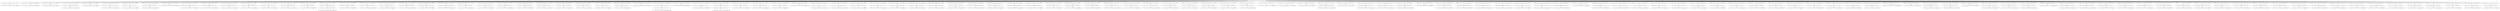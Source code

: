 digraph tree {
    "[1, 4, 20, 8, 16, 17, 16, 0, 0, 0, 0, 0, 0, 0, 21, 0, 0, 0, 0]";
    "[0, 0, 0, 0, 0, 0, 0, -1, -4, -20, -8, -16, -17, -16, 0, -21, 0, 0, 0]";
    "[0, 0, 0, 0, 0, 0, 0, -1, -4, -20, -8, -16, -17, -16, 0, 0, -21, 0, 0]";
    "[0, 0, 0, 0, 0, 0, 0, -1, -4, -20, -8, -16, -17, -16, 0, 0, -21, 0, 0]";
    "[0, 0, 0, 0, 0, 0, 0, -1, -4, -20, -8, -16, -17, 16, 0, -21, 0, 0, 0]";
    "[0, 0, 0, 0, 0, 0, 0, -1, -4, -20, -8, -16, -17, 0, 0, 0, -5, 0, 0]";
    "[0, 0, 0, 0, 0, 0, 0, -1, -4, -20, -8, -16, -17, 0, 0, 0, -5, 0, 0]";
    "[0, 0, 0, 0, 0, 0, 0, -1, -4, -20, -8, -16, 17, -16, 0, -21, 0, 0, 0]";
    "[0, 0, 0, 0, 0, 0, 0, -1, -4, -20, -8, -16, 0, -16, 0, 0, -4, 0, 0]";
    "[0, 0, 0, 0, 0, 0, 0, -1, -4, -20, -8, -16, 0, -16, 0, 0, -4, 0, 0]";
    "[0, 0, 0, 0, 0, 0, 0, -1, -4, -20, -8, -16, 17, 16, 0, -21, 0, 0, 0]";
    "[0, 0, 0, 0, 0, 0, 0, -1, -4, -20, -8, -16, 0, 0, 0, 0, 12, 0, 0]";
    "[0, 0, 0, 0, 0, 0, 0, -1, -4, -20, -8, -16, 0, 0, 0, 0, 0, -12, 0]";
    "[0, 0, 0, 0, 0, 0, 0, -1, -4, -20, -8, -16, 0, 0, 0, 0, 0, -12, 0]";
    "[0, 0, 0, 0, 0, 0, 0, -1, -4, -20, -8, 16, -17, -16, 0, -21, 0, 0, 0]";
    "[0, 0, 0, 0, 0, 0, 0, -1, -4, -20, -8, 0, -17, -16, 0, 0, -5, 0, 0]";
    "[0, 0, 0, 0, 0, 0, 0, -1, -4, -20, -8, 0, -17, -16, 0, 0, -5, 0, 0]";
    "[0, 0, 0, 0, 0, 0, 0, -1, -4, -20, -8, 16, -17, 16, 0, -21, 0, 0, 0]";
    "[0, 0, 0, 0, 0, 0, 0, -1, -4, -20, -8, 0, -17, 0, 0, 0, 11, 0, 0]";
    "[0, 0, 0, 0, 0, 0, 0, -1, -4, -20, -8, 0, -17, 0, 0, 0, 0, -11, 0]";
    "[0, 0, 0, 0, 0, 0, 0, -1, -4, -20, -8, 0, -17, 0, 0, 0, 0, -11, 0]";
    "[0, 0, 0, 0, 0, 0, 0, -1, -4, -20, -8, 16, 17, -16, 0, -21, 0, 0, 0]";
    "[0, 0, 0, 0, 0, 0, 0, -1, -4, -20, -8, 0, 0, -16, 0, 0, 12, 0, 0]";
    "[0, 0, 0, 0, 0, 0, 0, -1, -4, -20, -8, 0, 0, -16, 0, 0, 0, -12, 0]";
    "[0, 0, 0, 0, 0, 0, 0, -1, -4, -20, -8, 0, 0, -16, 0, 0, 0, -12, 0]";
    "[0, 0, 0, 0, 0, 0, 0, -1, -4, -20, -8, 16, 17, 16, 0, -21, 0, 0, 0]";
    "[0, 0, 0, 0, 0, 0, 0, -1, -4, -20, -8, 0, 0, 0, 0, 0, 28, 0, 0]";
    "[0, 0, 0, 0, 0, 0, 0, -1, -4, -20, -8, 0, 0, 0, 0, 0, 0, -28, 0]";
    "[0, 0, 0, 0, 0, 0, 0, -1, -4, -20, -8, 0, 0, 0, 0, 0, 0, -28, 0]";
    "[0, 0, 0, 0, 0, 0, 0, -1, -4, -20, 8, -16, -17, -16, 0, -21, 0, 0, 0]";
    "[0, 0, 0, 0, 0, 0, 0, -1, -4, -20, 0, -16, -17, -16, 0, 0, -13, 0, 0]";
    "[0, 0, 0, 0, 0, 0, 0, -1, -4, -20, 0, -16, -17, -16, 0, 0, -13, 0, 0]";
    "[0, 0, 0, 0, 0, 0, 0, -1, -4, -20, 8, -16, -17, 16, 0, -21, 0, 0, 0]";
    "[0, 0, 0, 0, 0, 0, 0, -1, -4, -20, 0, -16, -17, 0, 0, 0, 3, 0, 0]";
    "[0, 0, 0, 0, 0, 0, 0, -1, -4, -20, 0, -16, -17, 0, 0, 0, 0, -3, 0]";
    "[0, 0, 0, 0, 0, 0, 0, -1, -4, -20, 0, -16, -17, 0, 0, 0, 0, -3, 0]";
    "[0, 0, 0, 0, 0, 0, 0, -1, -4, -20, 8, -16, 17, -16, 0, -21, 0, 0, 0]";
    "[0, 0, 0, 0, 0, 0, 0, -1, -4, -20, 0, -16, 0, -16, 0, 0, 4, 0, 0]";
    "[0, 0, 0, 0, 0, 0, 0, -1, -4, -20, 0, -16, 0, -16, 0, 0, 0, -4, 0]";
    "[0, 0, 0, 0, 0, 0, 0, -1, -4, -20, 0, -16, 0, -16, 0, 0, 0, -4, 0]";
    "[0, 0, 0, 0, 0, 0, 0, -1, -4, -20, 8, -16, 17, 16, 0, -21, 0, 0, 0]";
    "[0, 0, 0, 0, 0, 0, 0, -1, -4, -20, 0, -16, 0, 0, 0, 0, 20, 0, 0]";
    "[0, 0, 0, 0, 0, 0, 0, -1, -4, -20, 0, -16, 0, 0, 0, 0, 0, -20, 0]";
    "[0, 0, 0, 0, 0, 0, 0, -1, -4, -20, 0, -16, 0, 0, 0, 0, 0, -20, 0]";
    "[0, 0, 0, 0, 0, 0, 0, -1, -4, -20, 8, 16, -17, -16, 0, -21, 0, 0, 0]";
    "[0, 0, 0, 0, 0, 0, 0, -1, -4, -20, 0, 0, -17, -16, 0, 0, 3, 0, 0]";
    "[0, 0, 0, 0, 0, 0, 0, -1, -4, -20, 0, 0, -17, -16, 0, 0, 0, -3, 0]";
    "[0, 0, 0, 0, 0, 0, 0, -1, -4, -20, 0, 0, -17, -16, 0, 0, 0, -3, 0]";
    "[0, 0, 0, 0, 0, 0, 0, -1, -4, -20, 8, 16, -17, 16, 0, -21, 0, 0, 0]";
    "[0, 0, 0, 0, 0, 0, 0, -1, -4, -20, 0, 0, -17, 0, 0, 0, 19, 0, 0]";
    "[0, 0, 0, 0, 0, 0, 0, -1, -4, -20, 0, 0, -17, 0, 0, 0, 0, -19, 0]";
    "[0, 0, 0, 0, 0, 0, 0, -1, -4, -20, 0, 0, -17, 0, 0, 0, 0, -19, 0]";
    "[0, 0, 0, 0, 0, 0, 0, -1, -4, -20, 8, 16, 17, -16, 0, -21, 0, 0, 0]";
    "[0, 0, 0, 0, 0, 0, 0, -1, -4, -20, 0, 0, 0, -16, 0, 0, 20, 0, 0]";
    "[0, 0, 0, 0, 0, 0, 0, -1, -4, -20, 0, 0, 0, -16, 0, 0, 0, -20, 0]";
    "[0, 0, 0, 0, 0, 0, 0, -1, -4, -20, 0, 0, 0, -16, 0, 0, 0, -20, 0]";
    "[0, 0, 0, 0, 0, 0, 0, -1, -4, -20, 8, 16, 17, 16, 0, -21, 0, 0, 0]";
    "[0, 0, 0, 0, 0, 0, 0, -1, -4, -20, 0, 0, 0, 0, 0, 0, 36, 0, 0]";
    "[0, 0, 0, 0, 0, 0, 0, -1, -4, -20, 0, 0, 0, 0, 0, 0, 0, -36, 0]";
    "[0, 0, 0, 0, 0, 0, 0, -1, -4, -20, 0, 0, 0, 0, 0, 0, 0, -36, 0]";
    "[0, 0, 0, 0, 0, 0, 0, -1, -4, 20, -8, -16, -17, -16, 0, -21, 0, 0, 0]";
    "[0, 0, 0, 0, 0, 0, 0, -1, -4, 0, -8, -16, -17, -16, 0, 0, -1, 0, 0]";
    "[0, 0, 0, 0, 0, 0, 0, -1, -4, 0, -8, -16, -17, -16, 0, 0, 0, 1, 0]";
    "[0, 0, 0, 0, 0, 0, 0, -1, -4, 0, -8, -16, -17, -16, 0, 0, 0, 0, 1]";
    "[0, 0, 0, 0, 0, 0, 0, -1, -4, 0, -8, -16, -17, -16, 0, 0, 0, 0, 1]";
    "[0, 0, 0, 0, 0, 0, 0, -1, -4, 20, -8, -16, -17, 16, 0, -21, 0, 0, 0]";
    "[0, 0, 0, 0, 0, 0, 0, -1, -4, 0, -8, -16, -17, 0, 0, 0, 15, 0, 0]";
    "[0, 0, 0, 0, 0, 0, 0, -1, -4, 0, -8, -16, -17, 0, 0, 0, 0, -15, 0]";
    "[0, 0, 0, 0, 0, 0, 0, -1, -4, 0, -8, -16, -17, 0, 0, 0, 0, -15, 0]";
    "[0, 0, 0, 0, 0, 0, 0, -1, -4, 20, -8, -16, 17, -16, 0, -21, 0, 0, 0]";
    "[0, 0, 0, 0, 0, 0, 0, -1, -4, 0, -8, -16, 0, -16, 0, 0, 16, 0, 0]";
    "[0, 0, 0, 0, 0, 0, 0, -1, -4, 0, -8, -16, 0, -16, 0, 0, 0, -16, 0]";
    "[0, 0, 0, 0, 0, 0, 0, -1, -4, 0, -8, -16, 0, -16, 0, 0, 0, -16, 0]";
    "[0, 0, 0, 0, 0, 0, 0, -1, -4, 20, -8, -16, 17, 16, 0, -21, 0, 0, 0]";
    "[0, 0, 0, 0, 0, 0, 0, -1, -4, 0, -8, -16, 0, 0, 0, 0, 32, 0, 0]";
    "[0, 0, 0, 0, 0, 0, 0, -1, -4, 0, -8, -16, 0, 0, 0, 0, 0, -32, 0]";
    "[0, 0, 0, 0, 0, 0, 0, -1, -4, 0, -8, -16, 0, 0, 0, 0, 0, -32, 0]";
    "[0, 0, 0, 0, 0, 0, 0, -1, -4, 20, -8, 16, -17, -16, 0, -21, 0, 0, 0]";
    "[0, 0, 0, 0, 0, 0, 0, -1, -4, 0, -8, 0, -17, -16, 0, 0, 15, 0, 0]";
    "[0, 0, 0, 0, 0, 0, 0, -1, -4, 0, -8, 0, -17, -16, 0, 0, 0, -15, 0]";
    "[0, 0, 0, 0, 0, 0, 0, -1, -4, 0, -8, 0, -17, -16, 0, 0, 0, -15, 0]";
    "[0, 0, 0, 0, 0, 0, 0, -1, -4, 20, -8, 16, -17, 16, 0, -21, 0, 0, 0]";
    "[0, 0, 0, 0, 0, 0, 0, -1, -4, 0, -8, 0, -17, 0, 0, 0, 31, 0, 0]";
    "[0, 0, 0, 0, 0, 0, 0, -1, -4, 0, -8, 0, -17, 0, 0, 0, 0, -31, 0]";
    "[0, 0, 0, 0, 0, 0, 0, -1, -4, 0, -8, 0, -17, 0, 0, 0, 0, -31, 0]";
    "[0, 0, 0, 0, 0, 0, 0, -1, -4, 20, -8, 16, 17, -16, 0, -21, 0, 0, 0]";
    "[0, 0, 0, 0, 0, 0, 0, -1, -4, 0, -8, 0, 0, -16, 0, 0, 32, 0, 0]";
    "[0, 0, 0, 0, 0, 0, 0, -1, -4, 0, -8, 0, 0, -16, 0, 0, 0, -32, 0]";
    "[0, 0, 0, 0, 0, 0, 0, -1, -4, 0, -8, 0, 0, -16, 0, 0, 0, -32, 0]";
    "[0, 0, 0, 0, 0, 0, 0, -1, -4, 20, -8, 16, 17, 16, 0, -21, 0, 0, 0]";
    "[0, 0, 0, 0, 0, 0, 0, -1, -4, 0, -8, 0, 0, 0, 0, 0, 48, 0, 0]";
    "[0, 0, 0, 0, 0, 0, 0, -1, -4, 0, -8, 0, 0, 0, 0, 0, 0, -48, 0]";
    "[0, 0, 0, 0, 0, 0, 0, -1, -4, 0, -8, 0, 0, 0, 0, 0, 0, -48, 0]";
    "[0, 0, 0, 0, 0, 0, 0, -1, -4, 20, 8, -16, -17, -16, 0, -21, 0, 0, 0]";
    "[0, 0, 0, 0, 0, 0, 0, -1, -4, 0, 0, -16, -17, -16, 0, 0, 7, 0, 0]";
    "[0, 0, 0, 0, 0, 0, 0, -1, -4, 0, 0, -16, -17, -16, 0, 0, 0, -7, 0]";
    "[0, 0, 0, 0, 0, 0, 0, -1, -4, 0, 0, -16, -17, -16, 0, 0, 0, -7, 0]";
    "[0, 0, 0, 0, 0, 0, 0, -1, -4, 20, 8, -16, -17, 16, 0, -21, 0, 0, 0]";
    "[0, 0, 0, 0, 0, 0, 0, -1, -4, 0, 0, -16, -17, 0, 0, 0, 23, 0, 0]";
    "[0, 0, 0, 0, 0, 0, 0, -1, -4, 0, 0, -16, -17, 0, 0, 0, 0, -23, 0]";
    "[0, 0, 0, 0, 0, 0, 0, -1, -4, 0, 0, -16, -17, 0, 0, 0, 0, -23, 0]";
    "[0, 0, 0, 0, 0, 0, 0, -1, -4, 20, 8, -16, 17, -16, 0, -21, 0, 0, 0]";
    "[0, 0, 0, 0, 0, 0, 0, -1, -4, 0, 0, -16, 0, -16, 0, 0, 24, 0, 0]";
    "[0, 0, 0, 0, 0, 0, 0, -1, -4, 0, 0, -16, 0, -16, 0, 0, 0, -24, 0]";
    "[0, 0, 0, 0, 0, 0, 0, -1, -4, 0, 0, -16, 0, -16, 0, 0, 0, -24, 0]";
    "[0, 0, 0, 0, 0, 0, 0, -1, -4, 20, 8, -16, 17, 16, 0, -21, 0, 0, 0]";
    "[0, 0, 0, 0, 0, 0, 0, -1, -4, 0, 0, -16, 0, 0, 0, 0, 40, 0, 0]";
    "[0, 0, 0, 0, 0, 0, 0, -1, -4, 0, 0, -16, 0, 0, 0, 0, 0, -40, 0]";
    "[0, 0, 0, 0, 0, 0, 0, -1, -4, 0, 0, -16, 0, 0, 0, 0, 0, -40, 0]";
    "[0, 0, 0, 0, 0, 0, 0, -1, -4, 20, 8, 16, -17, -16, 0, -21, 0, 0, 0]";
    "[0, 0, 0, 0, 0, 0, 0, -1, -4, 0, 0, 0, -17, -16, 0, 0, 23, 0, 0]";
    "[0, 0, 0, 0, 0, 0, 0, -1, -4, 0, 0, 0, -17, -16, 0, 0, 0, -23, 0]";
    "[0, 0, 0, 0, 0, 0, 0, -1, -4, 0, 0, 0, -17, -16, 0, 0, 0, -23, 0]";
    "[0, 0, 0, 0, 0, 0, 0, -1, -4, 20, 8, 16, -17, 16, 0, -21, 0, 0, 0]";
    "[0, 0, 0, 0, 0, 0, 0, -1, -4, 0, 0, 0, -17, 0, 0, 0, 39, 0, 0]";
    "[0, 0, 0, 0, 0, 0, 0, -1, -4, 0, 0, 0, -17, 0, 0, 0, 0, -39, 0]";
    "[0, 0, 0, 0, 0, 0, 0, -1, -4, 0, 0, 0, -17, 0, 0, 0, 0, -39, 0]";
    "[0, 0, 0, 0, 0, 0, 0, -1, -4, 20, 8, 16, 17, -16, 0, -21, 0, 0, 0]";
    "[0, 0, 0, 0, 0, 0, 0, -1, -4, 0, 0, 0, 0, -16, 0, 0, 40, 0, 0]";
    "[0, 0, 0, 0, 0, 0, 0, -1, -4, 0, 0, 0, 0, -16, 0, 0, 0, -40, 0]";
    "[0, 0, 0, 0, 0, 0, 0, -1, -4, 0, 0, 0, 0, -16, 0, 0, 0, -40, 0]";
    "[0, 0, 0, 0, 0, 0, 0, -1, -4, 20, 8, 16, 17, 16, 0, -21, 0, 0, 0]";
    "[0, 0, 0, 0, 0, 0, 0, -1, -4, 0, 0, 0, 0, 0, 0, 0, 56, 0, 0]";
    "[0, 0, 0, 0, 0, 0, 0, -1, -4, 0, 0, 0, 0, 0, 0, 0, 0, -56, 0]";
    "[0, 0, 0, 0, 0, 0, 0, -1, -4, 0, 0, 0, 0, 0, 0, 0, 0, -56, 0]";
    "[0, 0, 0, 0, 0, 0, 0, -1, 4, -20, -8, -16, -17, -16, 0, -21, 0, 0, 0]";
    "[0, 0, 0, 0, 0, 0, 0, -1, 0, -20, -8, -16, -17, -16, 0, 0, -17, 0, 0]";
    "[0, 0, 0, 0, 0, 0, 0, -1, 0, -20, -8, -16, -17, -16, 0, 0, -17, 0, 0]";
    "[0, 0, 0, 0, 0, 0, 0, -1, 4, -20, -8, -16, -17, 16, 0, -21, 0, 0, 0]";
    "[0, 0, 0, 0, 0, 0, 0, -1, 0, -20, -8, -16, -17, 0, 0, 0, -1, 0, 0]";
    "[0, 0, 0, 0, 0, 0, 0, -1, 0, -20, -8, -16, -17, 0, 0, 0, 0, 1, 0]";
    "[0, 0, 0, 0, 0, 0, 0, -1, 0, -20, -8, -16, -17, 0, 0, 0, 0, 0, 1]";
    "[0, 0, 0, 0, 0, 0, 0, -1, 0, -20, -8, -16, -17, 0, 0, 0, 0, 0, 1]";
    "[0, 0, 0, 0, 0, 0, 0, -1, 4, -20, -8, -16, 17, -16, 0, -21, 0, 0, 0]";
    "[0, 0, 0, 0, 0, 0, 0, -1, 0, -20, -8, -16, 0, -16, 0, 0, 0, 0, 0]";
    "[0, 0, 0, 0, 0, 0, 0, -1, 0, -20, -8, -16, 0, -16, 0, 0, 0, 0, 0]";
    "[0, 0, 0, 0, 0, 0, 0, -1, 4, -20, -8, -16, 17, 16, 0, -21, 0, 0, 0]";
    "[0, 0, 0, 0, 0, 0, 0, -1, 0, -20, -8, -16, 0, 0, 0, 0, 16, 0, 0]";
    "[0, 0, 0, 0, 0, 0, 0, -1, 0, -20, -8, -16, 0, 0, 0, 0, 0, -16, 0]";
    "[0, 0, 0, 0, 0, 0, 0, -1, 0, -20, -8, -16, 0, 0, 0, 0, 0, -16, 0]";
    "[0, 0, 0, 0, 0, 0, 0, -1, 4, -20, -8, 16, -17, -16, 0, -21, 0, 0, 0]";
    "[0, 0, 0, 0, 0, 0, 0, -1, 0, -20, -8, 0, -17, -16, 0, 0, -1, 0, 0]";
    "[0, 0, 0, 0, 0, 0, 0, -1, 0, -20, -8, 0, -17, -16, 0, 0, 0, 1, 0]";
    "[0, 0, 0, 0, 0, 0, 0, -1, 0, -20, -8, 0, -17, -16, 0, 0, 0, 0, 1]";
    "[0, 0, 0, 0, 0, 0, 0, -1, 0, -20, -8, 0, -17, -16, 0, 0, 0, 0, 1]";
    "[0, 0, 0, 0, 0, 0, 0, -1, 4, -20, -8, 16, -17, 16, 0, -21, 0, 0, 0]";
    "[0, 0, 0, 0, 0, 0, 0, -1, 0, -20, -8, 0, -17, 0, 0, 0, 15, 0, 0]";
    "[0, 0, 0, 0, 0, 0, 0, -1, 0, -20, -8, 0, -17, 0, 0, 0, 0, -15, 0]";
    "[0, 0, 0, 0, 0, 0, 0, -1, 0, -20, -8, 0, -17, 0, 0, 0, 0, -15, 0]";
    "[0, 0, 0, 0, 0, 0, 0, -1, 4, -20, -8, 16, 17, -16, 0, -21, 0, 0, 0]";
    "[0, 0, 0, 0, 0, 0, 0, -1, 0, -20, -8, 0, 0, -16, 0, 0, 16, 0, 0]";
    "[0, 0, 0, 0, 0, 0, 0, -1, 0, -20, -8, 0, 0, -16, 0, 0, 0, -16, 0]";
    "[0, 0, 0, 0, 0, 0, 0, -1, 0, -20, -8, 0, 0, -16, 0, 0, 0, -16, 0]";
    "[0, 0, 0, 0, 0, 0, 0, -1, 4, -20, -8, 16, 17, 16, 0, -21, 0, 0, 0]";
    "[0, 0, 0, 0, 0, 0, 0, -1, 0, -20, -8, 0, 0, 0, 0, 0, 32, 0, 0]";
    "[0, 0, 0, 0, 0, 0, 0, -1, 0, -20, -8, 0, 0, 0, 0, 0, 0, -32, 0]";
    "[0, 0, 0, 0, 0, 0, 0, -1, 0, -20, -8, 0, 0, 0, 0, 0, 0, -32, 0]";
    "[0, 0, 0, 0, 0, 0, 0, -1, 4, -20, 8, -16, -17, -16, 0, -21, 0, 0, 0]";
    "[0, 0, 0, 0, 0, 0, 0, -1, 0, -20, 0, -16, -17, -16, 0, 0, -9, 0, 0]";
    "[0, 0, 0, 0, 0, 0, 0, -1, 0, -20, 0, -16, -17, -16, 0, 0, -9, 0, 0]";
    "[0, 0, 0, 0, 0, 0, 0, -1, 4, -20, 8, -16, -17, 16, 0, -21, 0, 0, 0]";
    "[0, 0, 0, 0, 0, 0, 0, -1, 0, -20, 0, -16, -17, 0, 0, 0, 7, 0, 0]";
    "[0, 0, 0, 0, 0, 0, 0, -1, 0, -20, 0, -16, -17, 0, 0, 0, 0, -7, 0]";
    "[0, 0, 0, 0, 0, 0, 0, -1, 0, -20, 0, -16, -17, 0, 0, 0, 0, -7, 0]";
    "[0, 0, 0, 0, 0, 0, 0, -1, 4, -20, 8, -16, 17, -16, 0, -21, 0, 0, 0]";
    "[0, 0, 0, 0, 0, 0, 0, -1, 0, -20, 0, -16, 0, -16, 0, 0, 8, 0, 0]";
    "[0, 0, 0, 0, 0, 0, 0, -1, 0, -20, 0, -16, 0, -16, 0, 0, 0, -8, 0]";
    "[0, 0, 0, 0, 0, 0, 0, -1, 0, -20, 0, -16, 0, -16, 0, 0, 0, -8, 0]";
    "[0, 0, 0, 0, 0, 0, 0, -1, 4, -20, 8, -16, 17, 16, 0, -21, 0, 0, 0]";
    "[0, 0, 0, 0, 0, 0, 0, -1, 0, -20, 0, -16, 0, 0, 0, 0, 24, 0, 0]";
    "[0, 0, 0, 0, 0, 0, 0, -1, 0, -20, 0, -16, 0, 0, 0, 0, 0, -24, 0]";
    "[0, 0, 0, 0, 0, 0, 0, -1, 0, -20, 0, -16, 0, 0, 0, 0, 0, -24, 0]";
    "[0, 0, 0, 0, 0, 0, 0, -1, 4, -20, 8, 16, -17, -16, 0, -21, 0, 0, 0]";
    "[0, 0, 0, 0, 0, 0, 0, -1, 0, -20, 0, 0, -17, -16, 0, 0, 7, 0, 0]";
    "[0, 0, 0, 0, 0, 0, 0, -1, 0, -20, 0, 0, -17, -16, 0, 0, 0, -7, 0]";
    "[0, 0, 0, 0, 0, 0, 0, -1, 0, -20, 0, 0, -17, -16, 0, 0, 0, -7, 0]";
    "[0, 0, 0, 0, 0, 0, 0, -1, 4, -20, 8, 16, -17, 16, 0, -21, 0, 0, 0]";
    "[0, 0, 0, 0, 0, 0, 0, -1, 0, -20, 0, 0, -17, 0, 0, 0, 23, 0, 0]";
    "[0, 0, 0, 0, 0, 0, 0, -1, 0, -20, 0, 0, -17, 0, 0, 0, 0, -23, 0]";
    "[0, 0, 0, 0, 0, 0, 0, -1, 0, -20, 0, 0, -17, 0, 0, 0, 0, -23, 0]";
    "[0, 0, 0, 0, 0, 0, 0, -1, 4, -20, 8, 16, 17, -16, 0, -21, 0, 0, 0]";
    "[0, 0, 0, 0, 0, 0, 0, -1, 0, -20, 0, 0, 0, -16, 0, 0, 24, 0, 0]";
    "[0, 0, 0, 0, 0, 0, 0, -1, 0, -20, 0, 0, 0, -16, 0, 0, 0, -24, 0]";
    "[0, 0, 0, 0, 0, 0, 0, -1, 0, -20, 0, 0, 0, -16, 0, 0, 0, -24, 0]";
    "[0, 0, 0, 0, 0, 0, 0, -1, 4, -20, 8, 16, 17, 16, 0, -21, 0, 0, 0]";
    "[0, 0, 0, 0, 0, 0, 0, -1, 0, -20, 0, 0, 0, 0, 0, 0, 40, 0, 0]";
    "[0, 0, 0, 0, 0, 0, 0, -1, 0, -20, 0, 0, 0, 0, 0, 0, 0, -40, 0]";
    "[0, 0, 0, 0, 0, 0, 0, -1, 0, -20, 0, 0, 0, 0, 0, 0, 0, -40, 0]";
    "[0, 0, 0, 0, 0, 0, 0, -1, 4, 20, -8, -16, -17, -16, 0, -21, 0, 0, 0]";
    "[0, 0, 0, 0, 0, 0, 0, -1, 0, 0, -8, -16, -17, -16, 0, 0, 3, 0, 0]";
    "[0, 0, 0, 0, 0, 0, 0, -1, 0, 0, -8, -16, -17, -16, 0, 0, 0, -3, 0]";
    "[0, 0, 0, 0, 0, 0, 0, -1, 0, 0, -8, -16, -17, -16, 0, 0, 0, -3, 0]";
    "[0, 0, 0, 0, 0, 0, 0, -1, 4, 20, -8, -16, -17, 16, 0, -21, 0, 0, 0]";
    "[0, 0, 0, 0, 0, 0, 0, -1, 0, 0, -8, -16, -17, 0, 0, 0, 19, 0, 0]";
    "[0, 0, 0, 0, 0, 0, 0, -1, 0, 0, -8, -16, -17, 0, 0, 0, 0, -19, 0]";
    "[0, 0, 0, 0, 0, 0, 0, -1, 0, 0, -8, -16, -17, 0, 0, 0, 0, -19, 0]";
    "[0, 0, 0, 0, 0, 0, 0, -1, 4, 20, -8, -16, 17, -16, 0, -21, 0, 0, 0]";
    "[0, 0, 0, 0, 0, 0, 0, -1, 0, 0, -8, -16, 0, -16, 0, 0, 20, 0, 0]";
    "[0, 0, 0, 0, 0, 0, 0, -1, 0, 0, -8, -16, 0, -16, 0, 0, 0, -20, 0]";
    "[0, 0, 0, 0, 0, 0, 0, -1, 0, 0, -8, -16, 0, -16, 0, 0, 0, -20, 0]";
    "[0, 0, 0, 0, 0, 0, 0, -1, 4, 20, -8, -16, 17, 16, 0, -21, 0, 0, 0]";
    "[0, 0, 0, 0, 0, 0, 0, -1, 0, 0, -8, -16, 0, 0, 0, 0, 36, 0, 0]";
    "[0, 0, 0, 0, 0, 0, 0, -1, 0, 0, -8, -16, 0, 0, 0, 0, 0, -36, 0]";
    "[0, 0, 0, 0, 0, 0, 0, -1, 0, 0, -8, -16, 0, 0, 0, 0, 0, -36, 0]";
    "[0, 0, 0, 0, 0, 0, 0, -1, 4, 20, -8, 16, -17, -16, 0, -21, 0, 0, 0]";
    "[0, 0, 0, 0, 0, 0, 0, -1, 0, 0, -8, 0, -17, -16, 0, 0, 19, 0, 0]";
    "[0, 0, 0, 0, 0, 0, 0, -1, 0, 0, -8, 0, -17, -16, 0, 0, 0, -19, 0]";
    "[0, 0, 0, 0, 0, 0, 0, -1, 0, 0, -8, 0, -17, -16, 0, 0, 0, -19, 0]";
    "[0, 0, 0, 0, 0, 0, 0, -1, 4, 20, -8, 16, -17, 16, 0, -21, 0, 0, 0]";
    "[0, 0, 0, 0, 0, 0, 0, -1, 0, 0, -8, 0, -17, 0, 0, 0, 35, 0, 0]";
    "[0, 0, 0, 0, 0, 0, 0, -1, 0, 0, -8, 0, -17, 0, 0, 0, 0, -35, 0]";
    "[0, 0, 0, 0, 0, 0, 0, -1, 0, 0, -8, 0, -17, 0, 0, 0, 0, -35, 0]";
    "[0, 0, 0, 0, 0, 0, 0, -1, 4, 20, -8, 16, 17, -16, 0, -21, 0, 0, 0]";
    "[0, 0, 0, 0, 0, 0, 0, -1, 0, 0, -8, 0, 0, -16, 0, 0, 36, 0, 0]";
    "[0, 0, 0, 0, 0, 0, 0, -1, 0, 0, -8, 0, 0, -16, 0, 0, 0, -36, 0]";
    "[0, 0, 0, 0, 0, 0, 0, -1, 0, 0, -8, 0, 0, -16, 0, 0, 0, -36, 0]";
    "[0, 0, 0, 0, 0, 0, 0, -1, 4, 20, -8, 16, 17, 16, 0, -21, 0, 0, 0]";
    "[0, 0, 0, 0, 0, 0, 0, -1, 0, 0, -8, 0, 0, 0, 0, 0, 52, 0, 0]";
    "[0, 0, 0, 0, 0, 0, 0, -1, 0, 0, -8, 0, 0, 0, 0, 0, 0, -52, 0]";
    "[0, 0, 0, 0, 0, 0, 0, -1, 0, 0, -8, 0, 0, 0, 0, 0, 0, -52, 0]";
    "[0, 0, 0, 0, 0, 0, 0, -1, 4, 20, 8, -16, -17, -16, 0, -21, 0, 0, 0]";
    "[0, 0, 0, 0, 0, 0, 0, -1, 0, 0, 0, -16, -17, -16, 0, 0, 11, 0, 0]";
    "[0, 0, 0, 0, 0, 0, 0, -1, 0, 0, 0, -16, -17, -16, 0, 0, 0, -11, 0]";
    "[0, 0, 0, 0, 0, 0, 0, -1, 0, 0, 0, -16, -17, -16, 0, 0, 0, -11, 0]";
    "[0, 0, 0, 0, 0, 0, 0, -1, 4, 20, 8, -16, -17, 16, 0, -21, 0, 0, 0]";
    "[0, 0, 0, 0, 0, 0, 0, -1, 0, 0, 0, -16, -17, 0, 0, 0, 27, 0, 0]";
    "[0, 0, 0, 0, 0, 0, 0, -1, 0, 0, 0, -16, -17, 0, 0, 0, 0, -27, 0]";
    "[0, 0, 0, 0, 0, 0, 0, -1, 0, 0, 0, -16, -17, 0, 0, 0, 0, -27, 0]";
    "[0, 0, 0, 0, 0, 0, 0, -1, 4, 20, 8, -16, 17, -16, 0, -21, 0, 0, 0]";
    "[0, 0, 0, 0, 0, 0, 0, -1, 0, 0, 0, -16, 0, -16, 0, 0, 28, 0, 0]";
    "[0, 0, 0, 0, 0, 0, 0, -1, 0, 0, 0, -16, 0, -16, 0, 0, 0, -28, 0]";
    "[0, 0, 0, 0, 0, 0, 0, -1, 0, 0, 0, -16, 0, -16, 0, 0, 0, -28, 0]";
    "[0, 0, 0, 0, 0, 0, 0, -1, 4, 20, 8, -16, 17, 16, 0, -21, 0, 0, 0]";
    "[0, 0, 0, 0, 0, 0, 0, -1, 0, 0, 0, -16, 0, 0, 0, 0, 44, 0, 0]";
    "[0, 0, 0, 0, 0, 0, 0, -1, 0, 0, 0, -16, 0, 0, 0, 0, 0, -44, 0]";
    "[0, 0, 0, 0, 0, 0, 0, -1, 0, 0, 0, -16, 0, 0, 0, 0, 0, -44, 0]";
    "[0, 0, 0, 0, 0, 0, 0, -1, 4, 20, 8, 16, -17, -16, 0, -21, 0, 0, 0]";
    "[0, 0, 0, 0, 0, 0, 0, -1, 0, 0, 0, 0, -17, -16, 0, 0, 27, 0, 0]";
    "[0, 0, 0, 0, 0, 0, 0, -1, 0, 0, 0, 0, -17, -16, 0, 0, 0, -27, 0]";
    "[0, 0, 0, 0, 0, 0, 0, -1, 0, 0, 0, 0, -17, -16, 0, 0, 0, -27, 0]";
    "[0, 0, 0, 0, 0, 0, 0, -1, 4, 20, 8, 16, -17, 16, 0, -21, 0, 0, 0]";
    "[0, 0, 0, 0, 0, 0, 0, -1, 0, 0, 0, 0, -17, 0, 0, 0, 43, 0, 0]";
    "[0, 0, 0, 0, 0, 0, 0, -1, 0, 0, 0, 0, -17, 0, 0, 0, 0, -43, 0]";
    "[0, 0, 0, 0, 0, 0, 0, -1, 0, 0, 0, 0, -17, 0, 0, 0, 0, -43, 0]";
    "[0, 0, 0, 0, 0, 0, 0, -1, 4, 20, 8, 16, 17, -16, 0, -21, 0, 0, 0]";
    "[0, 0, 0, 0, 0, 0, 0, -1, 0, 0, 0, 0, 0, -16, 0, 0, 44, 0, 0]";
    "[0, 0, 0, 0, 0, 0, 0, -1, 0, 0, 0, 0, 0, -16, 0, 0, 0, -44, 0]";
    "[0, 0, 0, 0, 0, 0, 0, -1, 0, 0, 0, 0, 0, -16, 0, 0, 0, -44, 0]";
    "[0, 0, 0, 0, 0, 0, 0, -1, 4, 20, 8, 16, 17, 16, 0, -21, 0, 0, 0]";
    "[0, 0, 0, 0, 0, 0, 0, -1, 0, 0, 0, 0, 0, 0, 0, 0, 60, 0, 0]";
    "[0, 0, 0, 0, 0, 0, 0, -1, 0, 0, 0, 0, 0, 0, 0, 0, 0, -60, 0]";
    "[0, 0, 0, 0, 0, 0, 0, -1, 0, 0, 0, 0, 0, 0, 0, 0, 0, -60, 0]";
    "[0, 0, 0, 0, 0, 0, 0, 1, -4, -20, -8, -16, -17, -16, 0, -21, 0, 0, 0]";
    "[0, 0, 0, 0, 0, 0, 0, 0, -4, -20, -8, -16, -17, -16, 0, 0, -20, 0, 0]";
    "[0, 0, 0, 0, 0, 0, 0, 0, -4, -20, -8, -16, -17, -16, 0, 0, -20, 0, 0]";
    "[0, 0, 0, 0, 0, 0, 0, 1, -4, -20, -8, -16, -17, 16, 0, -21, 0, 0, 0]";
    "[0, 0, 0, 0, 0, 0, 0, 0, -4, -20, -8, -16, -17, 0, 0, 0, -4, 0, 0]";
    "[0, 0, 0, 0, 0, 0, 0, 0, -4, -20, -8, -16, -17, 0, 0, 0, -4, 0, 0]";
    "[0, 0, 0, 0, 0, 0, 0, 1, -4, -20, -8, -16, 17, -16, 0, -21, 0, 0, 0]";
    "[0, 0, 0, 0, 0, 0, 0, 0, -4, -20, -8, -16, 0, -16, 0, 0, -3, 0, 0]";
    "[0, 0, 0, 0, 0, 0, 0, 0, -4, -20, -8, -16, 0, -16, 0, 0, -3, 0, 0]";
    "[0, 0, 0, 0, 0, 0, 0, 1, -4, -20, -8, -16, 17, 16, 0, -21, 0, 0, 0]";
    "[0, 0, 0, 0, 0, 0, 0, 0, -4, -20, -8, -16, 0, 0, 0, 0, 13, 0, 0]";
    "[0, 0, 0, 0, 0, 0, 0, 0, -4, -20, -8, -16, 0, 0, 0, 0, 0, -13, 0]";
    "[0, 0, 0, 0, 0, 0, 0, 0, -4, -20, -8, -16, 0, 0, 0, 0, 0, -13, 0]";
    "[0, 0, 0, 0, 0, 0, 0, 1, -4, -20, -8, 16, -17, -16, 0, -21, 0, 0, 0]";
    "[0, 0, 0, 0, 0, 0, 0, 0, -4, -20, -8, 0, -17, -16, 0, 0, -4, 0, 0]";
    "[0, 0, 0, 0, 0, 0, 0, 0, -4, -20, -8, 0, -17, -16, 0, 0, -4, 0, 0]";
    "[0, 0, 0, 0, 0, 0, 0, 1, -4, -20, -8, 16, -17, 16, 0, -21, 0, 0, 0]";
    "[0, 0, 0, 0, 0, 0, 0, 0, -4, -20, -8, 0, -17, 0, 0, 0, 12, 0, 0]";
    "[0, 0, 0, 0, 0, 0, 0, 0, -4, -20, -8, 0, -17, 0, 0, 0, 0, -12, 0]";
    "[0, 0, 0, 0, 0, 0, 0, 0, -4, -20, -8, 0, -17, 0, 0, 0, 0, -12, 0]";
    "[0, 0, 0, 0, 0, 0, 0, 1, -4, -20, -8, 16, 17, -16, 0, -21, 0, 0, 0]";
    "[0, 0, 0, 0, 0, 0, 0, 0, -4, -20, -8, 0, 0, -16, 0, 0, 13, 0, 0]";
    "[0, 0, 0, 0, 0, 0, 0, 0, -4, -20, -8, 0, 0, -16, 0, 0, 0, -13, 0]";
    "[0, 0, 0, 0, 0, 0, 0, 0, -4, -20, -8, 0, 0, -16, 0, 0, 0, -13, 0]";
    "[0, 0, 0, 0, 0, 0, 0, 1, -4, -20, -8, 16, 17, 16, 0, -21, 0, 0, 0]";
    "[0, 0, 0, 0, 0, 0, 0, 0, -4, -20, -8, 0, 0, 0, 0, 0, 29, 0, 0]";
    "[0, 0, 0, 0, 0, 0, 0, 0, -4, -20, -8, 0, 0, 0, 0, 0, 0, -29, 0]";
    "[0, 0, 0, 0, 0, 0, 0, 0, -4, -20, -8, 0, 0, 0, 0, 0, 0, -29, 0]";
    "[0, 0, 0, 0, 0, 0, 0, 1, -4, -20, 8, -16, -17, -16, 0, -21, 0, 0, 0]";
    "[0, 0, 0, 0, 0, 0, 0, 0, -4, -20, 0, -16, -17, -16, 0, 0, -12, 0, 0]";
    "[0, 0, 0, 0, 0, 0, 0, 0, -4, -20, 0, -16, -17, -16, 0, 0, -12, 0, 0]";
    "[0, 0, 0, 0, 0, 0, 0, 1, -4, -20, 8, -16, -17, 16, 0, -21, 0, 0, 0]";
    "[0, 0, 0, 0, 0, 0, 0, 0, -4, -20, 0, -16, -17, 0, 0, 0, 4, 0, 0]";
    "[0, 0, 0, 0, 0, 0, 0, 0, -4, -20, 0, -16, -17, 0, 0, 0, 0, -4, 0]";
    "[0, 0, 0, 0, 0, 0, 0, 0, -4, -20, 0, -16, -17, 0, 0, 0, 0, -4, 0]";
    "[0, 0, 0, 0, 0, 0, 0, 1, -4, -20, 8, -16, 17, -16, 0, -21, 0, 0, 0]";
    "[0, 0, 0, 0, 0, 0, 0, 0, -4, -20, 0, -16, 0, -16, 0, 0, 5, 0, 0]";
    "[0, 0, 0, 0, 0, 0, 0, 0, -4, -20, 0, -16, 0, -16, 0, 0, 0, -5, 0]";
    "[0, 0, 0, 0, 0, 0, 0, 0, -4, -20, 0, -16, 0, -16, 0, 0, 0, -5, 0]";
    "[0, 0, 0, 0, 0, 0, 0, 1, -4, -20, 8, -16, 17, 16, 0, -21, 0, 0, 0]";
    "[0, 0, 0, 0, 0, 0, 0, 0, -4, -20, 0, -16, 0, 0, 0, 0, 21, 0, 0]";
    "[0, 0, 0, 0, 0, 0, 0, 0, -4, -20, 0, -16, 0, 0, 0, 0, 0, -21, 0]";
    "[0, 0, 0, 0, 0, 0, 0, 0, -4, -20, 0, -16, 0, 0, 0, 0, 0, -21, 0]";
    "[0, 0, 0, 0, 0, 0, 0, 1, -4, -20, 8, 16, -17, -16, 0, -21, 0, 0, 0]";
    "[0, 0, 0, 0, 0, 0, 0, 0, -4, -20, 0, 0, -17, -16, 0, 0, 4, 0, 0]";
    "[0, 0, 0, 0, 0, 0, 0, 0, -4, -20, 0, 0, -17, -16, 0, 0, 0, -4, 0]";
    "[0, 0, 0, 0, 0, 0, 0, 0, -4, -20, 0, 0, -17, -16, 0, 0, 0, -4, 0]";
    "[0, 0, 0, 0, 0, 0, 0, 1, -4, -20, 8, 16, -17, 16, 0, -21, 0, 0, 0]";
    "[0, 0, 0, 0, 0, 0, 0, 0, -4, -20, 0, 0, -17, 0, 0, 0, 20, 0, 0]";
    "[0, 0, 0, 0, 0, 0, 0, 0, -4, -20, 0, 0, -17, 0, 0, 0, 0, -20, 0]";
    "[0, 0, 0, 0, 0, 0, 0, 0, -4, -20, 0, 0, -17, 0, 0, 0, 0, -20, 0]";
    "[0, 0, 0, 0, 0, 0, 0, 1, -4, -20, 8, 16, 17, -16, 0, -21, 0, 0, 0]";
    "[0, 0, 0, 0, 0, 0, 0, 0, -4, -20, 0, 0, 0, -16, 0, 0, 21, 0, 0]";
    "[0, 0, 0, 0, 0, 0, 0, 0, -4, -20, 0, 0, 0, -16, 0, 0, 0, -21, 0]";
    "[0, 0, 0, 0, 0, 0, 0, 0, -4, -20, 0, 0, 0, -16, 0, 0, 0, -21, 0]";
    "[0, 0, 0, 0, 0, 0, 0, 1, -4, -20, 8, 16, 17, 16, 0, -21, 0, 0, 0]";
    "[0, 0, 0, 0, 0, 0, 0, 0, -4, -20, 0, 0, 0, 0, 0, 0, 37, 0, 0]";
    "[0, 0, 0, 0, 0, 0, 0, 0, -4, -20, 0, 0, 0, 0, 0, 0, 0, -37, 0]";
    "[0, 0, 0, 0, 0, 0, 0, 0, -4, -20, 0, 0, 0, 0, 0, 0, 0, -37, 0]";
    "[0, 0, 0, 0, 0, 0, 0, 1, -4, 20, -8, -16, -17, -16, 0, -21, 0, 0, 0]";
    "[0, 0, 0, 0, 0, 0, 0, 0, -4, 0, -8, -16, -17, -16, 0, 0, 0, 0, 0]";
    "[0, 0, 0, 0, 0, 0, 0, 0, -4, 0, -8, -16, -17, -16, 0, 0, 0, 0, 0]";
    "[0, 0, 0, 0, 0, 0, 0, 1, -4, 20, -8, -16, -17, 16, 0, -21, 0, 0, 0]";
    "[0, 0, 0, 0, 0, 0, 0, 0, -4, 0, -8, -16, -17, 0, 0, 0, 16, 0, 0]";
    "[0, 0, 0, 0, 0, 0, 0, 0, -4, 0, -8, -16, -17, 0, 0, 0, 0, -16, 0]";
    "[0, 0, 0, 0, 0, 0, 0, 0, -4, 0, -8, -16, -17, 0, 0, 0, 0, -16, 0]";
    "[0, 0, 0, 0, 0, 0, 0, 1, -4, 20, -8, -16, 17, -16, 0, -21, 0, 0, 0]";
    "[0, 0, 0, 0, 0, 0, 0, 0, -4, 0, -8, -16, 0, -16, 0, 0, 17, 0, 0]";
    "[0, 0, 0, 0, 0, 0, 0, 0, -4, 0, -8, -16, 0, -16, 0, 0, 0, -17, 0]";
    "[0, 0, 0, 0, 0, 0, 0, 0, -4, 0, -8, -16, 0, -16, 0, 0, 0, -17, 0]";
    "[0, 0, 0, 0, 0, 0, 0, 1, -4, 20, -8, -16, 17, 16, 0, -21, 0, 0, 0]";
    "[0, 0, 0, 0, 0, 0, 0, 0, -4, 0, -8, -16, 0, 0, 0, 0, 33, 0, 0]";
    "[0, 0, 0, 0, 0, 0, 0, 0, -4, 0, -8, -16, 0, 0, 0, 0, 0, -33, 0]";
    "[0, 0, 0, 0, 0, 0, 0, 0, -4, 0, -8, -16, 0, 0, 0, 0, 0, -33, 0]";
    "[0, 0, 0, 0, 0, 0, 0, 1, -4, 20, -8, 16, -17, -16, 0, -21, 0, 0, 0]";
    "[0, 0, 0, 0, 0, 0, 0, 0, -4, 0, -8, 0, -17, -16, 0, 0, 16, 0, 0]";
    "[0, 0, 0, 0, 0, 0, 0, 0, -4, 0, -8, 0, -17, -16, 0, 0, 0, -16, 0]";
    "[0, 0, 0, 0, 0, 0, 0, 0, -4, 0, -8, 0, -17, -16, 0, 0, 0, -16, 0]";
    "[0, 0, 0, 0, 0, 0, 0, 1, -4, 20, -8, 16, -17, 16, 0, -21, 0, 0, 0]";
    "[0, 0, 0, 0, 0, 0, 0, 0, -4, 0, -8, 0, -17, 0, 0, 0, 32, 0, 0]";
    "[0, 0, 0, 0, 0, 0, 0, 0, -4, 0, -8, 0, -17, 0, 0, 0, 0, -32, 0]";
    "[0, 0, 0, 0, 0, 0, 0, 0, -4, 0, -8, 0, -17, 0, 0, 0, 0, -32, 0]";
    "[0, 0, 0, 0, 0, 0, 0, 1, -4, 20, -8, 16, 17, -16, 0, -21, 0, 0, 0]";
    "[0, 0, 0, 0, 0, 0, 0, 0, -4, 0, -8, 0, 0, -16, 0, 0, 33, 0, 0]";
    "[0, 0, 0, 0, 0, 0, 0, 0, -4, 0, -8, 0, 0, -16, 0, 0, 0, -33, 0]";
    "[0, 0, 0, 0, 0, 0, 0, 0, -4, 0, -8, 0, 0, -16, 0, 0, 0, -33, 0]";
    "[0, 0, 0, 0, 0, 0, 0, 1, -4, 20, -8, 16, 17, 16, 0, -21, 0, 0, 0]";
    "[0, 0, 0, 0, 0, 0, 0, 0, -4, 0, -8, 0, 0, 0, 0, 0, 49, 0, 0]";
    "[0, 0, 0, 0, 0, 0, 0, 0, -4, 0, -8, 0, 0, 0, 0, 0, 0, -49, 0]";
    "[0, 0, 0, 0, 0, 0, 0, 0, -4, 0, -8, 0, 0, 0, 0, 0, 0, -49, 0]";
    "[0, 0, 0, 0, 0, 0, 0, 1, -4, 20, 8, -16, -17, -16, 0, -21, 0, 0, 0]";
    "[0, 0, 0, 0, 0, 0, 0, 0, -4, 0, 0, -16, -17, -16, 0, 0, 8, 0, 0]";
    "[0, 0, 0, 0, 0, 0, 0, 0, -4, 0, 0, -16, -17, -16, 0, 0, 0, -8, 0]";
    "[0, 0, 0, 0, 0, 0, 0, 0, -4, 0, 0, -16, -17, -16, 0, 0, 0, -8, 0]";
    "[0, 0, 0, 0, 0, 0, 0, 1, -4, 20, 8, -16, -17, 16, 0, -21, 0, 0, 0]";
    "[0, 0, 0, 0, 0, 0, 0, 0, -4, 0, 0, -16, -17, 0, 0, 0, 24, 0, 0]";
    "[0, 0, 0, 0, 0, 0, 0, 0, -4, 0, 0, -16, -17, 0, 0, 0, 0, -24, 0]";
    "[0, 0, 0, 0, 0, 0, 0, 0, -4, 0, 0, -16, -17, 0, 0, 0, 0, -24, 0]";
    "[0, 0, 0, 0, 0, 0, 0, 1, -4, 20, 8, -16, 17, -16, 0, -21, 0, 0, 0]";
    "[0, 0, 0, 0, 0, 0, 0, 0, -4, 0, 0, -16, 0, -16, 0, 0, 25, 0, 0]";
    "[0, 0, 0, 0, 0, 0, 0, 0, -4, 0, 0, -16, 0, -16, 0, 0, 0, -25, 0]";
    "[0, 0, 0, 0, 0, 0, 0, 0, -4, 0, 0, -16, 0, -16, 0, 0, 0, -25, 0]";
    "[0, 0, 0, 0, 0, 0, 0, 1, -4, 20, 8, -16, 17, 16, 0, -21, 0, 0, 0]";
    "[0, 0, 0, 0, 0, 0, 0, 0, -4, 0, 0, -16, 0, 0, 0, 0, 41, 0, 0]";
    "[0, 0, 0, 0, 0, 0, 0, 0, -4, 0, 0, -16, 0, 0, 0, 0, 0, -41, 0]";
    "[0, 0, 0, 0, 0, 0, 0, 0, -4, 0, 0, -16, 0, 0, 0, 0, 0, -41, 0]";
    "[0, 0, 0, 0, 0, 0, 0, 1, -4, 20, 8, 16, -17, -16, 0, -21, 0, 0, 0]";
    "[0, 0, 0, 0, 0, 0, 0, 0, -4, 0, 0, 0, -17, -16, 0, 0, 24, 0, 0]";
    "[0, 0, 0, 0, 0, 0, 0, 0, -4, 0, 0, 0, -17, -16, 0, 0, 0, -24, 0]";
    "[0, 0, 0, 0, 0, 0, 0, 0, -4, 0, 0, 0, -17, -16, 0, 0, 0, -24, 0]";
    "[0, 0, 0, 0, 0, 0, 0, 1, -4, 20, 8, 16, -17, 16, 0, -21, 0, 0, 0]";
    "[0, 0, 0, 0, 0, 0, 0, 0, -4, 0, 0, 0, -17, 0, 0, 0, 40, 0, 0]";
    "[0, 0, 0, 0, 0, 0, 0, 0, -4, 0, 0, 0, -17, 0, 0, 0, 0, -40, 0]";
    "[0, 0, 0, 0, 0, 0, 0, 0, -4, 0, 0, 0, -17, 0, 0, 0, 0, -40, 0]";
    "[0, 0, 0, 0, 0, 0, 0, 1, -4, 20, 8, 16, 17, -16, 0, -21, 0, 0, 0]";
    "[0, 0, 0, 0, 0, 0, 0, 0, -4, 0, 0, 0, 0, -16, 0, 0, 41, 0, 0]";
    "[0, 0, 0, 0, 0, 0, 0, 0, -4, 0, 0, 0, 0, -16, 0, 0, 0, -41, 0]";
    "[0, 0, 0, 0, 0, 0, 0, 0, -4, 0, 0, 0, 0, -16, 0, 0, 0, -41, 0]";
    "[0, 0, 0, 0, 0, 0, 0, 1, -4, 20, 8, 16, 17, 16, 0, -21, 0, 0, 0]";
    "[0, 0, 0, 0, 0, 0, 0, 0, -4, 0, 0, 0, 0, 0, 0, 0, 57, 0, 0]";
    "[0, 0, 0, 0, 0, 0, 0, 0, -4, 0, 0, 0, 0, 0, 0, 0, 0, -57, 0]";
    "[0, 0, 0, 0, 0, 0, 0, 0, -4, 0, 0, 0, 0, 0, 0, 0, 0, -57, 0]";
    "[0, 0, 0, 0, 0, 0, 0, 1, 4, -20, -8, -16, -17, -16, 0, -21, 0, 0, 0]";
    "[0, 0, 0, 0, 0, 0, 0, 0, 0, -20, -8, -16, -17, -16, 0, 0, -16, 0, 0]";
    "[0, 0, 0, 0, 0, 0, 0, 0, 0, -20, -8, -16, -17, -16, 0, 0, -16, 0, 0]";
    "[0, 0, 0, 0, 0, 0, 0, 1, 4, -20, -8, -16, -17, 16, 0, -21, 0, 0, 0]";
    "[0, 0, 0, 0, 0, 0, 0, 0, 0, -20, -8, -16, -17, 0, 0, 0, 0, 0, 0]";
    "[0, 0, 0, 0, 0, 0, 0, 0, 0, -20, -8, -16, -17, 0, 0, 0, 0, 0, 0]";
    "[0, 0, 0, 0, 0, 0, 0, 1, 4, -20, -8, -16, 17, -16, 0, -21, 0, 0, 0]";
    "[0, 0, 0, 0, 0, 0, 0, 0, 0, -20, -8, -16, 0, -16, 0, 0, 1, 0, 0]";
    "[0, 0, 0, 0, 0, 0, 0, 0, 0, -20, -8, -16, 0, -16, 0, 0, 0, -1, 0]";
    "[0, 0, 0, 0, 0, 0, 0, 0, 0, -20, -8, -16, 0, -16, 0, 0, 0, -1, 0]";
    "[0, 0, 0, 0, 0, 0, 0, 1, 4, -20, -8, -16, 17, 16, 0, -21, 0, 0, 0]";
    "[0, 0, 0, 0, 0, 0, 0, 0, 0, -20, -8, -16, 0, 0, 0, 0, 17, 0, 0]";
    "[0, 0, 0, 0, 0, 0, 0, 0, 0, -20, -8, -16, 0, 0, 0, 0, 0, -17, 0]";
    "[0, 0, 0, 0, 0, 0, 0, 0, 0, -20, -8, -16, 0, 0, 0, 0, 0, -17, 0]";
    "[0, 0, 0, 0, 0, 0, 0, 1, 4, -20, -8, 16, -17, -16, 0, -21, 0, 0, 0]";
    "[0, 0, 0, 0, 0, 0, 0, 0, 0, -20, -8, 0, -17, -16, 0, 0, 0, 0, 0]";
    "[0, 0, 0, 0, 0, 0, 0, 0, 0, -20, -8, 0, -17, -16, 0, 0, 0, 0, 0]";
    "[0, 0, 0, 0, 0, 0, 0, 1, 4, -20, -8, 16, -17, 16, 0, -21, 0, 0, 0]";
    "[0, 0, 0, 0, 0, 0, 0, 0, 0, -20, -8, 0, -17, 0, 0, 0, 16, 0, 0]";
    "[0, 0, 0, 0, 0, 0, 0, 0, 0, -20, -8, 0, -17, 0, 0, 0, 0, -16, 0]";
    "[0, 0, 0, 0, 0, 0, 0, 0, 0, -20, -8, 0, -17, 0, 0, 0, 0, -16, 0]";
    "[0, 0, 0, 0, 0, 0, 0, 1, 4, -20, -8, 16, 17, -16, 0, -21, 0, 0, 0]";
    "[0, 0, 0, 0, 0, 0, 0, 0, 0, -20, -8, 0, 0, -16, 0, 0, 17, 0, 0]";
    "[0, 0, 0, 0, 0, 0, 0, 0, 0, -20, -8, 0, 0, -16, 0, 0, 0, -17, 0]";
    "[0, 0, 0, 0, 0, 0, 0, 0, 0, -20, -8, 0, 0, -16, 0, 0, 0, -17, 0]";
    "[0, 0, 0, 0, 0, 0, 0, 1, 4, -20, -8, 16, 17, 16, 0, -21, 0, 0, 0]";
    "[0, 0, 0, 0, 0, 0, 0, 0, 0, -20, -8, 0, 0, 0, 0, 0, 33, 0, 0]";
    "[0, 0, 0, 0, 0, 0, 0, 0, 0, -20, -8, 0, 0, 0, 0, 0, 0, -33, 0]";
    "[0, 0, 0, 0, 0, 0, 0, 0, 0, -20, -8, 0, 0, 0, 0, 0, 0, -33, 0]";
    "[0, 0, 0, 0, 0, 0, 0, 1, 4, -20, 8, -16, -17, -16, 0, -21, 0, 0, 0]";
    "[0, 0, 0, 0, 0, 0, 0, 0, 0, -20, 0, -16, -17, -16, 0, 0, -8, 0, 0]";
    "[0, 0, 0, 0, 0, 0, 0, 0, 0, -20, 0, -16, -17, -16, 0, 0, -8, 0, 0]";
    "[0, 0, 0, 0, 0, 0, 0, 1, 4, -20, 8, -16, -17, 16, 0, -21, 0, 0, 0]";
    "[0, 0, 0, 0, 0, 0, 0, 0, 0, -20, 0, -16, -17, 0, 0, 0, 8, 0, 0]";
    "[0, 0, 0, 0, 0, 0, 0, 0, 0, -20, 0, -16, -17, 0, 0, 0, 0, -8, 0]";
    "[0, 0, 0, 0, 0, 0, 0, 0, 0, -20, 0, -16, -17, 0, 0, 0, 0, -8, 0]";
    "[0, 0, 0, 0, 0, 0, 0, 1, 4, -20, 8, -16, 17, -16, 0, -21, 0, 0, 0]";
    "[0, 0, 0, 0, 0, 0, 0, 0, 0, -20, 0, -16, 0, -16, 0, 0, 9, 0, 0]";
    "[0, 0, 0, 0, 0, 0, 0, 0, 0, -20, 0, -16, 0, -16, 0, 0, 0, -9, 0]";
    "[0, 0, 0, 0, 0, 0, 0, 0, 0, -20, 0, -16, 0, -16, 0, 0, 0, -9, 0]";
    "[0, 0, 0, 0, 0, 0, 0, 1, 4, -20, 8, -16, 17, 16, 0, -21, 0, 0, 0]";
    "[0, 0, 0, 0, 0, 0, 0, 0, 0, -20, 0, -16, 0, 0, 0, 0, 25, 0, 0]";
    "[0, 0, 0, 0, 0, 0, 0, 0, 0, -20, 0, -16, 0, 0, 0, 0, 0, -25, 0]";
    "[0, 0, 0, 0, 0, 0, 0, 0, 0, -20, 0, -16, 0, 0, 0, 0, 0, -25, 0]";
    "[0, 0, 0, 0, 0, 0, 0, 1, 4, -20, 8, 16, -17, -16, 0, -21, 0, 0, 0]";
    "[0, 0, 0, 0, 0, 0, 0, 0, 0, -20, 0, 0, -17, -16, 0, 0, 8, 0, 0]";
    "[0, 0, 0, 0, 0, 0, 0, 0, 0, -20, 0, 0, -17, -16, 0, 0, 0, -8, 0]";
    "[0, 0, 0, 0, 0, 0, 0, 0, 0, -20, 0, 0, -17, -16, 0, 0, 0, -8, 0]";
    "[0, 0, 0, 0, 0, 0, 0, 1, 4, -20, 8, 16, -17, 16, 0, -21, 0, 0, 0]";
    "[0, 0, 0, 0, 0, 0, 0, 0, 0, -20, 0, 0, -17, 0, 0, 0, 24, 0, 0]";
    "[0, 0, 0, 0, 0, 0, 0, 0, 0, -20, 0, 0, -17, 0, 0, 0, 0, -24, 0]";
    "[0, 0, 0, 0, 0, 0, 0, 0, 0, -20, 0, 0, -17, 0, 0, 0, 0, -24, 0]";
    "[0, 0, 0, 0, 0, 0, 0, 1, 4, -20, 8, 16, 17, -16, 0, -21, 0, 0, 0]";
    "[0, 0, 0, 0, 0, 0, 0, 0, 0, -20, 0, 0, 0, -16, 0, 0, 25, 0, 0]";
    "[0, 0, 0, 0, 0, 0, 0, 0, 0, -20, 0, 0, 0, -16, 0, 0, 0, -25, 0]";
    "[0, 0, 0, 0, 0, 0, 0, 0, 0, -20, 0, 0, 0, -16, 0, 0, 0, -25, 0]";
    "[0, 0, 0, 0, 0, 0, 0, 1, 4, -20, 8, 16, 17, 16, 0, -21, 0, 0, 0]";
    "[0, 0, 0, 0, 0, 0, 0, 0, 0, -20, 0, 0, 0, 0, 0, 0, 41, 0, 0]";
    "[0, 0, 0, 0, 0, 0, 0, 0, 0, -20, 0, 0, 0, 0, 0, 0, 0, -41, 0]";
    "[0, 0, 0, 0, 0, 0, 0, 0, 0, -20, 0, 0, 0, 0, 0, 0, 0, -41, 0]";
    "[0, 0, 0, 0, 0, 0, 0, 1, 4, 20, -8, -16, -17, -16, 0, -21, 0, 0, 0]";
    "[0, 0, 0, 0, 0, 0, 0, 0, 0, 0, -8, -16, -17, -16, 0, 0, 4, 0, 0]";
    "[0, 0, 0, 0, 0, 0, 0, 0, 0, 0, -8, -16, -17, -16, 0, 0, 0, -4, 0]";
    "[0, 0, 0, 0, 0, 0, 0, 0, 0, 0, -8, -16, -17, -16, 0, 0, 0, -4, 0]";
    "[0, 0, 0, 0, 0, 0, 0, 1, 4, 20, -8, -16, -17, 16, 0, -21, 0, 0, 0]";
    "[0, 0, 0, 0, 0, 0, 0, 0, 0, 0, -8, -16, -17, 0, 0, 0, 20, 0, 0]";
    "[0, 0, 0, 0, 0, 0, 0, 0, 0, 0, -8, -16, -17, 0, 0, 0, 0, -20, 0]";
    "[0, 0, 0, 0, 0, 0, 0, 0, 0, 0, -8, -16, -17, 0, 0, 0, 0, -20, 0]";
    "[0, 0, 0, 0, 0, 0, 0, 1, 4, 20, -8, -16, 17, -16, 0, -21, 0, 0, 0]";
    "[0, 0, 0, 0, 0, 0, 0, 0, 0, 0, -8, -16, 0, -16, 0, 0, 21, 0, 0]";
    "[0, 0, 0, 0, 0, 0, 0, 0, 0, 0, -8, -16, 0, -16, 0, 0, 0, -21, 0]";
    "[0, 0, 0, 0, 0, 0, 0, 0, 0, 0, -8, -16, 0, -16, 0, 0, 0, -21, 0]";
    "[0, 0, 0, 0, 0, 0, 0, 1, 4, 20, -8, -16, 17, 16, 0, -21, 0, 0, 0]";
    "[0, 0, 0, 0, 0, 0, 0, 0, 0, 0, -8, -16, 0, 0, 0, 0, 37, 0, 0]";
    "[0, 0, 0, 0, 0, 0, 0, 0, 0, 0, -8, -16, 0, 0, 0, 0, 0, -37, 0]";
    "[0, 0, 0, 0, 0, 0, 0, 0, 0, 0, -8, -16, 0, 0, 0, 0, 0, -37, 0]";
    "[0, 0, 0, 0, 0, 0, 0, 1, 4, 20, -8, 16, -17, -16, 0, -21, 0, 0, 0]";
    "[0, 0, 0, 0, 0, 0, 0, 0, 0, 0, -8, 0, -17, -16, 0, 0, 20, 0, 0]";
    "[0, 0, 0, 0, 0, 0, 0, 0, 0, 0, -8, 0, -17, -16, 0, 0, 0, -20, 0]";
    "[0, 0, 0, 0, 0, 0, 0, 0, 0, 0, -8, 0, -17, -16, 0, 0, 0, -20, 0]";
    "[0, 0, 0, 0, 0, 0, 0, 1, 4, 20, -8, 16, -17, 16, 0, -21, 0, 0, 0]";
    "[0, 0, 0, 0, 0, 0, 0, 0, 0, 0, -8, 0, -17, 0, 0, 0, 36, 0, 0]";
    "[0, 0, 0, 0, 0, 0, 0, 0, 0, 0, -8, 0, -17, 0, 0, 0, 0, -36, 0]";
    "[0, 0, 0, 0, 0, 0, 0, 0, 0, 0, -8, 0, -17, 0, 0, 0, 0, -36, 0]";
    "[0, 0, 0, 0, 0, 0, 0, 1, 4, 20, -8, 16, 17, -16, 0, -21, 0, 0, 0]";
    "[0, 0, 0, 0, 0, 0, 0, 0, 0, 0, -8, 0, 0, -16, 0, 0, 37, 0, 0]";
    "[0, 0, 0, 0, 0, 0, 0, 0, 0, 0, -8, 0, 0, -16, 0, 0, 0, -37, 0]";
    "[0, 0, 0, 0, 0, 0, 0, 0, 0, 0, -8, 0, 0, -16, 0, 0, 0, -37, 0]";
    "[0, 0, 0, 0, 0, 0, 0, 1, 4, 20, -8, 16, 17, 16, 0, -21, 0, 0, 0]";
    "[0, 0, 0, 0, 0, 0, 0, 0, 0, 0, -8, 0, 0, 0, 0, 0, 53, 0, 0]";
    "[0, 0, 0, 0, 0, 0, 0, 0, 0, 0, -8, 0, 0, 0, 0, 0, 0, -53, 0]";
    "[0, 0, 0, 0, 0, 0, 0, 0, 0, 0, -8, 0, 0, 0, 0, 0, 0, -53, 0]";
    "[0, 0, 0, 0, 0, 0, 0, 1, 4, 20, 8, -16, -17, -16, 0, -21, 0, 0, 0]";
    "[0, 0, 0, 0, 0, 0, 0, 0, 0, 0, 0, -16, -17, -16, 0, 0, 12, 0, 0]";
    "[0, 0, 0, 0, 0, 0, 0, 0, 0, 0, 0, -16, -17, -16, 0, 0, 0, -12, 0]";
    "[0, 0, 0, 0, 0, 0, 0, 0, 0, 0, 0, -16, -17, -16, 0, 0, 0, -12, 0]";
    "[0, 0, 0, 0, 0, 0, 0, 1, 4, 20, 8, -16, -17, 16, 0, -21, 0, 0, 0]";
    "[0, 0, 0, 0, 0, 0, 0, 0, 0, 0, 0, -16, -17, 0, 0, 0, 28, 0, 0]";
    "[0, 0, 0, 0, 0, 0, 0, 0, 0, 0, 0, -16, -17, 0, 0, 0, 0, -28, 0]";
    "[0, 0, 0, 0, 0, 0, 0, 0, 0, 0, 0, -16, -17, 0, 0, 0, 0, -28, 0]";
    "[0, 0, 0, 0, 0, 0, 0, 1, 4, 20, 8, -16, 17, -16, 0, -21, 0, 0, 0]";
    "[0, 0, 0, 0, 0, 0, 0, 0, 0, 0, 0, -16, 0, -16, 0, 0, 29, 0, 0]";
    "[0, 0, 0, 0, 0, 0, 0, 0, 0, 0, 0, -16, 0, -16, 0, 0, 0, -29, 0]";
    "[0, 0, 0, 0, 0, 0, 0, 0, 0, 0, 0, -16, 0, -16, 0, 0, 0, -29, 0]";
    "[0, 0, 0, 0, 0, 0, 0, 1, 4, 20, 8, -16, 17, 16, 0, -21, 0, 0, 0]";
    "[0, 0, 0, 0, 0, 0, 0, 0, 0, 0, 0, -16, 0, 0, 0, 0, 45, 0, 0]";
    "[0, 0, 0, 0, 0, 0, 0, 0, 0, 0, 0, -16, 0, 0, 0, 0, 0, -45, 0]";
    "[0, 0, 0, 0, 0, 0, 0, 0, 0, 0, 0, -16, 0, 0, 0, 0, 0, -45, 0]";
    "[0, 0, 0, 0, 0, 0, 0, 1, 4, 20, 8, 16, -17, -16, 0, -21, 0, 0, 0]";
    "[0, 0, 0, 0, 0, 0, 0, 0, 0, 0, 0, 0, -17, -16, 0, 0, 28, 0, 0]";
    "[0, 0, 0, 0, 0, 0, 0, 0, 0, 0, 0, 0, -17, -16, 0, 0, 0, -28, 0]";
    "[0, 0, 0, 0, 0, 0, 0, 0, 0, 0, 0, 0, -17, -16, 0, 0, 0, -28, 0]";
    "[0, 0, 0, 0, 0, 0, 0, 1, 4, 20, 8, 16, -17, 16, 0, -21, 0, 0, 0]";
    "[0, 0, 0, 0, 0, 0, 0, 0, 0, 0, 0, 0, -17, 0, 0, 0, 44, 0, 0]";
    "[0, 0, 0, 0, 0, 0, 0, 0, 0, 0, 0, 0, -17, 0, 0, 0, 0, -44, 0]";
    "[0, 0, 0, 0, 0, 0, 0, 0, 0, 0, 0, 0, -17, 0, 0, 0, 0, -44, 0]";
    "[0, 0, 0, 0, 0, 0, 0, 1, 4, 20, 8, 16, 17, -16, 0, -21, 0, 0, 0]";
    "[0, 0, 0, 0, 0, 0, 0, 0, 0, 0, 0, 0, 0, -16, 0, 0, 45, 0, 0]";
    "[0, 0, 0, 0, 0, 0, 0, 0, 0, 0, 0, 0, 0, -16, 0, 0, 0, -45, 0]";
    "[0, 0, 0, 0, 0, 0, 0, 0, 0, 0, 0, 0, 0, -16, 0, 0, 0, -45, 0]";
    "[0, 0, 0, 0, 0, 0, 0, 1, 4, 20, 8, 16, 17, 16, 0, -21, 0, 0, 0]";
    "[0, 0, 0, 0, 0, 0, 0, 0, 0, 0, 0, 0, 0, 0, 0, 0, 61, 0, 0]";
    "[0, 0, 0, 0, 0, 0, 0, 0, 0, 0, 0, 0, 0, 0, 0, 0, 0, -61, 0]";
    "[0, 0, 0, 0, 0, 0, 0, 0, 0, 0, 0, 0, 0, 0, 0, 0, 0, -61, 0]";
    "[1, 4, 20, 8, 16, 17, 16, 0, 0, 0, 0, 0, 0, 0, 21, 0, 0, 0, 0]" -> "[0, 0, 0, 0, 0, 0, 0, -1, -4, -20, -8, -16, -17, -16, 0, -21, 0, 0, 0]";
    "[1, 4, 20, 8, 16, 17, 16, 0, 0, 0, 0, 0, 0, 0, 21, 0, 0, 0, 0]" -> "[0, 0, 0, 0, 0, 0, 0, -1, -4, -20, -8, -16, -17, 16, 0, -21, 0, 0, 0]";
    "[1, 4, 20, 8, 16, 17, 16, 0, 0, 0, 0, 0, 0, 0, 21, 0, 0, 0, 0]" -> "[0, 0, 0, 0, 0, 0, 0, -1, -4, -20, -8, -16, 17, -16, 0, -21, 0, 0, 0]";
    "[1, 4, 20, 8, 16, 17, 16, 0, 0, 0, 0, 0, 0, 0, 21, 0, 0, 0, 0]" -> "[0, 0, 0, 0, 0, 0, 0, -1, -4, -20, -8, -16, 17, 16, 0, -21, 0, 0, 0]";
    "[1, 4, 20, 8, 16, 17, 16, 0, 0, 0, 0, 0, 0, 0, 21, 0, 0, 0, 0]" -> "[0, 0, 0, 0, 0, 0, 0, -1, -4, -20, -8, 16, -17, -16, 0, -21, 0, 0, 0]";
    "[1, 4, 20, 8, 16, 17, 16, 0, 0, 0, 0, 0, 0, 0, 21, 0, 0, 0, 0]" -> "[0, 0, 0, 0, 0, 0, 0, -1, -4, -20, -8, 16, -17, 16, 0, -21, 0, 0, 0]";
    "[1, 4, 20, 8, 16, 17, 16, 0, 0, 0, 0, 0, 0, 0, 21, 0, 0, 0, 0]" -> "[0, 0, 0, 0, 0, 0, 0, -1, -4, -20, -8, 16, 17, -16, 0, -21, 0, 0, 0]";
    "[1, 4, 20, 8, 16, 17, 16, 0, 0, 0, 0, 0, 0, 0, 21, 0, 0, 0, 0]" -> "[0, 0, 0, 0, 0, 0, 0, -1, -4, -20, -8, 16, 17, 16, 0, -21, 0, 0, 0]";
    "[1, 4, 20, 8, 16, 17, 16, 0, 0, 0, 0, 0, 0, 0, 21, 0, 0, 0, 0]" -> "[0, 0, 0, 0, 0, 0, 0, -1, -4, -20, 8, -16, -17, -16, 0, -21, 0, 0, 0]";
    "[1, 4, 20, 8, 16, 17, 16, 0, 0, 0, 0, 0, 0, 0, 21, 0, 0, 0, 0]" -> "[0, 0, 0, 0, 0, 0, 0, -1, -4, -20, 8, -16, -17, 16, 0, -21, 0, 0, 0]";
    "[1, 4, 20, 8, 16, 17, 16, 0, 0, 0, 0, 0, 0, 0, 21, 0, 0, 0, 0]" -> "[0, 0, 0, 0, 0, 0, 0, -1, -4, -20, 8, -16, 17, -16, 0, -21, 0, 0, 0]";
    "[1, 4, 20, 8, 16, 17, 16, 0, 0, 0, 0, 0, 0, 0, 21, 0, 0, 0, 0]" -> "[0, 0, 0, 0, 0, 0, 0, -1, -4, -20, 8, -16, 17, 16, 0, -21, 0, 0, 0]";
    "[1, 4, 20, 8, 16, 17, 16, 0, 0, 0, 0, 0, 0, 0, 21, 0, 0, 0, 0]" -> "[0, 0, 0, 0, 0, 0, 0, -1, -4, -20, 8, 16, -17, -16, 0, -21, 0, 0, 0]";
    "[1, 4, 20, 8, 16, 17, 16, 0, 0, 0, 0, 0, 0, 0, 21, 0, 0, 0, 0]" -> "[0, 0, 0, 0, 0, 0, 0, -1, -4, -20, 8, 16, -17, 16, 0, -21, 0, 0, 0]";
    "[1, 4, 20, 8, 16, 17, 16, 0, 0, 0, 0, 0, 0, 0, 21, 0, 0, 0, 0]" -> "[0, 0, 0, 0, 0, 0, 0, -1, -4, -20, 8, 16, 17, -16, 0, -21, 0, 0, 0]";
    "[1, 4, 20, 8, 16, 17, 16, 0, 0, 0, 0, 0, 0, 0, 21, 0, 0, 0, 0]" -> "[0, 0, 0, 0, 0, 0, 0, -1, -4, -20, 8, 16, 17, 16, 0, -21, 0, 0, 0]";
    "[1, 4, 20, 8, 16, 17, 16, 0, 0, 0, 0, 0, 0, 0, 21, 0, 0, 0, 0]" -> "[0, 0, 0, 0, 0, 0, 0, -1, -4, 20, -8, -16, -17, -16, 0, -21, 0, 0, 0]";
    "[1, 4, 20, 8, 16, 17, 16, 0, 0, 0, 0, 0, 0, 0, 21, 0, 0, 0, 0]" -> "[0, 0, 0, 0, 0, 0, 0, -1, -4, 20, -8, -16, -17, 16, 0, -21, 0, 0, 0]";
    "[1, 4, 20, 8, 16, 17, 16, 0, 0, 0, 0, 0, 0, 0, 21, 0, 0, 0, 0]" -> "[0, 0, 0, 0, 0, 0, 0, -1, -4, 20, -8, -16, 17, -16, 0, -21, 0, 0, 0]";
    "[1, 4, 20, 8, 16, 17, 16, 0, 0, 0, 0, 0, 0, 0, 21, 0, 0, 0, 0]" -> "[0, 0, 0, 0, 0, 0, 0, -1, -4, 20, -8, -16, 17, 16, 0, -21, 0, 0, 0]";
    "[1, 4, 20, 8, 16, 17, 16, 0, 0, 0, 0, 0, 0, 0, 21, 0, 0, 0, 0]" -> "[0, 0, 0, 0, 0, 0, 0, -1, -4, 20, -8, 16, -17, -16, 0, -21, 0, 0, 0]";
    "[1, 4, 20, 8, 16, 17, 16, 0, 0, 0, 0, 0, 0, 0, 21, 0, 0, 0, 0]" -> "[0, 0, 0, 0, 0, 0, 0, -1, -4, 20, -8, 16, -17, 16, 0, -21, 0, 0, 0]";
    "[1, 4, 20, 8, 16, 17, 16, 0, 0, 0, 0, 0, 0, 0, 21, 0, 0, 0, 0]" -> "[0, 0, 0, 0, 0, 0, 0, -1, -4, 20, -8, 16, 17, -16, 0, -21, 0, 0, 0]";
    "[1, 4, 20, 8, 16, 17, 16, 0, 0, 0, 0, 0, 0, 0, 21, 0, 0, 0, 0]" -> "[0, 0, 0, 0, 0, 0, 0, -1, -4, 20, -8, 16, 17, 16, 0, -21, 0, 0, 0]";
    "[1, 4, 20, 8, 16, 17, 16, 0, 0, 0, 0, 0, 0, 0, 21, 0, 0, 0, 0]" -> "[0, 0, 0, 0, 0, 0, 0, -1, -4, 20, 8, -16, -17, -16, 0, -21, 0, 0, 0]";
    "[1, 4, 20, 8, 16, 17, 16, 0, 0, 0, 0, 0, 0, 0, 21, 0, 0, 0, 0]" -> "[0, 0, 0, 0, 0, 0, 0, -1, -4, 20, 8, -16, -17, 16, 0, -21, 0, 0, 0]";
    "[1, 4, 20, 8, 16, 17, 16, 0, 0, 0, 0, 0, 0, 0, 21, 0, 0, 0, 0]" -> "[0, 0, 0, 0, 0, 0, 0, -1, -4, 20, 8, -16, 17, -16, 0, -21, 0, 0, 0]";
    "[1, 4, 20, 8, 16, 17, 16, 0, 0, 0, 0, 0, 0, 0, 21, 0, 0, 0, 0]" -> "[0, 0, 0, 0, 0, 0, 0, -1, -4, 20, 8, -16, 17, 16, 0, -21, 0, 0, 0]";
    "[1, 4, 20, 8, 16, 17, 16, 0, 0, 0, 0, 0, 0, 0, 21, 0, 0, 0, 0]" -> "[0, 0, 0, 0, 0, 0, 0, -1, -4, 20, 8, 16, -17, -16, 0, -21, 0, 0, 0]";
    "[1, 4, 20, 8, 16, 17, 16, 0, 0, 0, 0, 0, 0, 0, 21, 0, 0, 0, 0]" -> "[0, 0, 0, 0, 0, 0, 0, -1, -4, 20, 8, 16, -17, 16, 0, -21, 0, 0, 0]";
    "[1, 4, 20, 8, 16, 17, 16, 0, 0, 0, 0, 0, 0, 0, 21, 0, 0, 0, 0]" -> "[0, 0, 0, 0, 0, 0, 0, -1, -4, 20, 8, 16, 17, -16, 0, -21, 0, 0, 0]";
    "[1, 4, 20, 8, 16, 17, 16, 0, 0, 0, 0, 0, 0, 0, 21, 0, 0, 0, 0]" -> "[0, 0, 0, 0, 0, 0, 0, -1, -4, 20, 8, 16, 17, 16, 0, -21, 0, 0, 0]";
    "[1, 4, 20, 8, 16, 17, 16, 0, 0, 0, 0, 0, 0, 0, 21, 0, 0, 0, 0]" -> "[0, 0, 0, 0, 0, 0, 0, -1, 4, -20, -8, -16, -17, -16, 0, -21, 0, 0, 0]";
    "[1, 4, 20, 8, 16, 17, 16, 0, 0, 0, 0, 0, 0, 0, 21, 0, 0, 0, 0]" -> "[0, 0, 0, 0, 0, 0, 0, -1, 4, -20, -8, -16, -17, 16, 0, -21, 0, 0, 0]";
    "[1, 4, 20, 8, 16, 17, 16, 0, 0, 0, 0, 0, 0, 0, 21, 0, 0, 0, 0]" -> "[0, 0, 0, 0, 0, 0, 0, -1, 4, -20, -8, -16, 17, -16, 0, -21, 0, 0, 0]";
    "[1, 4, 20, 8, 16, 17, 16, 0, 0, 0, 0, 0, 0, 0, 21, 0, 0, 0, 0]" -> "[0, 0, 0, 0, 0, 0, 0, -1, 4, -20, -8, -16, 17, 16, 0, -21, 0, 0, 0]";
    "[1, 4, 20, 8, 16, 17, 16, 0, 0, 0, 0, 0, 0, 0, 21, 0, 0, 0, 0]" -> "[0, 0, 0, 0, 0, 0, 0, -1, 4, -20, -8, 16, -17, -16, 0, -21, 0, 0, 0]";
    "[1, 4, 20, 8, 16, 17, 16, 0, 0, 0, 0, 0, 0, 0, 21, 0, 0, 0, 0]" -> "[0, 0, 0, 0, 0, 0, 0, -1, 4, -20, -8, 16, -17, 16, 0, -21, 0, 0, 0]";
    "[1, 4, 20, 8, 16, 17, 16, 0, 0, 0, 0, 0, 0, 0, 21, 0, 0, 0, 0]" -> "[0, 0, 0, 0, 0, 0, 0, -1, 4, -20, -8, 16, 17, -16, 0, -21, 0, 0, 0]";
    "[1, 4, 20, 8, 16, 17, 16, 0, 0, 0, 0, 0, 0, 0, 21, 0, 0, 0, 0]" -> "[0, 0, 0, 0, 0, 0, 0, -1, 4, -20, -8, 16, 17, 16, 0, -21, 0, 0, 0]";
    "[1, 4, 20, 8, 16, 17, 16, 0, 0, 0, 0, 0, 0, 0, 21, 0, 0, 0, 0]" -> "[0, 0, 0, 0, 0, 0, 0, -1, 4, -20, 8, -16, -17, -16, 0, -21, 0, 0, 0]";
    "[1, 4, 20, 8, 16, 17, 16, 0, 0, 0, 0, 0, 0, 0, 21, 0, 0, 0, 0]" -> "[0, 0, 0, 0, 0, 0, 0, -1, 4, -20, 8, -16, -17, 16, 0, -21, 0, 0, 0]";
    "[1, 4, 20, 8, 16, 17, 16, 0, 0, 0, 0, 0, 0, 0, 21, 0, 0, 0, 0]" -> "[0, 0, 0, 0, 0, 0, 0, -1, 4, -20, 8, -16, 17, -16, 0, -21, 0, 0, 0]";
    "[1, 4, 20, 8, 16, 17, 16, 0, 0, 0, 0, 0, 0, 0, 21, 0, 0, 0, 0]" -> "[0, 0, 0, 0, 0, 0, 0, -1, 4, -20, 8, -16, 17, 16, 0, -21, 0, 0, 0]";
    "[1, 4, 20, 8, 16, 17, 16, 0, 0, 0, 0, 0, 0, 0, 21, 0, 0, 0, 0]" -> "[0, 0, 0, 0, 0, 0, 0, -1, 4, -20, 8, 16, -17, -16, 0, -21, 0, 0, 0]";
    "[1, 4, 20, 8, 16, 17, 16, 0, 0, 0, 0, 0, 0, 0, 21, 0, 0, 0, 0]" -> "[0, 0, 0, 0, 0, 0, 0, -1, 4, -20, 8, 16, -17, 16, 0, -21, 0, 0, 0]";
    "[1, 4, 20, 8, 16, 17, 16, 0, 0, 0, 0, 0, 0, 0, 21, 0, 0, 0, 0]" -> "[0, 0, 0, 0, 0, 0, 0, -1, 4, -20, 8, 16, 17, -16, 0, -21, 0, 0, 0]";
    "[1, 4, 20, 8, 16, 17, 16, 0, 0, 0, 0, 0, 0, 0, 21, 0, 0, 0, 0]" -> "[0, 0, 0, 0, 0, 0, 0, -1, 4, -20, 8, 16, 17, 16, 0, -21, 0, 0, 0]";
    "[1, 4, 20, 8, 16, 17, 16, 0, 0, 0, 0, 0, 0, 0, 21, 0, 0, 0, 0]" -> "[0, 0, 0, 0, 0, 0, 0, -1, 4, 20, -8, -16, -17, -16, 0, -21, 0, 0, 0]";
    "[1, 4, 20, 8, 16, 17, 16, 0, 0, 0, 0, 0, 0, 0, 21, 0, 0, 0, 0]" -> "[0, 0, 0, 0, 0, 0, 0, -1, 4, 20, -8, -16, -17, 16, 0, -21, 0, 0, 0]";
    "[1, 4, 20, 8, 16, 17, 16, 0, 0, 0, 0, 0, 0, 0, 21, 0, 0, 0, 0]" -> "[0, 0, 0, 0, 0, 0, 0, -1, 4, 20, -8, -16, 17, -16, 0, -21, 0, 0, 0]";
    "[1, 4, 20, 8, 16, 17, 16, 0, 0, 0, 0, 0, 0, 0, 21, 0, 0, 0, 0]" -> "[0, 0, 0, 0, 0, 0, 0, -1, 4, 20, -8, -16, 17, 16, 0, -21, 0, 0, 0]";
    "[1, 4, 20, 8, 16, 17, 16, 0, 0, 0, 0, 0, 0, 0, 21, 0, 0, 0, 0]" -> "[0, 0, 0, 0, 0, 0, 0, -1, 4, 20, -8, 16, -17, -16, 0, -21, 0, 0, 0]";
    "[1, 4, 20, 8, 16, 17, 16, 0, 0, 0, 0, 0, 0, 0, 21, 0, 0, 0, 0]" -> "[0, 0, 0, 0, 0, 0, 0, -1, 4, 20, -8, 16, -17, 16, 0, -21, 0, 0, 0]";
    "[1, 4, 20, 8, 16, 17, 16, 0, 0, 0, 0, 0, 0, 0, 21, 0, 0, 0, 0]" -> "[0, 0, 0, 0, 0, 0, 0, -1, 4, 20, -8, 16, 17, -16, 0, -21, 0, 0, 0]";
    "[1, 4, 20, 8, 16, 17, 16, 0, 0, 0, 0, 0, 0, 0, 21, 0, 0, 0, 0]" -> "[0, 0, 0, 0, 0, 0, 0, -1, 4, 20, -8, 16, 17, 16, 0, -21, 0, 0, 0]";
    "[1, 4, 20, 8, 16, 17, 16, 0, 0, 0, 0, 0, 0, 0, 21, 0, 0, 0, 0]" -> "[0, 0, 0, 0, 0, 0, 0, -1, 4, 20, 8, -16, -17, -16, 0, -21, 0, 0, 0]";
    "[1, 4, 20, 8, 16, 17, 16, 0, 0, 0, 0, 0, 0, 0, 21, 0, 0, 0, 0]" -> "[0, 0, 0, 0, 0, 0, 0, -1, 4, 20, 8, -16, -17, 16, 0, -21, 0, 0, 0]";
    "[1, 4, 20, 8, 16, 17, 16, 0, 0, 0, 0, 0, 0, 0, 21, 0, 0, 0, 0]" -> "[0, 0, 0, 0, 0, 0, 0, -1, 4, 20, 8, -16, 17, -16, 0, -21, 0, 0, 0]";
    "[1, 4, 20, 8, 16, 17, 16, 0, 0, 0, 0, 0, 0, 0, 21, 0, 0, 0, 0]" -> "[0, 0, 0, 0, 0, 0, 0, -1, 4, 20, 8, -16, 17, 16, 0, -21, 0, 0, 0]";
    "[1, 4, 20, 8, 16, 17, 16, 0, 0, 0, 0, 0, 0, 0, 21, 0, 0, 0, 0]" -> "[0, 0, 0, 0, 0, 0, 0, -1, 4, 20, 8, 16, -17, -16, 0, -21, 0, 0, 0]";
    "[1, 4, 20, 8, 16, 17, 16, 0, 0, 0, 0, 0, 0, 0, 21, 0, 0, 0, 0]" -> "[0, 0, 0, 0, 0, 0, 0, -1, 4, 20, 8, 16, -17, 16, 0, -21, 0, 0, 0]";
    "[1, 4, 20, 8, 16, 17, 16, 0, 0, 0, 0, 0, 0, 0, 21, 0, 0, 0, 0]" -> "[0, 0, 0, 0, 0, 0, 0, -1, 4, 20, 8, 16, 17, -16, 0, -21, 0, 0, 0]";
    "[1, 4, 20, 8, 16, 17, 16, 0, 0, 0, 0, 0, 0, 0, 21, 0, 0, 0, 0]" -> "[0, 0, 0, 0, 0, 0, 0, -1, 4, 20, 8, 16, 17, 16, 0, -21, 0, 0, 0]";
    "[1, 4, 20, 8, 16, 17, 16, 0, 0, 0, 0, 0, 0, 0, 21, 0, 0, 0, 0]" -> "[0, 0, 0, 0, 0, 0, 0, 1, -4, -20, -8, -16, -17, -16, 0, -21, 0, 0, 0]";
    "[1, 4, 20, 8, 16, 17, 16, 0, 0, 0, 0, 0, 0, 0, 21, 0, 0, 0, 0]" -> "[0, 0, 0, 0, 0, 0, 0, 1, -4, -20, -8, -16, -17, 16, 0, -21, 0, 0, 0]";
    "[1, 4, 20, 8, 16, 17, 16, 0, 0, 0, 0, 0, 0, 0, 21, 0, 0, 0, 0]" -> "[0, 0, 0, 0, 0, 0, 0, 1, -4, -20, -8, -16, 17, -16, 0, -21, 0, 0, 0]";
    "[1, 4, 20, 8, 16, 17, 16, 0, 0, 0, 0, 0, 0, 0, 21, 0, 0, 0, 0]" -> "[0, 0, 0, 0, 0, 0, 0, 1, -4, -20, -8, -16, 17, 16, 0, -21, 0, 0, 0]";
    "[1, 4, 20, 8, 16, 17, 16, 0, 0, 0, 0, 0, 0, 0, 21, 0, 0, 0, 0]" -> "[0, 0, 0, 0, 0, 0, 0, 1, -4, -20, -8, 16, -17, -16, 0, -21, 0, 0, 0]";
    "[1, 4, 20, 8, 16, 17, 16, 0, 0, 0, 0, 0, 0, 0, 21, 0, 0, 0, 0]" -> "[0, 0, 0, 0, 0, 0, 0, 1, -4, -20, -8, 16, -17, 16, 0, -21, 0, 0, 0]";
    "[1, 4, 20, 8, 16, 17, 16, 0, 0, 0, 0, 0, 0, 0, 21, 0, 0, 0, 0]" -> "[0, 0, 0, 0, 0, 0, 0, 1, -4, -20, -8, 16, 17, -16, 0, -21, 0, 0, 0]";
    "[1, 4, 20, 8, 16, 17, 16, 0, 0, 0, 0, 0, 0, 0, 21, 0, 0, 0, 0]" -> "[0, 0, 0, 0, 0, 0, 0, 1, -4, -20, -8, 16, 17, 16, 0, -21, 0, 0, 0]";
    "[1, 4, 20, 8, 16, 17, 16, 0, 0, 0, 0, 0, 0, 0, 21, 0, 0, 0, 0]" -> "[0, 0, 0, 0, 0, 0, 0, 1, -4, -20, 8, -16, -17, -16, 0, -21, 0, 0, 0]";
    "[1, 4, 20, 8, 16, 17, 16, 0, 0, 0, 0, 0, 0, 0, 21, 0, 0, 0, 0]" -> "[0, 0, 0, 0, 0, 0, 0, 1, -4, -20, 8, -16, -17, 16, 0, -21, 0, 0, 0]";
    "[1, 4, 20, 8, 16, 17, 16, 0, 0, 0, 0, 0, 0, 0, 21, 0, 0, 0, 0]" -> "[0, 0, 0, 0, 0, 0, 0, 1, -4, -20, 8, -16, 17, -16, 0, -21, 0, 0, 0]";
    "[1, 4, 20, 8, 16, 17, 16, 0, 0, 0, 0, 0, 0, 0, 21, 0, 0, 0, 0]" -> "[0, 0, 0, 0, 0, 0, 0, 1, -4, -20, 8, -16, 17, 16, 0, -21, 0, 0, 0]";
    "[1, 4, 20, 8, 16, 17, 16, 0, 0, 0, 0, 0, 0, 0, 21, 0, 0, 0, 0]" -> "[0, 0, 0, 0, 0, 0, 0, 1, -4, -20, 8, 16, -17, -16, 0, -21, 0, 0, 0]";
    "[1, 4, 20, 8, 16, 17, 16, 0, 0, 0, 0, 0, 0, 0, 21, 0, 0, 0, 0]" -> "[0, 0, 0, 0, 0, 0, 0, 1, -4, -20, 8, 16, -17, 16, 0, -21, 0, 0, 0]";
    "[1, 4, 20, 8, 16, 17, 16, 0, 0, 0, 0, 0, 0, 0, 21, 0, 0, 0, 0]" -> "[0, 0, 0, 0, 0, 0, 0, 1, -4, -20, 8, 16, 17, -16, 0, -21, 0, 0, 0]";
    "[1, 4, 20, 8, 16, 17, 16, 0, 0, 0, 0, 0, 0, 0, 21, 0, 0, 0, 0]" -> "[0, 0, 0, 0, 0, 0, 0, 1, -4, -20, 8, 16, 17, 16, 0, -21, 0, 0, 0]";
    "[1, 4, 20, 8, 16, 17, 16, 0, 0, 0, 0, 0, 0, 0, 21, 0, 0, 0, 0]" -> "[0, 0, 0, 0, 0, 0, 0, 1, -4, 20, -8, -16, -17, -16, 0, -21, 0, 0, 0]";
    "[1, 4, 20, 8, 16, 17, 16, 0, 0, 0, 0, 0, 0, 0, 21, 0, 0, 0, 0]" -> "[0, 0, 0, 0, 0, 0, 0, 1, -4, 20, -8, -16, -17, 16, 0, -21, 0, 0, 0]";
    "[1, 4, 20, 8, 16, 17, 16, 0, 0, 0, 0, 0, 0, 0, 21, 0, 0, 0, 0]" -> "[0, 0, 0, 0, 0, 0, 0, 1, -4, 20, -8, -16, 17, -16, 0, -21, 0, 0, 0]";
    "[1, 4, 20, 8, 16, 17, 16, 0, 0, 0, 0, 0, 0, 0, 21, 0, 0, 0, 0]" -> "[0, 0, 0, 0, 0, 0, 0, 1, -4, 20, -8, -16, 17, 16, 0, -21, 0, 0, 0]";
    "[1, 4, 20, 8, 16, 17, 16, 0, 0, 0, 0, 0, 0, 0, 21, 0, 0, 0, 0]" -> "[0, 0, 0, 0, 0, 0, 0, 1, -4, 20, -8, 16, -17, -16, 0, -21, 0, 0, 0]";
    "[1, 4, 20, 8, 16, 17, 16, 0, 0, 0, 0, 0, 0, 0, 21, 0, 0, 0, 0]" -> "[0, 0, 0, 0, 0, 0, 0, 1, -4, 20, -8, 16, -17, 16, 0, -21, 0, 0, 0]";
    "[1, 4, 20, 8, 16, 17, 16, 0, 0, 0, 0, 0, 0, 0, 21, 0, 0, 0, 0]" -> "[0, 0, 0, 0, 0, 0, 0, 1, -4, 20, -8, 16, 17, -16, 0, -21, 0, 0, 0]";
    "[1, 4, 20, 8, 16, 17, 16, 0, 0, 0, 0, 0, 0, 0, 21, 0, 0, 0, 0]" -> "[0, 0, 0, 0, 0, 0, 0, 1, -4, 20, -8, 16, 17, 16, 0, -21, 0, 0, 0]";
    "[1, 4, 20, 8, 16, 17, 16, 0, 0, 0, 0, 0, 0, 0, 21, 0, 0, 0, 0]" -> "[0, 0, 0, 0, 0, 0, 0, 1, -4, 20, 8, -16, -17, -16, 0, -21, 0, 0, 0]";
    "[1, 4, 20, 8, 16, 17, 16, 0, 0, 0, 0, 0, 0, 0, 21, 0, 0, 0, 0]" -> "[0, 0, 0, 0, 0, 0, 0, 1, -4, 20, 8, -16, -17, 16, 0, -21, 0, 0, 0]";
    "[1, 4, 20, 8, 16, 17, 16, 0, 0, 0, 0, 0, 0, 0, 21, 0, 0, 0, 0]" -> "[0, 0, 0, 0, 0, 0, 0, 1, -4, 20, 8, -16, 17, -16, 0, -21, 0, 0, 0]";
    "[1, 4, 20, 8, 16, 17, 16, 0, 0, 0, 0, 0, 0, 0, 21, 0, 0, 0, 0]" -> "[0, 0, 0, 0, 0, 0, 0, 1, -4, 20, 8, -16, 17, 16, 0, -21, 0, 0, 0]";
    "[1, 4, 20, 8, 16, 17, 16, 0, 0, 0, 0, 0, 0, 0, 21, 0, 0, 0, 0]" -> "[0, 0, 0, 0, 0, 0, 0, 1, -4, 20, 8, 16, -17, -16, 0, -21, 0, 0, 0]";
    "[1, 4, 20, 8, 16, 17, 16, 0, 0, 0, 0, 0, 0, 0, 21, 0, 0, 0, 0]" -> "[0, 0, 0, 0, 0, 0, 0, 1, -4, 20, 8, 16, -17, 16, 0, -21, 0, 0, 0]";
    "[1, 4, 20, 8, 16, 17, 16, 0, 0, 0, 0, 0, 0, 0, 21, 0, 0, 0, 0]" -> "[0, 0, 0, 0, 0, 0, 0, 1, -4, 20, 8, 16, 17, -16, 0, -21, 0, 0, 0]";
    "[1, 4, 20, 8, 16, 17, 16, 0, 0, 0, 0, 0, 0, 0, 21, 0, 0, 0, 0]" -> "[0, 0, 0, 0, 0, 0, 0, 1, -4, 20, 8, 16, 17, 16, 0, -21, 0, 0, 0]";
    "[1, 4, 20, 8, 16, 17, 16, 0, 0, 0, 0, 0, 0, 0, 21, 0, 0, 0, 0]" -> "[0, 0, 0, 0, 0, 0, 0, 1, 4, -20, -8, -16, -17, -16, 0, -21, 0, 0, 0]";
    "[1, 4, 20, 8, 16, 17, 16, 0, 0, 0, 0, 0, 0, 0, 21, 0, 0, 0, 0]" -> "[0, 0, 0, 0, 0, 0, 0, 1, 4, -20, -8, -16, -17, 16, 0, -21, 0, 0, 0]";
    "[1, 4, 20, 8, 16, 17, 16, 0, 0, 0, 0, 0, 0, 0, 21, 0, 0, 0, 0]" -> "[0, 0, 0, 0, 0, 0, 0, 1, 4, -20, -8, -16, 17, -16, 0, -21, 0, 0, 0]";
    "[1, 4, 20, 8, 16, 17, 16, 0, 0, 0, 0, 0, 0, 0, 21, 0, 0, 0, 0]" -> "[0, 0, 0, 0, 0, 0, 0, 1, 4, -20, -8, -16, 17, 16, 0, -21, 0, 0, 0]";
    "[1, 4, 20, 8, 16, 17, 16, 0, 0, 0, 0, 0, 0, 0, 21, 0, 0, 0, 0]" -> "[0, 0, 0, 0, 0, 0, 0, 1, 4, -20, -8, 16, -17, -16, 0, -21, 0, 0, 0]";
    "[1, 4, 20, 8, 16, 17, 16, 0, 0, 0, 0, 0, 0, 0, 21, 0, 0, 0, 0]" -> "[0, 0, 0, 0, 0, 0, 0, 1, 4, -20, -8, 16, -17, 16, 0, -21, 0, 0, 0]";
    "[1, 4, 20, 8, 16, 17, 16, 0, 0, 0, 0, 0, 0, 0, 21, 0, 0, 0, 0]" -> "[0, 0, 0, 0, 0, 0, 0, 1, 4, -20, -8, 16, 17, -16, 0, -21, 0, 0, 0]";
    "[1, 4, 20, 8, 16, 17, 16, 0, 0, 0, 0, 0, 0, 0, 21, 0, 0, 0, 0]" -> "[0, 0, 0, 0, 0, 0, 0, 1, 4, -20, -8, 16, 17, 16, 0, -21, 0, 0, 0]";
    "[1, 4, 20, 8, 16, 17, 16, 0, 0, 0, 0, 0, 0, 0, 21, 0, 0, 0, 0]" -> "[0, 0, 0, 0, 0, 0, 0, 1, 4, -20, 8, -16, -17, -16, 0, -21, 0, 0, 0]";
    "[1, 4, 20, 8, 16, 17, 16, 0, 0, 0, 0, 0, 0, 0, 21, 0, 0, 0, 0]" -> "[0, 0, 0, 0, 0, 0, 0, 1, 4, -20, 8, -16, -17, 16, 0, -21, 0, 0, 0]";
    "[1, 4, 20, 8, 16, 17, 16, 0, 0, 0, 0, 0, 0, 0, 21, 0, 0, 0, 0]" -> "[0, 0, 0, 0, 0, 0, 0, 1, 4, -20, 8, -16, 17, -16, 0, -21, 0, 0, 0]";
    "[1, 4, 20, 8, 16, 17, 16, 0, 0, 0, 0, 0, 0, 0, 21, 0, 0, 0, 0]" -> "[0, 0, 0, 0, 0, 0, 0, 1, 4, -20, 8, -16, 17, 16, 0, -21, 0, 0, 0]";
    "[1, 4, 20, 8, 16, 17, 16, 0, 0, 0, 0, 0, 0, 0, 21, 0, 0, 0, 0]" -> "[0, 0, 0, 0, 0, 0, 0, 1, 4, -20, 8, 16, -17, -16, 0, -21, 0, 0, 0]";
    "[1, 4, 20, 8, 16, 17, 16, 0, 0, 0, 0, 0, 0, 0, 21, 0, 0, 0, 0]" -> "[0, 0, 0, 0, 0, 0, 0, 1, 4, -20, 8, 16, -17, 16, 0, -21, 0, 0, 0]";
    "[1, 4, 20, 8, 16, 17, 16, 0, 0, 0, 0, 0, 0, 0, 21, 0, 0, 0, 0]" -> "[0, 0, 0, 0, 0, 0, 0, 1, 4, -20, 8, 16, 17, -16, 0, -21, 0, 0, 0]";
    "[1, 4, 20, 8, 16, 17, 16, 0, 0, 0, 0, 0, 0, 0, 21, 0, 0, 0, 0]" -> "[0, 0, 0, 0, 0, 0, 0, 1, 4, -20, 8, 16, 17, 16, 0, -21, 0, 0, 0]";
    "[1, 4, 20, 8, 16, 17, 16, 0, 0, 0, 0, 0, 0, 0, 21, 0, 0, 0, 0]" -> "[0, 0, 0, 0, 0, 0, 0, 1, 4, 20, -8, -16, -17, -16, 0, -21, 0, 0, 0]";
    "[1, 4, 20, 8, 16, 17, 16, 0, 0, 0, 0, 0, 0, 0, 21, 0, 0, 0, 0]" -> "[0, 0, 0, 0, 0, 0, 0, 1, 4, 20, -8, -16, -17, 16, 0, -21, 0, 0, 0]";
    "[1, 4, 20, 8, 16, 17, 16, 0, 0, 0, 0, 0, 0, 0, 21, 0, 0, 0, 0]" -> "[0, 0, 0, 0, 0, 0, 0, 1, 4, 20, -8, -16, 17, -16, 0, -21, 0, 0, 0]";
    "[1, 4, 20, 8, 16, 17, 16, 0, 0, 0, 0, 0, 0, 0, 21, 0, 0, 0, 0]" -> "[0, 0, 0, 0, 0, 0, 0, 1, 4, 20, -8, -16, 17, 16, 0, -21, 0, 0, 0]";
    "[1, 4, 20, 8, 16, 17, 16, 0, 0, 0, 0, 0, 0, 0, 21, 0, 0, 0, 0]" -> "[0, 0, 0, 0, 0, 0, 0, 1, 4, 20, -8, 16, -17, -16, 0, -21, 0, 0, 0]";
    "[1, 4, 20, 8, 16, 17, 16, 0, 0, 0, 0, 0, 0, 0, 21, 0, 0, 0, 0]" -> "[0, 0, 0, 0, 0, 0, 0, 1, 4, 20, -8, 16, -17, 16, 0, -21, 0, 0, 0]";
    "[1, 4, 20, 8, 16, 17, 16, 0, 0, 0, 0, 0, 0, 0, 21, 0, 0, 0, 0]" -> "[0, 0, 0, 0, 0, 0, 0, 1, 4, 20, -8, 16, 17, -16, 0, -21, 0, 0, 0]";
    "[1, 4, 20, 8, 16, 17, 16, 0, 0, 0, 0, 0, 0, 0, 21, 0, 0, 0, 0]" -> "[0, 0, 0, 0, 0, 0, 0, 1, 4, 20, -8, 16, 17, 16, 0, -21, 0, 0, 0]";
    "[1, 4, 20, 8, 16, 17, 16, 0, 0, 0, 0, 0, 0, 0, 21, 0, 0, 0, 0]" -> "[0, 0, 0, 0, 0, 0, 0, 1, 4, 20, 8, -16, -17, -16, 0, -21, 0, 0, 0]";
    "[1, 4, 20, 8, 16, 17, 16, 0, 0, 0, 0, 0, 0, 0, 21, 0, 0, 0, 0]" -> "[0, 0, 0, 0, 0, 0, 0, 1, 4, 20, 8, -16, -17, 16, 0, -21, 0, 0, 0]";
    "[1, 4, 20, 8, 16, 17, 16, 0, 0, 0, 0, 0, 0, 0, 21, 0, 0, 0, 0]" -> "[0, 0, 0, 0, 0, 0, 0, 1, 4, 20, 8, -16, 17, -16, 0, -21, 0, 0, 0]";
    "[1, 4, 20, 8, 16, 17, 16, 0, 0, 0, 0, 0, 0, 0, 21, 0, 0, 0, 0]" -> "[0, 0, 0, 0, 0, 0, 0, 1, 4, 20, 8, -16, 17, 16, 0, -21, 0, 0, 0]";
    "[1, 4, 20, 8, 16, 17, 16, 0, 0, 0, 0, 0, 0, 0, 21, 0, 0, 0, 0]" -> "[0, 0, 0, 0, 0, 0, 0, 1, 4, 20, 8, 16, -17, -16, 0, -21, 0, 0, 0]";
    "[1, 4, 20, 8, 16, 17, 16, 0, 0, 0, 0, 0, 0, 0, 21, 0, 0, 0, 0]" -> "[0, 0, 0, 0, 0, 0, 0, 1, 4, 20, 8, 16, -17, 16, 0, -21, 0, 0, 0]";
    "[1, 4, 20, 8, 16, 17, 16, 0, 0, 0, 0, 0, 0, 0, 21, 0, 0, 0, 0]" -> "[0, 0, 0, 0, 0, 0, 0, 1, 4, 20, 8, 16, 17, -16, 0, -21, 0, 0, 0]";
    "[1, 4, 20, 8, 16, 17, 16, 0, 0, 0, 0, 0, 0, 0, 21, 0, 0, 0, 0]" -> "[0, 0, 0, 0, 0, 0, 0, 1, 4, 20, 8, 16, 17, 16, 0, -21, 0, 0, 0]";
    "[0, 0, 0, 0, 0, 0, 0, -1, -4, -20, -8, -16, -17, -16, 0, -21, 0, 0, 0]" -> "[0, 0, 0, 0, 0, 0, 0, -1, -4, -20, -8, -16, -17, -16, 0, 0, -21, 0, 0]";
    "[0, 0, 0, 0, 0, 0, 0, -1, -4, -20, -8, -16, -17, -16, 0, 0, -21, 0, 0]" -> "[0, 0, 0, 0, 0, 0, 0, -1, -4, -20, -8, -16, -17, -16, 0, 0, -21, 0, 0]";
    "[0, 0, 0, 0, 0, 0, 0, -1, -4, -20, -8, -16, -17, 16, 0, -21, 0, 0, 0]" -> "[0, 0, 0, 0, 0, 0, 0, -1, -4, -20, -8, -16, -17, 0, 0, 0, -5, 0, 0]";
    "[0, 0, 0, 0, 0, 0, 0, -1, -4, -20, -8, -16, -17, 0, 0, 0, -5, 0, 0]" -> "[0, 0, 0, 0, 0, 0, 0, -1, -4, -20, -8, -16, -17, 0, 0, 0, -5, 0, 0]";
    "[0, 0, 0, 0, 0, 0, 0, -1, -4, -20, -8, -16, 17, -16, 0, -21, 0, 0, 0]" -> "[0, 0, 0, 0, 0, 0, 0, -1, -4, -20, -8, -16, 0, -16, 0, 0, -4, 0, 0]";
    "[0, 0, 0, 0, 0, 0, 0, -1, -4, -20, -8, -16, 0, -16, 0, 0, -4, 0, 0]" -> "[0, 0, 0, 0, 0, 0, 0, -1, -4, -20, -8, -16, 0, -16, 0, 0, -4, 0, 0]";
    "[0, 0, 0, 0, 0, 0, 0, -1, -4, -20, -8, -16, 17, 16, 0, -21, 0, 0, 0]" -> "[0, 0, 0, 0, 0, 0, 0, -1, -4, -20, -8, -16, 0, 0, 0, 0, 12, 0, 0]";
    "[0, 0, 0, 0, 0, 0, 0, -1, -4, -20, -8, -16, 0, 0, 0, 0, 12, 0, 0]" -> "[0, 0, 0, 0, 0, 0, 0, -1, -4, -20, -8, -16, 0, 0, 0, 0, 0, -12, 0]";
    "[0, 0, 0, 0, 0, 0, 0, -1, -4, -20, -8, -16, 0, 0, 0, 0, 0, -12, 0]" -> "[0, 0, 0, 0, 0, 0, 0, -1, -4, -20, -8, -16, 0, 0, 0, 0, 0, -12, 0]";
    "[0, 0, 0, 0, 0, 0, 0, -1, -4, -20, -8, 16, -17, -16, 0, -21, 0, 0, 0]" -> "[0, 0, 0, 0, 0, 0, 0, -1, -4, -20, -8, 0, -17, -16, 0, 0, -5, 0, 0]";
    "[0, 0, 0, 0, 0, 0, 0, -1, -4, -20, -8, 0, -17, -16, 0, 0, -5, 0, 0]" -> "[0, 0, 0, 0, 0, 0, 0, -1, -4, -20, -8, 0, -17, -16, 0, 0, -5, 0, 0]";
    "[0, 0, 0, 0, 0, 0, 0, -1, -4, -20, -8, 16, -17, 16, 0, -21, 0, 0, 0]" -> "[0, 0, 0, 0, 0, 0, 0, -1, -4, -20, -8, 0, -17, 0, 0, 0, 11, 0, 0]";
    "[0, 0, 0, 0, 0, 0, 0, -1, -4, -20, -8, 0, -17, 0, 0, 0, 11, 0, 0]" -> "[0, 0, 0, 0, 0, 0, 0, -1, -4, -20, -8, 0, -17, 0, 0, 0, 0, -11, 0]";
    "[0, 0, 0, 0, 0, 0, 0, -1, -4, -20, -8, 0, -17, 0, 0, 0, 0, -11, 0]" -> "[0, 0, 0, 0, 0, 0, 0, -1, -4, -20, -8, 0, -17, 0, 0, 0, 0, -11, 0]";
    "[0, 0, 0, 0, 0, 0, 0, -1, -4, -20, -8, 16, 17, -16, 0, -21, 0, 0, 0]" -> "[0, 0, 0, 0, 0, 0, 0, -1, -4, -20, -8, 0, 0, -16, 0, 0, 12, 0, 0]";
    "[0, 0, 0, 0, 0, 0, 0, -1, -4, -20, -8, 0, 0, -16, 0, 0, 12, 0, 0]" -> "[0, 0, 0, 0, 0, 0, 0, -1, -4, -20, -8, 0, 0, -16, 0, 0, 0, -12, 0]";
    "[0, 0, 0, 0, 0, 0, 0, -1, -4, -20, -8, 0, 0, -16, 0, 0, 0, -12, 0]" -> "[0, 0, 0, 0, 0, 0, 0, -1, -4, -20, -8, 0, 0, -16, 0, 0, 0, -12, 0]";
    "[0, 0, 0, 0, 0, 0, 0, -1, -4, -20, -8, 16, 17, 16, 0, -21, 0, 0, 0]" -> "[0, 0, 0, 0, 0, 0, 0, -1, -4, -20, -8, 0, 0, 0, 0, 0, 28, 0, 0]";
    "[0, 0, 0, 0, 0, 0, 0, -1, -4, -20, -8, 0, 0, 0, 0, 0, 28, 0, 0]" -> "[0, 0, 0, 0, 0, 0, 0, -1, -4, -20, -8, 0, 0, 0, 0, 0, 0, -28, 0]";
    "[0, 0, 0, 0, 0, 0, 0, -1, -4, -20, -8, 0, 0, 0, 0, 0, 0, -28, 0]" -> "[0, 0, 0, 0, 0, 0, 0, -1, -4, -20, -8, 0, 0, 0, 0, 0, 0, -28, 0]";
    "[0, 0, 0, 0, 0, 0, 0, -1, -4, -20, 8, -16, -17, -16, 0, -21, 0, 0, 0]" -> "[0, 0, 0, 0, 0, 0, 0, -1, -4, -20, 0, -16, -17, -16, 0, 0, -13, 0, 0]";
    "[0, 0, 0, 0, 0, 0, 0, -1, -4, -20, 0, -16, -17, -16, 0, 0, -13, 0, 0]" -> "[0, 0, 0, 0, 0, 0, 0, -1, -4, -20, 0, -16, -17, -16, 0, 0, -13, 0, 0]";
    "[0, 0, 0, 0, 0, 0, 0, -1, -4, -20, 8, -16, -17, 16, 0, -21, 0, 0, 0]" -> "[0, 0, 0, 0, 0, 0, 0, -1, -4, -20, 0, -16, -17, 0, 0, 0, 3, 0, 0]";
    "[0, 0, 0, 0, 0, 0, 0, -1, -4, -20, 0, -16, -17, 0, 0, 0, 3, 0, 0]" -> "[0, 0, 0, 0, 0, 0, 0, -1, -4, -20, 0, -16, -17, 0, 0, 0, 0, -3, 0]";
    "[0, 0, 0, 0, 0, 0, 0, -1, -4, -20, 0, -16, -17, 0, 0, 0, 0, -3, 0]" -> "[0, 0, 0, 0, 0, 0, 0, -1, -4, -20, 0, -16, -17, 0, 0, 0, 0, -3, 0]";
    "[0, 0, 0, 0, 0, 0, 0, -1, -4, -20, 8, -16, 17, -16, 0, -21, 0, 0, 0]" -> "[0, 0, 0, 0, 0, 0, 0, -1, -4, -20, 0, -16, 0, -16, 0, 0, 4, 0, 0]";
    "[0, 0, 0, 0, 0, 0, 0, -1, -4, -20, 0, -16, 0, -16, 0, 0, 4, 0, 0]" -> "[0, 0, 0, 0, 0, 0, 0, -1, -4, -20, 0, -16, 0, -16, 0, 0, 0, -4, 0]";
    "[0, 0, 0, 0, 0, 0, 0, -1, -4, -20, 0, -16, 0, -16, 0, 0, 0, -4, 0]" -> "[0, 0, 0, 0, 0, 0, 0, -1, -4, -20, 0, -16, 0, -16, 0, 0, 0, -4, 0]";
    "[0, 0, 0, 0, 0, 0, 0, -1, -4, -20, 8, -16, 17, 16, 0, -21, 0, 0, 0]" -> "[0, 0, 0, 0, 0, 0, 0, -1, -4, -20, 0, -16, 0, 0, 0, 0, 20, 0, 0]";
    "[0, 0, 0, 0, 0, 0, 0, -1, -4, -20, 0, -16, 0, 0, 0, 0, 20, 0, 0]" -> "[0, 0, 0, 0, 0, 0, 0, -1, -4, -20, 0, -16, 0, 0, 0, 0, 0, -20, 0]";
    "[0, 0, 0, 0, 0, 0, 0, -1, -4, -20, 0, -16, 0, 0, 0, 0, 0, -20, 0]" -> "[0, 0, 0, 0, 0, 0, 0, -1, -4, -20, 0, -16, 0, 0, 0, 0, 0, -20, 0]";
    "[0, 0, 0, 0, 0, 0, 0, -1, -4, -20, 8, 16, -17, -16, 0, -21, 0, 0, 0]" -> "[0, 0, 0, 0, 0, 0, 0, -1, -4, -20, 0, 0, -17, -16, 0, 0, 3, 0, 0]";
    "[0, 0, 0, 0, 0, 0, 0, -1, -4, -20, 0, 0, -17, -16, 0, 0, 3, 0, 0]" -> "[0, 0, 0, 0, 0, 0, 0, -1, -4, -20, 0, 0, -17, -16, 0, 0, 0, -3, 0]";
    "[0, 0, 0, 0, 0, 0, 0, -1, -4, -20, 0, 0, -17, -16, 0, 0, 0, -3, 0]" -> "[0, 0, 0, 0, 0, 0, 0, -1, -4, -20, 0, 0, -17, -16, 0, 0, 0, -3, 0]";
    "[0, 0, 0, 0, 0, 0, 0, -1, -4, -20, 8, 16, -17, 16, 0, -21, 0, 0, 0]" -> "[0, 0, 0, 0, 0, 0, 0, -1, -4, -20, 0, 0, -17, 0, 0, 0, 19, 0, 0]";
    "[0, 0, 0, 0, 0, 0, 0, -1, -4, -20, 0, 0, -17, 0, 0, 0, 19, 0, 0]" -> "[0, 0, 0, 0, 0, 0, 0, -1, -4, -20, 0, 0, -17, 0, 0, 0, 0, -19, 0]";
    "[0, 0, 0, 0, 0, 0, 0, -1, -4, -20, 0, 0, -17, 0, 0, 0, 0, -19, 0]" -> "[0, 0, 0, 0, 0, 0, 0, -1, -4, -20, 0, 0, -17, 0, 0, 0, 0, -19, 0]";
    "[0, 0, 0, 0, 0, 0, 0, -1, -4, -20, 8, 16, 17, -16, 0, -21, 0, 0, 0]" -> "[0, 0, 0, 0, 0, 0, 0, -1, -4, -20, 0, 0, 0, -16, 0, 0, 20, 0, 0]";
    "[0, 0, 0, 0, 0, 0, 0, -1, -4, -20, 0, 0, 0, -16, 0, 0, 20, 0, 0]" -> "[0, 0, 0, 0, 0, 0, 0, -1, -4, -20, 0, 0, 0, -16, 0, 0, 0, -20, 0]";
    "[0, 0, 0, 0, 0, 0, 0, -1, -4, -20, 0, 0, 0, -16, 0, 0, 0, -20, 0]" -> "[0, 0, 0, 0, 0, 0, 0, -1, -4, -20, 0, 0, 0, -16, 0, 0, 0, -20, 0]";
    "[0, 0, 0, 0, 0, 0, 0, -1, -4, -20, 8, 16, 17, 16, 0, -21, 0, 0, 0]" -> "[0, 0, 0, 0, 0, 0, 0, -1, -4, -20, 0, 0, 0, 0, 0, 0, 36, 0, 0]";
    "[0, 0, 0, 0, 0, 0, 0, -1, -4, -20, 0, 0, 0, 0, 0, 0, 36, 0, 0]" -> "[0, 0, 0, 0, 0, 0, 0, -1, -4, -20, 0, 0, 0, 0, 0, 0, 0, -36, 0]";
    "[0, 0, 0, 0, 0, 0, 0, -1, -4, -20, 0, 0, 0, 0, 0, 0, 0, -36, 0]" -> "[0, 0, 0, 0, 0, 0, 0, -1, -4, -20, 0, 0, 0, 0, 0, 0, 0, -36, 0]";
    "[0, 0, 0, 0, 0, 0, 0, -1, -4, 20, -8, -16, -17, -16, 0, -21, 0, 0, 0]" -> "[0, 0, 0, 0, 0, 0, 0, -1, -4, 0, -8, -16, -17, -16, 0, 0, -1, 0, 0]";
    "[0, 0, 0, 0, 0, 0, 0, -1, -4, 0, -8, -16, -17, -16, 0, 0, -1, 0, 0]" -> "[0, 0, 0, 0, 0, 0, 0, -1, -4, 0, -8, -16, -17, -16, 0, 0, 0, 1, 0]";
    "[0, 0, 0, 0, 0, 0, 0, -1, -4, 0, -8, -16, -17, -16, 0, 0, 0, 1, 0]" -> "[0, 0, 0, 0, 0, 0, 0, -1, -4, 0, -8, -16, -17, -16, 0, 0, 0, 0, 1]";
    "[0, 0, 0, 0, 0, 0, 0, -1, -4, 0, -8, -16, -17, -16, 0, 0, 0, 0, 1]" -> "[0, 0, 0, 0, 0, 0, 0, -1, -4, 0, -8, -16, -17, -16, 0, 0, 0, 0, 1]";
    "[0, 0, 0, 0, 0, 0, 0, -1, -4, 20, -8, -16, -17, 16, 0, -21, 0, 0, 0]" -> "[0, 0, 0, 0, 0, 0, 0, -1, -4, 0, -8, -16, -17, 0, 0, 0, 15, 0, 0]";
    "[0, 0, 0, 0, 0, 0, 0, -1, -4, 0, -8, -16, -17, 0, 0, 0, 15, 0, 0]" -> "[0, 0, 0, 0, 0, 0, 0, -1, -4, 0, -8, -16, -17, 0, 0, 0, 0, -15, 0]";
    "[0, 0, 0, 0, 0, 0, 0, -1, -4, 0, -8, -16, -17, 0, 0, 0, 0, -15, 0]" -> "[0, 0, 0, 0, 0, 0, 0, -1, -4, 0, -8, -16, -17, 0, 0, 0, 0, -15, 0]";
    "[0, 0, 0, 0, 0, 0, 0, -1, -4, 20, -8, -16, 17, -16, 0, -21, 0, 0, 0]" -> "[0, 0, 0, 0, 0, 0, 0, -1, -4, 0, -8, -16, 0, -16, 0, 0, 16, 0, 0]";
    "[0, 0, 0, 0, 0, 0, 0, -1, -4, 0, -8, -16, 0, -16, 0, 0, 16, 0, 0]" -> "[0, 0, 0, 0, 0, 0, 0, -1, -4, 0, -8, -16, 0, -16, 0, 0, 0, -16, 0]";
    "[0, 0, 0, 0, 0, 0, 0, -1, -4, 0, -8, -16, 0, -16, 0, 0, 0, -16, 0]" -> "[0, 0, 0, 0, 0, 0, 0, -1, -4, 0, -8, -16, 0, -16, 0, 0, 0, -16, 0]";
    "[0, 0, 0, 0, 0, 0, 0, -1, -4, 20, -8, -16, 17, 16, 0, -21, 0, 0, 0]" -> "[0, 0, 0, 0, 0, 0, 0, -1, -4, 0, -8, -16, 0, 0, 0, 0, 32, 0, 0]";
    "[0, 0, 0, 0, 0, 0, 0, -1, -4, 0, -8, -16, 0, 0, 0, 0, 32, 0, 0]" -> "[0, 0, 0, 0, 0, 0, 0, -1, -4, 0, -8, -16, 0, 0, 0, 0, 0, -32, 0]";
    "[0, 0, 0, 0, 0, 0, 0, -1, -4, 0, -8, -16, 0, 0, 0, 0, 0, -32, 0]" -> "[0, 0, 0, 0, 0, 0, 0, -1, -4, 0, -8, -16, 0, 0, 0, 0, 0, -32, 0]";
    "[0, 0, 0, 0, 0, 0, 0, -1, -4, 20, -8, 16, -17, -16, 0, -21, 0, 0, 0]" -> "[0, 0, 0, 0, 0, 0, 0, -1, -4, 0, -8, 0, -17, -16, 0, 0, 15, 0, 0]";
    "[0, 0, 0, 0, 0, 0, 0, -1, -4, 0, -8, 0, -17, -16, 0, 0, 15, 0, 0]" -> "[0, 0, 0, 0, 0, 0, 0, -1, -4, 0, -8, 0, -17, -16, 0, 0, 0, -15, 0]";
    "[0, 0, 0, 0, 0, 0, 0, -1, -4, 0, -8, 0, -17, -16, 0, 0, 0, -15, 0]" -> "[0, 0, 0, 0, 0, 0, 0, -1, -4, 0, -8, 0, -17, -16, 0, 0, 0, -15, 0]";
    "[0, 0, 0, 0, 0, 0, 0, -1, -4, 20, -8, 16, -17, 16, 0, -21, 0, 0, 0]" -> "[0, 0, 0, 0, 0, 0, 0, -1, -4, 0, -8, 0, -17, 0, 0, 0, 31, 0, 0]";
    "[0, 0, 0, 0, 0, 0, 0, -1, -4, 0, -8, 0, -17, 0, 0, 0, 31, 0, 0]" -> "[0, 0, 0, 0, 0, 0, 0, -1, -4, 0, -8, 0, -17, 0, 0, 0, 0, -31, 0]";
    "[0, 0, 0, 0, 0, 0, 0, -1, -4, 0, -8, 0, -17, 0, 0, 0, 0, -31, 0]" -> "[0, 0, 0, 0, 0, 0, 0, -1, -4, 0, -8, 0, -17, 0, 0, 0, 0, -31, 0]";
    "[0, 0, 0, 0, 0, 0, 0, -1, -4, 20, -8, 16, 17, -16, 0, -21, 0, 0, 0]" -> "[0, 0, 0, 0, 0, 0, 0, -1, -4, 0, -8, 0, 0, -16, 0, 0, 32, 0, 0]";
    "[0, 0, 0, 0, 0, 0, 0, -1, -4, 0, -8, 0, 0, -16, 0, 0, 32, 0, 0]" -> "[0, 0, 0, 0, 0, 0, 0, -1, -4, 0, -8, 0, 0, -16, 0, 0, 0, -32, 0]";
    "[0, 0, 0, 0, 0, 0, 0, -1, -4, 0, -8, 0, 0, -16, 0, 0, 0, -32, 0]" -> "[0, 0, 0, 0, 0, 0, 0, -1, -4, 0, -8, 0, 0, -16, 0, 0, 0, -32, 0]";
    "[0, 0, 0, 0, 0, 0, 0, -1, -4, 20, -8, 16, 17, 16, 0, -21, 0, 0, 0]" -> "[0, 0, 0, 0, 0, 0, 0, -1, -4, 0, -8, 0, 0, 0, 0, 0, 48, 0, 0]";
    "[0, 0, 0, 0, 0, 0, 0, -1, -4, 0, -8, 0, 0, 0, 0, 0, 48, 0, 0]" -> "[0, 0, 0, 0, 0, 0, 0, -1, -4, 0, -8, 0, 0, 0, 0, 0, 0, -48, 0]";
    "[0, 0, 0, 0, 0, 0, 0, -1, -4, 0, -8, 0, 0, 0, 0, 0, 0, -48, 0]" -> "[0, 0, 0, 0, 0, 0, 0, -1, -4, 0, -8, 0, 0, 0, 0, 0, 0, -48, 0]";
    "[0, 0, 0, 0, 0, 0, 0, -1, -4, 20, 8, -16, -17, -16, 0, -21, 0, 0, 0]" -> "[0, 0, 0, 0, 0, 0, 0, -1, -4, 0, 0, -16, -17, -16, 0, 0, 7, 0, 0]";
    "[0, 0, 0, 0, 0, 0, 0, -1, -4, 0, 0, -16, -17, -16, 0, 0, 7, 0, 0]" -> "[0, 0, 0, 0, 0, 0, 0, -1, -4, 0, 0, -16, -17, -16, 0, 0, 0, -7, 0]";
    "[0, 0, 0, 0, 0, 0, 0, -1, -4, 0, 0, -16, -17, -16, 0, 0, 0, -7, 0]" -> "[0, 0, 0, 0, 0, 0, 0, -1, -4, 0, 0, -16, -17, -16, 0, 0, 0, -7, 0]";
    "[0, 0, 0, 0, 0, 0, 0, -1, -4, 20, 8, -16, -17, 16, 0, -21, 0, 0, 0]" -> "[0, 0, 0, 0, 0, 0, 0, -1, -4, 0, 0, -16, -17, 0, 0, 0, 23, 0, 0]";
    "[0, 0, 0, 0, 0, 0, 0, -1, -4, 0, 0, -16, -17, 0, 0, 0, 23, 0, 0]" -> "[0, 0, 0, 0, 0, 0, 0, -1, -4, 0, 0, -16, -17, 0, 0, 0, 0, -23, 0]";
    "[0, 0, 0, 0, 0, 0, 0, -1, -4, 0, 0, -16, -17, 0, 0, 0, 0, -23, 0]" -> "[0, 0, 0, 0, 0, 0, 0, -1, -4, 0, 0, -16, -17, 0, 0, 0, 0, -23, 0]";
    "[0, 0, 0, 0, 0, 0, 0, -1, -4, 20, 8, -16, 17, -16, 0, -21, 0, 0, 0]" -> "[0, 0, 0, 0, 0, 0, 0, -1, -4, 0, 0, -16, 0, -16, 0, 0, 24, 0, 0]";
    "[0, 0, 0, 0, 0, 0, 0, -1, -4, 0, 0, -16, 0, -16, 0, 0, 24, 0, 0]" -> "[0, 0, 0, 0, 0, 0, 0, -1, -4, 0, 0, -16, 0, -16, 0, 0, 0, -24, 0]";
    "[0, 0, 0, 0, 0, 0, 0, -1, -4, 0, 0, -16, 0, -16, 0, 0, 0, -24, 0]" -> "[0, 0, 0, 0, 0, 0, 0, -1, -4, 0, 0, -16, 0, -16, 0, 0, 0, -24, 0]";
    "[0, 0, 0, 0, 0, 0, 0, -1, -4, 20, 8, -16, 17, 16, 0, -21, 0, 0, 0]" -> "[0, 0, 0, 0, 0, 0, 0, -1, -4, 0, 0, -16, 0, 0, 0, 0, 40, 0, 0]";
    "[0, 0, 0, 0, 0, 0, 0, -1, -4, 0, 0, -16, 0, 0, 0, 0, 40, 0, 0]" -> "[0, 0, 0, 0, 0, 0, 0, -1, -4, 0, 0, -16, 0, 0, 0, 0, 0, -40, 0]";
    "[0, 0, 0, 0, 0, 0, 0, -1, -4, 0, 0, -16, 0, 0, 0, 0, 0, -40, 0]" -> "[0, 0, 0, 0, 0, 0, 0, -1, -4, 0, 0, -16, 0, 0, 0, 0, 0, -40, 0]";
    "[0, 0, 0, 0, 0, 0, 0, -1, -4, 20, 8, 16, -17, -16, 0, -21, 0, 0, 0]" -> "[0, 0, 0, 0, 0, 0, 0, -1, -4, 0, 0, 0, -17, -16, 0, 0, 23, 0, 0]";
    "[0, 0, 0, 0, 0, 0, 0, -1, -4, 0, 0, 0, -17, -16, 0, 0, 23, 0, 0]" -> "[0, 0, 0, 0, 0, 0, 0, -1, -4, 0, 0, 0, -17, -16, 0, 0, 0, -23, 0]";
    "[0, 0, 0, 0, 0, 0, 0, -1, -4, 0, 0, 0, -17, -16, 0, 0, 0, -23, 0]" -> "[0, 0, 0, 0, 0, 0, 0, -1, -4, 0, 0, 0, -17, -16, 0, 0, 0, -23, 0]";
    "[0, 0, 0, 0, 0, 0, 0, -1, -4, 20, 8, 16, -17, 16, 0, -21, 0, 0, 0]" -> "[0, 0, 0, 0, 0, 0, 0, -1, -4, 0, 0, 0, -17, 0, 0, 0, 39, 0, 0]";
    "[0, 0, 0, 0, 0, 0, 0, -1, -4, 0, 0, 0, -17, 0, 0, 0, 39, 0, 0]" -> "[0, 0, 0, 0, 0, 0, 0, -1, -4, 0, 0, 0, -17, 0, 0, 0, 0, -39, 0]";
    "[0, 0, 0, 0, 0, 0, 0, -1, -4, 0, 0, 0, -17, 0, 0, 0, 0, -39, 0]" -> "[0, 0, 0, 0, 0, 0, 0, -1, -4, 0, 0, 0, -17, 0, 0, 0, 0, -39, 0]";
    "[0, 0, 0, 0, 0, 0, 0, -1, -4, 20, 8, 16, 17, -16, 0, -21, 0, 0, 0]" -> "[0, 0, 0, 0, 0, 0, 0, -1, -4, 0, 0, 0, 0, -16, 0, 0, 40, 0, 0]";
    "[0, 0, 0, 0, 0, 0, 0, -1, -4, 0, 0, 0, 0, -16, 0, 0, 40, 0, 0]" -> "[0, 0, 0, 0, 0, 0, 0, -1, -4, 0, 0, 0, 0, -16, 0, 0, 0, -40, 0]";
    "[0, 0, 0, 0, 0, 0, 0, -1, -4, 0, 0, 0, 0, -16, 0, 0, 0, -40, 0]" -> "[0, 0, 0, 0, 0, 0, 0, -1, -4, 0, 0, 0, 0, -16, 0, 0, 0, -40, 0]";
    "[0, 0, 0, 0, 0, 0, 0, -1, -4, 20, 8, 16, 17, 16, 0, -21, 0, 0, 0]" -> "[0, 0, 0, 0, 0, 0, 0, -1, -4, 0, 0, 0, 0, 0, 0, 0, 56, 0, 0]";
    "[0, 0, 0, 0, 0, 0, 0, -1, -4, 0, 0, 0, 0, 0, 0, 0, 56, 0, 0]" -> "[0, 0, 0, 0, 0, 0, 0, -1, -4, 0, 0, 0, 0, 0, 0, 0, 0, -56, 0]";
    "[0, 0, 0, 0, 0, 0, 0, -1, -4, 0, 0, 0, 0, 0, 0, 0, 0, -56, 0]" -> "[0, 0, 0, 0, 0, 0, 0, -1, -4, 0, 0, 0, 0, 0, 0, 0, 0, -56, 0]";
    "[0, 0, 0, 0, 0, 0, 0, -1, 4, -20, -8, -16, -17, -16, 0, -21, 0, 0, 0]" -> "[0, 0, 0, 0, 0, 0, 0, -1, 0, -20, -8, -16, -17, -16, 0, 0, -17, 0, 0]";
    "[0, 0, 0, 0, 0, 0, 0, -1, 0, -20, -8, -16, -17, -16, 0, 0, -17, 0, 0]" -> "[0, 0, 0, 0, 0, 0, 0, -1, 0, -20, -8, -16, -17, -16, 0, 0, -17, 0, 0]";
    "[0, 0, 0, 0, 0, 0, 0, -1, 4, -20, -8, -16, -17, 16, 0, -21, 0, 0, 0]" -> "[0, 0, 0, 0, 0, 0, 0, -1, 0, -20, -8, -16, -17, 0, 0, 0, -1, 0, 0]";
    "[0, 0, 0, 0, 0, 0, 0, -1, 0, -20, -8, -16, -17, 0, 0, 0, -1, 0, 0]" -> "[0, 0, 0, 0, 0, 0, 0, -1, 0, -20, -8, -16, -17, 0, 0, 0, 0, 1, 0]";
    "[0, 0, 0, 0, 0, 0, 0, -1, 0, -20, -8, -16, -17, 0, 0, 0, 0, 1, 0]" -> "[0, 0, 0, 0, 0, 0, 0, -1, 0, -20, -8, -16, -17, 0, 0, 0, 0, 0, 1]";
    "[0, 0, 0, 0, 0, 0, 0, -1, 0, -20, -8, -16, -17, 0, 0, 0, 0, 0, 1]" -> "[0, 0, 0, 0, 0, 0, 0, -1, 0, -20, -8, -16, -17, 0, 0, 0, 0, 0, 1]";
    "[0, 0, 0, 0, 0, 0, 0, -1, 4, -20, -8, -16, 17, -16, 0, -21, 0, 0, 0]" -> "[0, 0, 0, 0, 0, 0, 0, -1, 0, -20, -8, -16, 0, -16, 0, 0, 0, 0, 0]";
    "[0, 0, 0, 0, 0, 0, 0, -1, 0, -20, -8, -16, 0, -16, 0, 0, 0, 0, 0]" -> "[0, 0, 0, 0, 0, 0, 0, -1, 0, -20, -8, -16, 0, -16, 0, 0, 0, 0, 0]";
    "[0, 0, 0, 0, 0, 0, 0, -1, 4, -20, -8, -16, 17, 16, 0, -21, 0, 0, 0]" -> "[0, 0, 0, 0, 0, 0, 0, -1, 0, -20, -8, -16, 0, 0, 0, 0, 16, 0, 0]";
    "[0, 0, 0, 0, 0, 0, 0, -1, 0, -20, -8, -16, 0, 0, 0, 0, 16, 0, 0]" -> "[0, 0, 0, 0, 0, 0, 0, -1, 0, -20, -8, -16, 0, 0, 0, 0, 0, -16, 0]";
    "[0, 0, 0, 0, 0, 0, 0, -1, 0, -20, -8, -16, 0, 0, 0, 0, 0, -16, 0]" -> "[0, 0, 0, 0, 0, 0, 0, -1, 0, -20, -8, -16, 0, 0, 0, 0, 0, -16, 0]";
    "[0, 0, 0, 0, 0, 0, 0, -1, 4, -20, -8, 16, -17, -16, 0, -21, 0, 0, 0]" -> "[0, 0, 0, 0, 0, 0, 0, -1, 0, -20, -8, 0, -17, -16, 0, 0, -1, 0, 0]";
    "[0, 0, 0, 0, 0, 0, 0, -1, 0, -20, -8, 0, -17, -16, 0, 0, -1, 0, 0]" -> "[0, 0, 0, 0, 0, 0, 0, -1, 0, -20, -8, 0, -17, -16, 0, 0, 0, 1, 0]";
    "[0, 0, 0, 0, 0, 0, 0, -1, 0, -20, -8, 0, -17, -16, 0, 0, 0, 1, 0]" -> "[0, 0, 0, 0, 0, 0, 0, -1, 0, -20, -8, 0, -17, -16, 0, 0, 0, 0, 1]";
    "[0, 0, 0, 0, 0, 0, 0, -1, 0, -20, -8, 0, -17, -16, 0, 0, 0, 0, 1]" -> "[0, 0, 0, 0, 0, 0, 0, -1, 0, -20, -8, 0, -17, -16, 0, 0, 0, 0, 1]";
    "[0, 0, 0, 0, 0, 0, 0, -1, 4, -20, -8, 16, -17, 16, 0, -21, 0, 0, 0]" -> "[0, 0, 0, 0, 0, 0, 0, -1, 0, -20, -8, 0, -17, 0, 0, 0, 15, 0, 0]";
    "[0, 0, 0, 0, 0, 0, 0, -1, 0, -20, -8, 0, -17, 0, 0, 0, 15, 0, 0]" -> "[0, 0, 0, 0, 0, 0, 0, -1, 0, -20, -8, 0, -17, 0, 0, 0, 0, -15, 0]";
    "[0, 0, 0, 0, 0, 0, 0, -1, 0, -20, -8, 0, -17, 0, 0, 0, 0, -15, 0]" -> "[0, 0, 0, 0, 0, 0, 0, -1, 0, -20, -8, 0, -17, 0, 0, 0, 0, -15, 0]";
    "[0, 0, 0, 0, 0, 0, 0, -1, 4, -20, -8, 16, 17, -16, 0, -21, 0, 0, 0]" -> "[0, 0, 0, 0, 0, 0, 0, -1, 0, -20, -8, 0, 0, -16, 0, 0, 16, 0, 0]";
    "[0, 0, 0, 0, 0, 0, 0, -1, 0, -20, -8, 0, 0, -16, 0, 0, 16, 0, 0]" -> "[0, 0, 0, 0, 0, 0, 0, -1, 0, -20, -8, 0, 0, -16, 0, 0, 0, -16, 0]";
    "[0, 0, 0, 0, 0, 0, 0, -1, 0, -20, -8, 0, 0, -16, 0, 0, 0, -16, 0]" -> "[0, 0, 0, 0, 0, 0, 0, -1, 0, -20, -8, 0, 0, -16, 0, 0, 0, -16, 0]";
    "[0, 0, 0, 0, 0, 0, 0, -1, 4, -20, -8, 16, 17, 16, 0, -21, 0, 0, 0]" -> "[0, 0, 0, 0, 0, 0, 0, -1, 0, -20, -8, 0, 0, 0, 0, 0, 32, 0, 0]";
    "[0, 0, 0, 0, 0, 0, 0, -1, 0, -20, -8, 0, 0, 0, 0, 0, 32, 0, 0]" -> "[0, 0, 0, 0, 0, 0, 0, -1, 0, -20, -8, 0, 0, 0, 0, 0, 0, -32, 0]";
    "[0, 0, 0, 0, 0, 0, 0, -1, 0, -20, -8, 0, 0, 0, 0, 0, 0, -32, 0]" -> "[0, 0, 0, 0, 0, 0, 0, -1, 0, -20, -8, 0, 0, 0, 0, 0, 0, -32, 0]";
    "[0, 0, 0, 0, 0, 0, 0, -1, 4, -20, 8, -16, -17, -16, 0, -21, 0, 0, 0]" -> "[0, 0, 0, 0, 0, 0, 0, -1, 0, -20, 0, -16, -17, -16, 0, 0, -9, 0, 0]";
    "[0, 0, 0, 0, 0, 0, 0, -1, 0, -20, 0, -16, -17, -16, 0, 0, -9, 0, 0]" -> "[0, 0, 0, 0, 0, 0, 0, -1, 0, -20, 0, -16, -17, -16, 0, 0, -9, 0, 0]";
    "[0, 0, 0, 0, 0, 0, 0, -1, 4, -20, 8, -16, -17, 16, 0, -21, 0, 0, 0]" -> "[0, 0, 0, 0, 0, 0, 0, -1, 0, -20, 0, -16, -17, 0, 0, 0, 7, 0, 0]";
    "[0, 0, 0, 0, 0, 0, 0, -1, 0, -20, 0, -16, -17, 0, 0, 0, 7, 0, 0]" -> "[0, 0, 0, 0, 0, 0, 0, -1, 0, -20, 0, -16, -17, 0, 0, 0, 0, -7, 0]";
    "[0, 0, 0, 0, 0, 0, 0, -1, 0, -20, 0, -16, -17, 0, 0, 0, 0, -7, 0]" -> "[0, 0, 0, 0, 0, 0, 0, -1, 0, -20, 0, -16, -17, 0, 0, 0, 0, -7, 0]";
    "[0, 0, 0, 0, 0, 0, 0, -1, 4, -20, 8, -16, 17, -16, 0, -21, 0, 0, 0]" -> "[0, 0, 0, 0, 0, 0, 0, -1, 0, -20, 0, -16, 0, -16, 0, 0, 8, 0, 0]";
    "[0, 0, 0, 0, 0, 0, 0, -1, 0, -20, 0, -16, 0, -16, 0, 0, 8, 0, 0]" -> "[0, 0, 0, 0, 0, 0, 0, -1, 0, -20, 0, -16, 0, -16, 0, 0, 0, -8, 0]";
    "[0, 0, 0, 0, 0, 0, 0, -1, 0, -20, 0, -16, 0, -16, 0, 0, 0, -8, 0]" -> "[0, 0, 0, 0, 0, 0, 0, -1, 0, -20, 0, -16, 0, -16, 0, 0, 0, -8, 0]";
    "[0, 0, 0, 0, 0, 0, 0, -1, 4, -20, 8, -16, 17, 16, 0, -21, 0, 0, 0]" -> "[0, 0, 0, 0, 0, 0, 0, -1, 0, -20, 0, -16, 0, 0, 0, 0, 24, 0, 0]";
    "[0, 0, 0, 0, 0, 0, 0, -1, 0, -20, 0, -16, 0, 0, 0, 0, 24, 0, 0]" -> "[0, 0, 0, 0, 0, 0, 0, -1, 0, -20, 0, -16, 0, 0, 0, 0, 0, -24, 0]";
    "[0, 0, 0, 0, 0, 0, 0, -1, 0, -20, 0, -16, 0, 0, 0, 0, 0, -24, 0]" -> "[0, 0, 0, 0, 0, 0, 0, -1, 0, -20, 0, -16, 0, 0, 0, 0, 0, -24, 0]";
    "[0, 0, 0, 0, 0, 0, 0, -1, 4, -20, 8, 16, -17, -16, 0, -21, 0, 0, 0]" -> "[0, 0, 0, 0, 0, 0, 0, -1, 0, -20, 0, 0, -17, -16, 0, 0, 7, 0, 0]";
    "[0, 0, 0, 0, 0, 0, 0, -1, 0, -20, 0, 0, -17, -16, 0, 0, 7, 0, 0]" -> "[0, 0, 0, 0, 0, 0, 0, -1, 0, -20, 0, 0, -17, -16, 0, 0, 0, -7, 0]";
    "[0, 0, 0, 0, 0, 0, 0, -1, 0, -20, 0, 0, -17, -16, 0, 0, 0, -7, 0]" -> "[0, 0, 0, 0, 0, 0, 0, -1, 0, -20, 0, 0, -17, -16, 0, 0, 0, -7, 0]";
    "[0, 0, 0, 0, 0, 0, 0, -1, 4, -20, 8, 16, -17, 16, 0, -21, 0, 0, 0]" -> "[0, 0, 0, 0, 0, 0, 0, -1, 0, -20, 0, 0, -17, 0, 0, 0, 23, 0, 0]";
    "[0, 0, 0, 0, 0, 0, 0, -1, 0, -20, 0, 0, -17, 0, 0, 0, 23, 0, 0]" -> "[0, 0, 0, 0, 0, 0, 0, -1, 0, -20, 0, 0, -17, 0, 0, 0, 0, -23, 0]";
    "[0, 0, 0, 0, 0, 0, 0, -1, 0, -20, 0, 0, -17, 0, 0, 0, 0, -23, 0]" -> "[0, 0, 0, 0, 0, 0, 0, -1, 0, -20, 0, 0, -17, 0, 0, 0, 0, -23, 0]";
    "[0, 0, 0, 0, 0, 0, 0, -1, 4, -20, 8, 16, 17, -16, 0, -21, 0, 0, 0]" -> "[0, 0, 0, 0, 0, 0, 0, -1, 0, -20, 0, 0, 0, -16, 0, 0, 24, 0, 0]";
    "[0, 0, 0, 0, 0, 0, 0, -1, 0, -20, 0, 0, 0, -16, 0, 0, 24, 0, 0]" -> "[0, 0, 0, 0, 0, 0, 0, -1, 0, -20, 0, 0, 0, -16, 0, 0, 0, -24, 0]";
    "[0, 0, 0, 0, 0, 0, 0, -1, 0, -20, 0, 0, 0, -16, 0, 0, 0, -24, 0]" -> "[0, 0, 0, 0, 0, 0, 0, -1, 0, -20, 0, 0, 0, -16, 0, 0, 0, -24, 0]";
    "[0, 0, 0, 0, 0, 0, 0, -1, 4, -20, 8, 16, 17, 16, 0, -21, 0, 0, 0]" -> "[0, 0, 0, 0, 0, 0, 0, -1, 0, -20, 0, 0, 0, 0, 0, 0, 40, 0, 0]";
    "[0, 0, 0, 0, 0, 0, 0, -1, 0, -20, 0, 0, 0, 0, 0, 0, 40, 0, 0]" -> "[0, 0, 0, 0, 0, 0, 0, -1, 0, -20, 0, 0, 0, 0, 0, 0, 0, -40, 0]";
    "[0, 0, 0, 0, 0, 0, 0, -1, 0, -20, 0, 0, 0, 0, 0, 0, 0, -40, 0]" -> "[0, 0, 0, 0, 0, 0, 0, -1, 0, -20, 0, 0, 0, 0, 0, 0, 0, -40, 0]";
    "[0, 0, 0, 0, 0, 0, 0, -1, 4, 20, -8, -16, -17, -16, 0, -21, 0, 0, 0]" -> "[0, 0, 0, 0, 0, 0, 0, -1, 0, 0, -8, -16, -17, -16, 0, 0, 3, 0, 0]";
    "[0, 0, 0, 0, 0, 0, 0, -1, 0, 0, -8, -16, -17, -16, 0, 0, 3, 0, 0]" -> "[0, 0, 0, 0, 0, 0, 0, -1, 0, 0, -8, -16, -17, -16, 0, 0, 0, -3, 0]";
    "[0, 0, 0, 0, 0, 0, 0, -1, 0, 0, -8, -16, -17, -16, 0, 0, 0, -3, 0]" -> "[0, 0, 0, 0, 0, 0, 0, -1, 0, 0, -8, -16, -17, -16, 0, 0, 0, -3, 0]";
    "[0, 0, 0, 0, 0, 0, 0, -1, 4, 20, -8, -16, -17, 16, 0, -21, 0, 0, 0]" -> "[0, 0, 0, 0, 0, 0, 0, -1, 0, 0, -8, -16, -17, 0, 0, 0, 19, 0, 0]";
    "[0, 0, 0, 0, 0, 0, 0, -1, 0, 0, -8, -16, -17, 0, 0, 0, 19, 0, 0]" -> "[0, 0, 0, 0, 0, 0, 0, -1, 0, 0, -8, -16, -17, 0, 0, 0, 0, -19, 0]";
    "[0, 0, 0, 0, 0, 0, 0, -1, 0, 0, -8, -16, -17, 0, 0, 0, 0, -19, 0]" -> "[0, 0, 0, 0, 0, 0, 0, -1, 0, 0, -8, -16, -17, 0, 0, 0, 0, -19, 0]";
    "[0, 0, 0, 0, 0, 0, 0, -1, 4, 20, -8, -16, 17, -16, 0, -21, 0, 0, 0]" -> "[0, 0, 0, 0, 0, 0, 0, -1, 0, 0, -8, -16, 0, -16, 0, 0, 20, 0, 0]";
    "[0, 0, 0, 0, 0, 0, 0, -1, 0, 0, -8, -16, 0, -16, 0, 0, 20, 0, 0]" -> "[0, 0, 0, 0, 0, 0, 0, -1, 0, 0, -8, -16, 0, -16, 0, 0, 0, -20, 0]";
    "[0, 0, 0, 0, 0, 0, 0, -1, 0, 0, -8, -16, 0, -16, 0, 0, 0, -20, 0]" -> "[0, 0, 0, 0, 0, 0, 0, -1, 0, 0, -8, -16, 0, -16, 0, 0, 0, -20, 0]";
    "[0, 0, 0, 0, 0, 0, 0, -1, 4, 20, -8, -16, 17, 16, 0, -21, 0, 0, 0]" -> "[0, 0, 0, 0, 0, 0, 0, -1, 0, 0, -8, -16, 0, 0, 0, 0, 36, 0, 0]";
    "[0, 0, 0, 0, 0, 0, 0, -1, 0, 0, -8, -16, 0, 0, 0, 0, 36, 0, 0]" -> "[0, 0, 0, 0, 0, 0, 0, -1, 0, 0, -8, -16, 0, 0, 0, 0, 0, -36, 0]";
    "[0, 0, 0, 0, 0, 0, 0, -1, 0, 0, -8, -16, 0, 0, 0, 0, 0, -36, 0]" -> "[0, 0, 0, 0, 0, 0, 0, -1, 0, 0, -8, -16, 0, 0, 0, 0, 0, -36, 0]";
    "[0, 0, 0, 0, 0, 0, 0, -1, 4, 20, -8, 16, -17, -16, 0, -21, 0, 0, 0]" -> "[0, 0, 0, 0, 0, 0, 0, -1, 0, 0, -8, 0, -17, -16, 0, 0, 19, 0, 0]";
    "[0, 0, 0, 0, 0, 0, 0, -1, 0, 0, -8, 0, -17, -16, 0, 0, 19, 0, 0]" -> "[0, 0, 0, 0, 0, 0, 0, -1, 0, 0, -8, 0, -17, -16, 0, 0, 0, -19, 0]";
    "[0, 0, 0, 0, 0, 0, 0, -1, 0, 0, -8, 0, -17, -16, 0, 0, 0, -19, 0]" -> "[0, 0, 0, 0, 0, 0, 0, -1, 0, 0, -8, 0, -17, -16, 0, 0, 0, -19, 0]";
    "[0, 0, 0, 0, 0, 0, 0, -1, 4, 20, -8, 16, -17, 16, 0, -21, 0, 0, 0]" -> "[0, 0, 0, 0, 0, 0, 0, -1, 0, 0, -8, 0, -17, 0, 0, 0, 35, 0, 0]";
    "[0, 0, 0, 0, 0, 0, 0, -1, 0, 0, -8, 0, -17, 0, 0, 0, 35, 0, 0]" -> "[0, 0, 0, 0, 0, 0, 0, -1, 0, 0, -8, 0, -17, 0, 0, 0, 0, -35, 0]";
    "[0, 0, 0, 0, 0, 0, 0, -1, 0, 0, -8, 0, -17, 0, 0, 0, 0, -35, 0]" -> "[0, 0, 0, 0, 0, 0, 0, -1, 0, 0, -8, 0, -17, 0, 0, 0, 0, -35, 0]";
    "[0, 0, 0, 0, 0, 0, 0, -1, 4, 20, -8, 16, 17, -16, 0, -21, 0, 0, 0]" -> "[0, 0, 0, 0, 0, 0, 0, -1, 0, 0, -8, 0, 0, -16, 0, 0, 36, 0, 0]";
    "[0, 0, 0, 0, 0, 0, 0, -1, 0, 0, -8, 0, 0, -16, 0, 0, 36, 0, 0]" -> "[0, 0, 0, 0, 0, 0, 0, -1, 0, 0, -8, 0, 0, -16, 0, 0, 0, -36, 0]";
    "[0, 0, 0, 0, 0, 0, 0, -1, 0, 0, -8, 0, 0, -16, 0, 0, 0, -36, 0]" -> "[0, 0, 0, 0, 0, 0, 0, -1, 0, 0, -8, 0, 0, -16, 0, 0, 0, -36, 0]";
    "[0, 0, 0, 0, 0, 0, 0, -1, 4, 20, -8, 16, 17, 16, 0, -21, 0, 0, 0]" -> "[0, 0, 0, 0, 0, 0, 0, -1, 0, 0, -8, 0, 0, 0, 0, 0, 52, 0, 0]";
    "[0, 0, 0, 0, 0, 0, 0, -1, 0, 0, -8, 0, 0, 0, 0, 0, 52, 0, 0]" -> "[0, 0, 0, 0, 0, 0, 0, -1, 0, 0, -8, 0, 0, 0, 0, 0, 0, -52, 0]";
    "[0, 0, 0, 0, 0, 0, 0, -1, 0, 0, -8, 0, 0, 0, 0, 0, 0, -52, 0]" -> "[0, 0, 0, 0, 0, 0, 0, -1, 0, 0, -8, 0, 0, 0, 0, 0, 0, -52, 0]";
    "[0, 0, 0, 0, 0, 0, 0, -1, 4, 20, 8, -16, -17, -16, 0, -21, 0, 0, 0]" -> "[0, 0, 0, 0, 0, 0, 0, -1, 0, 0, 0, -16, -17, -16, 0, 0, 11, 0, 0]";
    "[0, 0, 0, 0, 0, 0, 0, -1, 0, 0, 0, -16, -17, -16, 0, 0, 11, 0, 0]" -> "[0, 0, 0, 0, 0, 0, 0, -1, 0, 0, 0, -16, -17, -16, 0, 0, 0, -11, 0]";
    "[0, 0, 0, 0, 0, 0, 0, -1, 0, 0, 0, -16, -17, -16, 0, 0, 0, -11, 0]" -> "[0, 0, 0, 0, 0, 0, 0, -1, 0, 0, 0, -16, -17, -16, 0, 0, 0, -11, 0]";
    "[0, 0, 0, 0, 0, 0, 0, -1, 4, 20, 8, -16, -17, 16, 0, -21, 0, 0, 0]" -> "[0, 0, 0, 0, 0, 0, 0, -1, 0, 0, 0, -16, -17, 0, 0, 0, 27, 0, 0]";
    "[0, 0, 0, 0, 0, 0, 0, -1, 0, 0, 0, -16, -17, 0, 0, 0, 27, 0, 0]" -> "[0, 0, 0, 0, 0, 0, 0, -1, 0, 0, 0, -16, -17, 0, 0, 0, 0, -27, 0]";
    "[0, 0, 0, 0, 0, 0, 0, -1, 0, 0, 0, -16, -17, 0, 0, 0, 0, -27, 0]" -> "[0, 0, 0, 0, 0, 0, 0, -1, 0, 0, 0, -16, -17, 0, 0, 0, 0, -27, 0]";
    "[0, 0, 0, 0, 0, 0, 0, -1, 4, 20, 8, -16, 17, -16, 0, -21, 0, 0, 0]" -> "[0, 0, 0, 0, 0, 0, 0, -1, 0, 0, 0, -16, 0, -16, 0, 0, 28, 0, 0]";
    "[0, 0, 0, 0, 0, 0, 0, -1, 0, 0, 0, -16, 0, -16, 0, 0, 28, 0, 0]" -> "[0, 0, 0, 0, 0, 0, 0, -1, 0, 0, 0, -16, 0, -16, 0, 0, 0, -28, 0]";
    "[0, 0, 0, 0, 0, 0, 0, -1, 0, 0, 0, -16, 0, -16, 0, 0, 0, -28, 0]" -> "[0, 0, 0, 0, 0, 0, 0, -1, 0, 0, 0, -16, 0, -16, 0, 0, 0, -28, 0]";
    "[0, 0, 0, 0, 0, 0, 0, -1, 4, 20, 8, -16, 17, 16, 0, -21, 0, 0, 0]" -> "[0, 0, 0, 0, 0, 0, 0, -1, 0, 0, 0, -16, 0, 0, 0, 0, 44, 0, 0]";
    "[0, 0, 0, 0, 0, 0, 0, -1, 0, 0, 0, -16, 0, 0, 0, 0, 44, 0, 0]" -> "[0, 0, 0, 0, 0, 0, 0, -1, 0, 0, 0, -16, 0, 0, 0, 0, 0, -44, 0]";
    "[0, 0, 0, 0, 0, 0, 0, -1, 0, 0, 0, -16, 0, 0, 0, 0, 0, -44, 0]" -> "[0, 0, 0, 0, 0, 0, 0, -1, 0, 0, 0, -16, 0, 0, 0, 0, 0, -44, 0]";
    "[0, 0, 0, 0, 0, 0, 0, -1, 4, 20, 8, 16, -17, -16, 0, -21, 0, 0, 0]" -> "[0, 0, 0, 0, 0, 0, 0, -1, 0, 0, 0, 0, -17, -16, 0, 0, 27, 0, 0]";
    "[0, 0, 0, 0, 0, 0, 0, -1, 0, 0, 0, 0, -17, -16, 0, 0, 27, 0, 0]" -> "[0, 0, 0, 0, 0, 0, 0, -1, 0, 0, 0, 0, -17, -16, 0, 0, 0, -27, 0]";
    "[0, 0, 0, 0, 0, 0, 0, -1, 0, 0, 0, 0, -17, -16, 0, 0, 0, -27, 0]" -> "[0, 0, 0, 0, 0, 0, 0, -1, 0, 0, 0, 0, -17, -16, 0, 0, 0, -27, 0]";
    "[0, 0, 0, 0, 0, 0, 0, -1, 4, 20, 8, 16, -17, 16, 0, -21, 0, 0, 0]" -> "[0, 0, 0, 0, 0, 0, 0, -1, 0, 0, 0, 0, -17, 0, 0, 0, 43, 0, 0]";
    "[0, 0, 0, 0, 0, 0, 0, -1, 0, 0, 0, 0, -17, 0, 0, 0, 43, 0, 0]" -> "[0, 0, 0, 0, 0, 0, 0, -1, 0, 0, 0, 0, -17, 0, 0, 0, 0, -43, 0]";
    "[0, 0, 0, 0, 0, 0, 0, -1, 0, 0, 0, 0, -17, 0, 0, 0, 0, -43, 0]" -> "[0, 0, 0, 0, 0, 0, 0, -1, 0, 0, 0, 0, -17, 0, 0, 0, 0, -43, 0]";
    "[0, 0, 0, 0, 0, 0, 0, -1, 4, 20, 8, 16, 17, -16, 0, -21, 0, 0, 0]" -> "[0, 0, 0, 0, 0, 0, 0, -1, 0, 0, 0, 0, 0, -16, 0, 0, 44, 0, 0]";
    "[0, 0, 0, 0, 0, 0, 0, -1, 0, 0, 0, 0, 0, -16, 0, 0, 44, 0, 0]" -> "[0, 0, 0, 0, 0, 0, 0, -1, 0, 0, 0, 0, 0, -16, 0, 0, 0, -44, 0]";
    "[0, 0, 0, 0, 0, 0, 0, -1, 0, 0, 0, 0, 0, -16, 0, 0, 0, -44, 0]" -> "[0, 0, 0, 0, 0, 0, 0, -1, 0, 0, 0, 0, 0, -16, 0, 0, 0, -44, 0]";
    "[0, 0, 0, 0, 0, 0, 0, -1, 4, 20, 8, 16, 17, 16, 0, -21, 0, 0, 0]" -> "[0, 0, 0, 0, 0, 0, 0, -1, 0, 0, 0, 0, 0, 0, 0, 0, 60, 0, 0]";
    "[0, 0, 0, 0, 0, 0, 0, -1, 0, 0, 0, 0, 0, 0, 0, 0, 60, 0, 0]" -> "[0, 0, 0, 0, 0, 0, 0, -1, 0, 0, 0, 0, 0, 0, 0, 0, 0, -60, 0]";
    "[0, 0, 0, 0, 0, 0, 0, -1, 0, 0, 0, 0, 0, 0, 0, 0, 0, -60, 0]" -> "[0, 0, 0, 0, 0, 0, 0, -1, 0, 0, 0, 0, 0, 0, 0, 0, 0, -60, 0]";
    "[0, 0, 0, 0, 0, 0, 0, 1, -4, -20, -8, -16, -17, -16, 0, -21, 0, 0, 0]" -> "[0, 0, 0, 0, 0, 0, 0, 0, -4, -20, -8, -16, -17, -16, 0, 0, -20, 0, 0]";
    "[0, 0, 0, 0, 0, 0, 0, 0, -4, -20, -8, -16, -17, -16, 0, 0, -20, 0, 0]" -> "[0, 0, 0, 0, 0, 0, 0, 0, -4, -20, -8, -16, -17, -16, 0, 0, -20, 0, 0]";
    "[0, 0, 0, 0, 0, 0, 0, 1, -4, -20, -8, -16, -17, 16, 0, -21, 0, 0, 0]" -> "[0, 0, 0, 0, 0, 0, 0, 0, -4, -20, -8, -16, -17, 0, 0, 0, -4, 0, 0]";
    "[0, 0, 0, 0, 0, 0, 0, 0, -4, -20, -8, -16, -17, 0, 0, 0, -4, 0, 0]" -> "[0, 0, 0, 0, 0, 0, 0, 0, -4, -20, -8, -16, -17, 0, 0, 0, -4, 0, 0]";
    "[0, 0, 0, 0, 0, 0, 0, 1, -4, -20, -8, -16, 17, -16, 0, -21, 0, 0, 0]" -> "[0, 0, 0, 0, 0, 0, 0, 0, -4, -20, -8, -16, 0, -16, 0, 0, -3, 0, 0]";
    "[0, 0, 0, 0, 0, 0, 0, 0, -4, -20, -8, -16, 0, -16, 0, 0, -3, 0, 0]" -> "[0, 0, 0, 0, 0, 0, 0, 0, -4, -20, -8, -16, 0, -16, 0, 0, -3, 0, 0]";
    "[0, 0, 0, 0, 0, 0, 0, 1, -4, -20, -8, -16, 17, 16, 0, -21, 0, 0, 0]" -> "[0, 0, 0, 0, 0, 0, 0, 0, -4, -20, -8, -16, 0, 0, 0, 0, 13, 0, 0]";
    "[0, 0, 0, 0, 0, 0, 0, 0, -4, -20, -8, -16, 0, 0, 0, 0, 13, 0, 0]" -> "[0, 0, 0, 0, 0, 0, 0, 0, -4, -20, -8, -16, 0, 0, 0, 0, 0, -13, 0]";
    "[0, 0, 0, 0, 0, 0, 0, 0, -4, -20, -8, -16, 0, 0, 0, 0, 0, -13, 0]" -> "[0, 0, 0, 0, 0, 0, 0, 0, -4, -20, -8, -16, 0, 0, 0, 0, 0, -13, 0]";
    "[0, 0, 0, 0, 0, 0, 0, 1, -4, -20, -8, 16, -17, -16, 0, -21, 0, 0, 0]" -> "[0, 0, 0, 0, 0, 0, 0, 0, -4, -20, -8, 0, -17, -16, 0, 0, -4, 0, 0]";
    "[0, 0, 0, 0, 0, 0, 0, 0, -4, -20, -8, 0, -17, -16, 0, 0, -4, 0, 0]" -> "[0, 0, 0, 0, 0, 0, 0, 0, -4, -20, -8, 0, -17, -16, 0, 0, -4, 0, 0]";
    "[0, 0, 0, 0, 0, 0, 0, 1, -4, -20, -8, 16, -17, 16, 0, -21, 0, 0, 0]" -> "[0, 0, 0, 0, 0, 0, 0, 0, -4, -20, -8, 0, -17, 0, 0, 0, 12, 0, 0]";
    "[0, 0, 0, 0, 0, 0, 0, 0, -4, -20, -8, 0, -17, 0, 0, 0, 12, 0, 0]" -> "[0, 0, 0, 0, 0, 0, 0, 0, -4, -20, -8, 0, -17, 0, 0, 0, 0, -12, 0]";
    "[0, 0, 0, 0, 0, 0, 0, 0, -4, -20, -8, 0, -17, 0, 0, 0, 0, -12, 0]" -> "[0, 0, 0, 0, 0, 0, 0, 0, -4, -20, -8, 0, -17, 0, 0, 0, 0, -12, 0]";
    "[0, 0, 0, 0, 0, 0, 0, 1, -4, -20, -8, 16, 17, -16, 0, -21, 0, 0, 0]" -> "[0, 0, 0, 0, 0, 0, 0, 0, -4, -20, -8, 0, 0, -16, 0, 0, 13, 0, 0]";
    "[0, 0, 0, 0, 0, 0, 0, 0, -4, -20, -8, 0, 0, -16, 0, 0, 13, 0, 0]" -> "[0, 0, 0, 0, 0, 0, 0, 0, -4, -20, -8, 0, 0, -16, 0, 0, 0, -13, 0]";
    "[0, 0, 0, 0, 0, 0, 0, 0, -4, -20, -8, 0, 0, -16, 0, 0, 0, -13, 0]" -> "[0, 0, 0, 0, 0, 0, 0, 0, -4, -20, -8, 0, 0, -16, 0, 0, 0, -13, 0]";
    "[0, 0, 0, 0, 0, 0, 0, 1, -4, -20, -8, 16, 17, 16, 0, -21, 0, 0, 0]" -> "[0, 0, 0, 0, 0, 0, 0, 0, -4, -20, -8, 0, 0, 0, 0, 0, 29, 0, 0]";
    "[0, 0, 0, 0, 0, 0, 0, 0, -4, -20, -8, 0, 0, 0, 0, 0, 29, 0, 0]" -> "[0, 0, 0, 0, 0, 0, 0, 0, -4, -20, -8, 0, 0, 0, 0, 0, 0, -29, 0]";
    "[0, 0, 0, 0, 0, 0, 0, 0, -4, -20, -8, 0, 0, 0, 0, 0, 0, -29, 0]" -> "[0, 0, 0, 0, 0, 0, 0, 0, -4, -20, -8, 0, 0, 0, 0, 0, 0, -29, 0]";
    "[0, 0, 0, 0, 0, 0, 0, 1, -4, -20, 8, -16, -17, -16, 0, -21, 0, 0, 0]" -> "[0, 0, 0, 0, 0, 0, 0, 0, -4, -20, 0, -16, -17, -16, 0, 0, -12, 0, 0]";
    "[0, 0, 0, 0, 0, 0, 0, 0, -4, -20, 0, -16, -17, -16, 0, 0, -12, 0, 0]" -> "[0, 0, 0, 0, 0, 0, 0, 0, -4, -20, 0, -16, -17, -16, 0, 0, -12, 0, 0]";
    "[0, 0, 0, 0, 0, 0, 0, 1, -4, -20, 8, -16, -17, 16, 0, -21, 0, 0, 0]" -> "[0, 0, 0, 0, 0, 0, 0, 0, -4, -20, 0, -16, -17, 0, 0, 0, 4, 0, 0]";
    "[0, 0, 0, 0, 0, 0, 0, 0, -4, -20, 0, -16, -17, 0, 0, 0, 4, 0, 0]" -> "[0, 0, 0, 0, 0, 0, 0, 0, -4, -20, 0, -16, -17, 0, 0, 0, 0, -4, 0]";
    "[0, 0, 0, 0, 0, 0, 0, 0, -4, -20, 0, -16, -17, 0, 0, 0, 0, -4, 0]" -> "[0, 0, 0, 0, 0, 0, 0, 0, -4, -20, 0, -16, -17, 0, 0, 0, 0, -4, 0]";
    "[0, 0, 0, 0, 0, 0, 0, 1, -4, -20, 8, -16, 17, -16, 0, -21, 0, 0, 0]" -> "[0, 0, 0, 0, 0, 0, 0, 0, -4, -20, 0, -16, 0, -16, 0, 0, 5, 0, 0]";
    "[0, 0, 0, 0, 0, 0, 0, 0, -4, -20, 0, -16, 0, -16, 0, 0, 5, 0, 0]" -> "[0, 0, 0, 0, 0, 0, 0, 0, -4, -20, 0, -16, 0, -16, 0, 0, 0, -5, 0]";
    "[0, 0, 0, 0, 0, 0, 0, 0, -4, -20, 0, -16, 0, -16, 0, 0, 0, -5, 0]" -> "[0, 0, 0, 0, 0, 0, 0, 0, -4, -20, 0, -16, 0, -16, 0, 0, 0, -5, 0]";
    "[0, 0, 0, 0, 0, 0, 0, 1, -4, -20, 8, -16, 17, 16, 0, -21, 0, 0, 0]" -> "[0, 0, 0, 0, 0, 0, 0, 0, -4, -20, 0, -16, 0, 0, 0, 0, 21, 0, 0]";
    "[0, 0, 0, 0, 0, 0, 0, 0, -4, -20, 0, -16, 0, 0, 0, 0, 21, 0, 0]" -> "[0, 0, 0, 0, 0, 0, 0, 0, -4, -20, 0, -16, 0, 0, 0, 0, 0, -21, 0]";
    "[0, 0, 0, 0, 0, 0, 0, 0, -4, -20, 0, -16, 0, 0, 0, 0, 0, -21, 0]" -> "[0, 0, 0, 0, 0, 0, 0, 0, -4, -20, 0, -16, 0, 0, 0, 0, 0, -21, 0]";
    "[0, 0, 0, 0, 0, 0, 0, 1, -4, -20, 8, 16, -17, -16, 0, -21, 0, 0, 0]" -> "[0, 0, 0, 0, 0, 0, 0, 0, -4, -20, 0, 0, -17, -16, 0, 0, 4, 0, 0]";
    "[0, 0, 0, 0, 0, 0, 0, 0, -4, -20, 0, 0, -17, -16, 0, 0, 4, 0, 0]" -> "[0, 0, 0, 0, 0, 0, 0, 0, -4, -20, 0, 0, -17, -16, 0, 0, 0, -4, 0]";
    "[0, 0, 0, 0, 0, 0, 0, 0, -4, -20, 0, 0, -17, -16, 0, 0, 0, -4, 0]" -> "[0, 0, 0, 0, 0, 0, 0, 0, -4, -20, 0, 0, -17, -16, 0, 0, 0, -4, 0]";
    "[0, 0, 0, 0, 0, 0, 0, 1, -4, -20, 8, 16, -17, 16, 0, -21, 0, 0, 0]" -> "[0, 0, 0, 0, 0, 0, 0, 0, -4, -20, 0, 0, -17, 0, 0, 0, 20, 0, 0]";
    "[0, 0, 0, 0, 0, 0, 0, 0, -4, -20, 0, 0, -17, 0, 0, 0, 20, 0, 0]" -> "[0, 0, 0, 0, 0, 0, 0, 0, -4, -20, 0, 0, -17, 0, 0, 0, 0, -20, 0]";
    "[0, 0, 0, 0, 0, 0, 0, 0, -4, -20, 0, 0, -17, 0, 0, 0, 0, -20, 0]" -> "[0, 0, 0, 0, 0, 0, 0, 0, -4, -20, 0, 0, -17, 0, 0, 0, 0, -20, 0]";
    "[0, 0, 0, 0, 0, 0, 0, 1, -4, -20, 8, 16, 17, -16, 0, -21, 0, 0, 0]" -> "[0, 0, 0, 0, 0, 0, 0, 0, -4, -20, 0, 0, 0, -16, 0, 0, 21, 0, 0]";
    "[0, 0, 0, 0, 0, 0, 0, 0, -4, -20, 0, 0, 0, -16, 0, 0, 21, 0, 0]" -> "[0, 0, 0, 0, 0, 0, 0, 0, -4, -20, 0, 0, 0, -16, 0, 0, 0, -21, 0]";
    "[0, 0, 0, 0, 0, 0, 0, 0, -4, -20, 0, 0, 0, -16, 0, 0, 0, -21, 0]" -> "[0, 0, 0, 0, 0, 0, 0, 0, -4, -20, 0, 0, 0, -16, 0, 0, 0, -21, 0]";
    "[0, 0, 0, 0, 0, 0, 0, 1, -4, -20, 8, 16, 17, 16, 0, -21, 0, 0, 0]" -> "[0, 0, 0, 0, 0, 0, 0, 0, -4, -20, 0, 0, 0, 0, 0, 0, 37, 0, 0]";
    "[0, 0, 0, 0, 0, 0, 0, 0, -4, -20, 0, 0, 0, 0, 0, 0, 37, 0, 0]" -> "[0, 0, 0, 0, 0, 0, 0, 0, -4, -20, 0, 0, 0, 0, 0, 0, 0, -37, 0]";
    "[0, 0, 0, 0, 0, 0, 0, 0, -4, -20, 0, 0, 0, 0, 0, 0, 0, -37, 0]" -> "[0, 0, 0, 0, 0, 0, 0, 0, -4, -20, 0, 0, 0, 0, 0, 0, 0, -37, 0]";
    "[0, 0, 0, 0, 0, 0, 0, 1, -4, 20, -8, -16, -17, -16, 0, -21, 0, 0, 0]" -> "[0, 0, 0, 0, 0, 0, 0, 0, -4, 0, -8, -16, -17, -16, 0, 0, 0, 0, 0]";
    "[0, 0, 0, 0, 0, 0, 0, 0, -4, 0, -8, -16, -17, -16, 0, 0, 0, 0, 0]" -> "[0, 0, 0, 0, 0, 0, 0, 0, -4, 0, -8, -16, -17, -16, 0, 0, 0, 0, 0]";
    "[0, 0, 0, 0, 0, 0, 0, 1, -4, 20, -8, -16, -17, 16, 0, -21, 0, 0, 0]" -> "[0, 0, 0, 0, 0, 0, 0, 0, -4, 0, -8, -16, -17, 0, 0, 0, 16, 0, 0]";
    "[0, 0, 0, 0, 0, 0, 0, 0, -4, 0, -8, -16, -17, 0, 0, 0, 16, 0, 0]" -> "[0, 0, 0, 0, 0, 0, 0, 0, -4, 0, -8, -16, -17, 0, 0, 0, 0, -16, 0]";
    "[0, 0, 0, 0, 0, 0, 0, 0, -4, 0, -8, -16, -17, 0, 0, 0, 0, -16, 0]" -> "[0, 0, 0, 0, 0, 0, 0, 0, -4, 0, -8, -16, -17, 0, 0, 0, 0, -16, 0]";
    "[0, 0, 0, 0, 0, 0, 0, 1, -4, 20, -8, -16, 17, -16, 0, -21, 0, 0, 0]" -> "[0, 0, 0, 0, 0, 0, 0, 0, -4, 0, -8, -16, 0, -16, 0, 0, 17, 0, 0]";
    "[0, 0, 0, 0, 0, 0, 0, 0, -4, 0, -8, -16, 0, -16, 0, 0, 17, 0, 0]" -> "[0, 0, 0, 0, 0, 0, 0, 0, -4, 0, -8, -16, 0, -16, 0, 0, 0, -17, 0]";
    "[0, 0, 0, 0, 0, 0, 0, 0, -4, 0, -8, -16, 0, -16, 0, 0, 0, -17, 0]" -> "[0, 0, 0, 0, 0, 0, 0, 0, -4, 0, -8, -16, 0, -16, 0, 0, 0, -17, 0]";
    "[0, 0, 0, 0, 0, 0, 0, 1, -4, 20, -8, -16, 17, 16, 0, -21, 0, 0, 0]" -> "[0, 0, 0, 0, 0, 0, 0, 0, -4, 0, -8, -16, 0, 0, 0, 0, 33, 0, 0]";
    "[0, 0, 0, 0, 0, 0, 0, 0, -4, 0, -8, -16, 0, 0, 0, 0, 33, 0, 0]" -> "[0, 0, 0, 0, 0, 0, 0, 0, -4, 0, -8, -16, 0, 0, 0, 0, 0, -33, 0]";
    "[0, 0, 0, 0, 0, 0, 0, 0, -4, 0, -8, -16, 0, 0, 0, 0, 0, -33, 0]" -> "[0, 0, 0, 0, 0, 0, 0, 0, -4, 0, -8, -16, 0, 0, 0, 0, 0, -33, 0]";
    "[0, 0, 0, 0, 0, 0, 0, 1, -4, 20, -8, 16, -17, -16, 0, -21, 0, 0, 0]" -> "[0, 0, 0, 0, 0, 0, 0, 0, -4, 0, -8, 0, -17, -16, 0, 0, 16, 0, 0]";
    "[0, 0, 0, 0, 0, 0, 0, 0, -4, 0, -8, 0, -17, -16, 0, 0, 16, 0, 0]" -> "[0, 0, 0, 0, 0, 0, 0, 0, -4, 0, -8, 0, -17, -16, 0, 0, 0, -16, 0]";
    "[0, 0, 0, 0, 0, 0, 0, 0, -4, 0, -8, 0, -17, -16, 0, 0, 0, -16, 0]" -> "[0, 0, 0, 0, 0, 0, 0, 0, -4, 0, -8, 0, -17, -16, 0, 0, 0, -16, 0]";
    "[0, 0, 0, 0, 0, 0, 0, 1, -4, 20, -8, 16, -17, 16, 0, -21, 0, 0, 0]" -> "[0, 0, 0, 0, 0, 0, 0, 0, -4, 0, -8, 0, -17, 0, 0, 0, 32, 0, 0]";
    "[0, 0, 0, 0, 0, 0, 0, 0, -4, 0, -8, 0, -17, 0, 0, 0, 32, 0, 0]" -> "[0, 0, 0, 0, 0, 0, 0, 0, -4, 0, -8, 0, -17, 0, 0, 0, 0, -32, 0]";
    "[0, 0, 0, 0, 0, 0, 0, 0, -4, 0, -8, 0, -17, 0, 0, 0, 0, -32, 0]" -> "[0, 0, 0, 0, 0, 0, 0, 0, -4, 0, -8, 0, -17, 0, 0, 0, 0, -32, 0]";
    "[0, 0, 0, 0, 0, 0, 0, 1, -4, 20, -8, 16, 17, -16, 0, -21, 0, 0, 0]" -> "[0, 0, 0, 0, 0, 0, 0, 0, -4, 0, -8, 0, 0, -16, 0, 0, 33, 0, 0]";
    "[0, 0, 0, 0, 0, 0, 0, 0, -4, 0, -8, 0, 0, -16, 0, 0, 33, 0, 0]" -> "[0, 0, 0, 0, 0, 0, 0, 0, -4, 0, -8, 0, 0, -16, 0, 0, 0, -33, 0]";
    "[0, 0, 0, 0, 0, 0, 0, 0, -4, 0, -8, 0, 0, -16, 0, 0, 0, -33, 0]" -> "[0, 0, 0, 0, 0, 0, 0, 0, -4, 0, -8, 0, 0, -16, 0, 0, 0, -33, 0]";
    "[0, 0, 0, 0, 0, 0, 0, 1, -4, 20, -8, 16, 17, 16, 0, -21, 0, 0, 0]" -> "[0, 0, 0, 0, 0, 0, 0, 0, -4, 0, -8, 0, 0, 0, 0, 0, 49, 0, 0]";
    "[0, 0, 0, 0, 0, 0, 0, 0, -4, 0, -8, 0, 0, 0, 0, 0, 49, 0, 0]" -> "[0, 0, 0, 0, 0, 0, 0, 0, -4, 0, -8, 0, 0, 0, 0, 0, 0, -49, 0]";
    "[0, 0, 0, 0, 0, 0, 0, 0, -4, 0, -8, 0, 0, 0, 0, 0, 0, -49, 0]" -> "[0, 0, 0, 0, 0, 0, 0, 0, -4, 0, -8, 0, 0, 0, 0, 0, 0, -49, 0]";
    "[0, 0, 0, 0, 0, 0, 0, 1, -4, 20, 8, -16, -17, -16, 0, -21, 0, 0, 0]" -> "[0, 0, 0, 0, 0, 0, 0, 0, -4, 0, 0, -16, -17, -16, 0, 0, 8, 0, 0]";
    "[0, 0, 0, 0, 0, 0, 0, 0, -4, 0, 0, -16, -17, -16, 0, 0, 8, 0, 0]" -> "[0, 0, 0, 0, 0, 0, 0, 0, -4, 0, 0, -16, -17, -16, 0, 0, 0, -8, 0]";
    "[0, 0, 0, 0, 0, 0, 0, 0, -4, 0, 0, -16, -17, -16, 0, 0, 0, -8, 0]" -> "[0, 0, 0, 0, 0, 0, 0, 0, -4, 0, 0, -16, -17, -16, 0, 0, 0, -8, 0]";
    "[0, 0, 0, 0, 0, 0, 0, 1, -4, 20, 8, -16, -17, 16, 0, -21, 0, 0, 0]" -> "[0, 0, 0, 0, 0, 0, 0, 0, -4, 0, 0, -16, -17, 0, 0, 0, 24, 0, 0]";
    "[0, 0, 0, 0, 0, 0, 0, 0, -4, 0, 0, -16, -17, 0, 0, 0, 24, 0, 0]" -> "[0, 0, 0, 0, 0, 0, 0, 0, -4, 0, 0, -16, -17, 0, 0, 0, 0, -24, 0]";
    "[0, 0, 0, 0, 0, 0, 0, 0, -4, 0, 0, -16, -17, 0, 0, 0, 0, -24, 0]" -> "[0, 0, 0, 0, 0, 0, 0, 0, -4, 0, 0, -16, -17, 0, 0, 0, 0, -24, 0]";
    "[0, 0, 0, 0, 0, 0, 0, 1, -4, 20, 8, -16, 17, -16, 0, -21, 0, 0, 0]" -> "[0, 0, 0, 0, 0, 0, 0, 0, -4, 0, 0, -16, 0, -16, 0, 0, 25, 0, 0]";
    "[0, 0, 0, 0, 0, 0, 0, 0, -4, 0, 0, -16, 0, -16, 0, 0, 25, 0, 0]" -> "[0, 0, 0, 0, 0, 0, 0, 0, -4, 0, 0, -16, 0, -16, 0, 0, 0, -25, 0]";
    "[0, 0, 0, 0, 0, 0, 0, 0, -4, 0, 0, -16, 0, -16, 0, 0, 0, -25, 0]" -> "[0, 0, 0, 0, 0, 0, 0, 0, -4, 0, 0, -16, 0, -16, 0, 0, 0, -25, 0]";
    "[0, 0, 0, 0, 0, 0, 0, 1, -4, 20, 8, -16, 17, 16, 0, -21, 0, 0, 0]" -> "[0, 0, 0, 0, 0, 0, 0, 0, -4, 0, 0, -16, 0, 0, 0, 0, 41, 0, 0]";
    "[0, 0, 0, 0, 0, 0, 0, 0, -4, 0, 0, -16, 0, 0, 0, 0, 41, 0, 0]" -> "[0, 0, 0, 0, 0, 0, 0, 0, -4, 0, 0, -16, 0, 0, 0, 0, 0, -41, 0]";
    "[0, 0, 0, 0, 0, 0, 0, 0, -4, 0, 0, -16, 0, 0, 0, 0, 0, -41, 0]" -> "[0, 0, 0, 0, 0, 0, 0, 0, -4, 0, 0, -16, 0, 0, 0, 0, 0, -41, 0]";
    "[0, 0, 0, 0, 0, 0, 0, 1, -4, 20, 8, 16, -17, -16, 0, -21, 0, 0, 0]" -> "[0, 0, 0, 0, 0, 0, 0, 0, -4, 0, 0, 0, -17, -16, 0, 0, 24, 0, 0]";
    "[0, 0, 0, 0, 0, 0, 0, 0, -4, 0, 0, 0, -17, -16, 0, 0, 24, 0, 0]" -> "[0, 0, 0, 0, 0, 0, 0, 0, -4, 0, 0, 0, -17, -16, 0, 0, 0, -24, 0]";
    "[0, 0, 0, 0, 0, 0, 0, 0, -4, 0, 0, 0, -17, -16, 0, 0, 0, -24, 0]" -> "[0, 0, 0, 0, 0, 0, 0, 0, -4, 0, 0, 0, -17, -16, 0, 0, 0, -24, 0]";
    "[0, 0, 0, 0, 0, 0, 0, 1, -4, 20, 8, 16, -17, 16, 0, -21, 0, 0, 0]" -> "[0, 0, 0, 0, 0, 0, 0, 0, -4, 0, 0, 0, -17, 0, 0, 0, 40, 0, 0]";
    "[0, 0, 0, 0, 0, 0, 0, 0, -4, 0, 0, 0, -17, 0, 0, 0, 40, 0, 0]" -> "[0, 0, 0, 0, 0, 0, 0, 0, -4, 0, 0, 0, -17, 0, 0, 0, 0, -40, 0]";
    "[0, 0, 0, 0, 0, 0, 0, 0, -4, 0, 0, 0, -17, 0, 0, 0, 0, -40, 0]" -> "[0, 0, 0, 0, 0, 0, 0, 0, -4, 0, 0, 0, -17, 0, 0, 0, 0, -40, 0]";
    "[0, 0, 0, 0, 0, 0, 0, 1, -4, 20, 8, 16, 17, -16, 0, -21, 0, 0, 0]" -> "[0, 0, 0, 0, 0, 0, 0, 0, -4, 0, 0, 0, 0, -16, 0, 0, 41, 0, 0]";
    "[0, 0, 0, 0, 0, 0, 0, 0, -4, 0, 0, 0, 0, -16, 0, 0, 41, 0, 0]" -> "[0, 0, 0, 0, 0, 0, 0, 0, -4, 0, 0, 0, 0, -16, 0, 0, 0, -41, 0]";
    "[0, 0, 0, 0, 0, 0, 0, 0, -4, 0, 0, 0, 0, -16, 0, 0, 0, -41, 0]" -> "[0, 0, 0, 0, 0, 0, 0, 0, -4, 0, 0, 0, 0, -16, 0, 0, 0, -41, 0]";
    "[0, 0, 0, 0, 0, 0, 0, 1, -4, 20, 8, 16, 17, 16, 0, -21, 0, 0, 0]" -> "[0, 0, 0, 0, 0, 0, 0, 0, -4, 0, 0, 0, 0, 0, 0, 0, 57, 0, 0]";
    "[0, 0, 0, 0, 0, 0, 0, 0, -4, 0, 0, 0, 0, 0, 0, 0, 57, 0, 0]" -> "[0, 0, 0, 0, 0, 0, 0, 0, -4, 0, 0, 0, 0, 0, 0, 0, 0, -57, 0]";
    "[0, 0, 0, 0, 0, 0, 0, 0, -4, 0, 0, 0, 0, 0, 0, 0, 0, -57, 0]" -> "[0, 0, 0, 0, 0, 0, 0, 0, -4, 0, 0, 0, 0, 0, 0, 0, 0, -57, 0]";
    "[0, 0, 0, 0, 0, 0, 0, 1, 4, -20, -8, -16, -17, -16, 0, -21, 0, 0, 0]" -> "[0, 0, 0, 0, 0, 0, 0, 0, 0, -20, -8, -16, -17, -16, 0, 0, -16, 0, 0]";
    "[0, 0, 0, 0, 0, 0, 0, 0, 0, -20, -8, -16, -17, -16, 0, 0, -16, 0, 0]" -> "[0, 0, 0, 0, 0, 0, 0, 0, 0, -20, -8, -16, -17, -16, 0, 0, -16, 0, 0]";
    "[0, 0, 0, 0, 0, 0, 0, 1, 4, -20, -8, -16, -17, 16, 0, -21, 0, 0, 0]" -> "[0, 0, 0, 0, 0, 0, 0, 0, 0, -20, -8, -16, -17, 0, 0, 0, 0, 0, 0]";
    "[0, 0, 0, 0, 0, 0, 0, 0, 0, -20, -8, -16, -17, 0, 0, 0, 0, 0, 0]" -> "[0, 0, 0, 0, 0, 0, 0, 0, 0, -20, -8, -16, -17, 0, 0, 0, 0, 0, 0]";
    "[0, 0, 0, 0, 0, 0, 0, 1, 4, -20, -8, -16, 17, -16, 0, -21, 0, 0, 0]" -> "[0, 0, 0, 0, 0, 0, 0, 0, 0, -20, -8, -16, 0, -16, 0, 0, 1, 0, 0]";
    "[0, 0, 0, 0, 0, 0, 0, 0, 0, -20, -8, -16, 0, -16, 0, 0, 1, 0, 0]" -> "[0, 0, 0, 0, 0, 0, 0, 0, 0, -20, -8, -16, 0, -16, 0, 0, 0, -1, 0]";
    "[0, 0, 0, 0, 0, 0, 0, 0, 0, -20, -8, -16, 0, -16, 0, 0, 0, -1, 0]" -> "[0, 0, 0, 0, 0, 0, 0, 0, 0, -20, -8, -16, 0, -16, 0, 0, 0, -1, 0]";
    "[0, 0, 0, 0, 0, 0, 0, 1, 4, -20, -8, -16, 17, 16, 0, -21, 0, 0, 0]" -> "[0, 0, 0, 0, 0, 0, 0, 0, 0, -20, -8, -16, 0, 0, 0, 0, 17, 0, 0]";
    "[0, 0, 0, 0, 0, 0, 0, 0, 0, -20, -8, -16, 0, 0, 0, 0, 17, 0, 0]" -> "[0, 0, 0, 0, 0, 0, 0, 0, 0, -20, -8, -16, 0, 0, 0, 0, 0, -17, 0]";
    "[0, 0, 0, 0, 0, 0, 0, 0, 0, -20, -8, -16, 0, 0, 0, 0, 0, -17, 0]" -> "[0, 0, 0, 0, 0, 0, 0, 0, 0, -20, -8, -16, 0, 0, 0, 0, 0, -17, 0]";
    "[0, 0, 0, 0, 0, 0, 0, 1, 4, -20, -8, 16, -17, -16, 0, -21, 0, 0, 0]" -> "[0, 0, 0, 0, 0, 0, 0, 0, 0, -20, -8, 0, -17, -16, 0, 0, 0, 0, 0]";
    "[0, 0, 0, 0, 0, 0, 0, 0, 0, -20, -8, 0, -17, -16, 0, 0, 0, 0, 0]" -> "[0, 0, 0, 0, 0, 0, 0, 0, 0, -20, -8, 0, -17, -16, 0, 0, 0, 0, 0]";
    "[0, 0, 0, 0, 0, 0, 0, 1, 4, -20, -8, 16, -17, 16, 0, -21, 0, 0, 0]" -> "[0, 0, 0, 0, 0, 0, 0, 0, 0, -20, -8, 0, -17, 0, 0, 0, 16, 0, 0]";
    "[0, 0, 0, 0, 0, 0, 0, 0, 0, -20, -8, 0, -17, 0, 0, 0, 16, 0, 0]" -> "[0, 0, 0, 0, 0, 0, 0, 0, 0, -20, -8, 0, -17, 0, 0, 0, 0, -16, 0]";
    "[0, 0, 0, 0, 0, 0, 0, 0, 0, -20, -8, 0, -17, 0, 0, 0, 0, -16, 0]" -> "[0, 0, 0, 0, 0, 0, 0, 0, 0, -20, -8, 0, -17, 0, 0, 0, 0, -16, 0]";
    "[0, 0, 0, 0, 0, 0, 0, 1, 4, -20, -8, 16, 17, -16, 0, -21, 0, 0, 0]" -> "[0, 0, 0, 0, 0, 0, 0, 0, 0, -20, -8, 0, 0, -16, 0, 0, 17, 0, 0]";
    "[0, 0, 0, 0, 0, 0, 0, 0, 0, -20, -8, 0, 0, -16, 0, 0, 17, 0, 0]" -> "[0, 0, 0, 0, 0, 0, 0, 0, 0, -20, -8, 0, 0, -16, 0, 0, 0, -17, 0]";
    "[0, 0, 0, 0, 0, 0, 0, 0, 0, -20, -8, 0, 0, -16, 0, 0, 0, -17, 0]" -> "[0, 0, 0, 0, 0, 0, 0, 0, 0, -20, -8, 0, 0, -16, 0, 0, 0, -17, 0]";
    "[0, 0, 0, 0, 0, 0, 0, 1, 4, -20, -8, 16, 17, 16, 0, -21, 0, 0, 0]" -> "[0, 0, 0, 0, 0, 0, 0, 0, 0, -20, -8, 0, 0, 0, 0, 0, 33, 0, 0]";
    "[0, 0, 0, 0, 0, 0, 0, 0, 0, -20, -8, 0, 0, 0, 0, 0, 33, 0, 0]" -> "[0, 0, 0, 0, 0, 0, 0, 0, 0, -20, -8, 0, 0, 0, 0, 0, 0, -33, 0]";
    "[0, 0, 0, 0, 0, 0, 0, 0, 0, -20, -8, 0, 0, 0, 0, 0, 0, -33, 0]" -> "[0, 0, 0, 0, 0, 0, 0, 0, 0, -20, -8, 0, 0, 0, 0, 0, 0, -33, 0]";
    "[0, 0, 0, 0, 0, 0, 0, 1, 4, -20, 8, -16, -17, -16, 0, -21, 0, 0, 0]" -> "[0, 0, 0, 0, 0, 0, 0, 0, 0, -20, 0, -16, -17, -16, 0, 0, -8, 0, 0]";
    "[0, 0, 0, 0, 0, 0, 0, 0, 0, -20, 0, -16, -17, -16, 0, 0, -8, 0, 0]" -> "[0, 0, 0, 0, 0, 0, 0, 0, 0, -20, 0, -16, -17, -16, 0, 0, -8, 0, 0]";
    "[0, 0, 0, 0, 0, 0, 0, 1, 4, -20, 8, -16, -17, 16, 0, -21, 0, 0, 0]" -> "[0, 0, 0, 0, 0, 0, 0, 0, 0, -20, 0, -16, -17, 0, 0, 0, 8, 0, 0]";
    "[0, 0, 0, 0, 0, 0, 0, 0, 0, -20, 0, -16, -17, 0, 0, 0, 8, 0, 0]" -> "[0, 0, 0, 0, 0, 0, 0, 0, 0, -20, 0, -16, -17, 0, 0, 0, 0, -8, 0]";
    "[0, 0, 0, 0, 0, 0, 0, 0, 0, -20, 0, -16, -17, 0, 0, 0, 0, -8, 0]" -> "[0, 0, 0, 0, 0, 0, 0, 0, 0, -20, 0, -16, -17, 0, 0, 0, 0, -8, 0]";
    "[0, 0, 0, 0, 0, 0, 0, 1, 4, -20, 8, -16, 17, -16, 0, -21, 0, 0, 0]" -> "[0, 0, 0, 0, 0, 0, 0, 0, 0, -20, 0, -16, 0, -16, 0, 0, 9, 0, 0]";
    "[0, 0, 0, 0, 0, 0, 0, 0, 0, -20, 0, -16, 0, -16, 0, 0, 9, 0, 0]" -> "[0, 0, 0, 0, 0, 0, 0, 0, 0, -20, 0, -16, 0, -16, 0, 0, 0, -9, 0]";
    "[0, 0, 0, 0, 0, 0, 0, 0, 0, -20, 0, -16, 0, -16, 0, 0, 0, -9, 0]" -> "[0, 0, 0, 0, 0, 0, 0, 0, 0, -20, 0, -16, 0, -16, 0, 0, 0, -9, 0]";
    "[0, 0, 0, 0, 0, 0, 0, 1, 4, -20, 8, -16, 17, 16, 0, -21, 0, 0, 0]" -> "[0, 0, 0, 0, 0, 0, 0, 0, 0, -20, 0, -16, 0, 0, 0, 0, 25, 0, 0]";
    "[0, 0, 0, 0, 0, 0, 0, 0, 0, -20, 0, -16, 0, 0, 0, 0, 25, 0, 0]" -> "[0, 0, 0, 0, 0, 0, 0, 0, 0, -20, 0, -16, 0, 0, 0, 0, 0, -25, 0]";
    "[0, 0, 0, 0, 0, 0, 0, 0, 0, -20, 0, -16, 0, 0, 0, 0, 0, -25, 0]" -> "[0, 0, 0, 0, 0, 0, 0, 0, 0, -20, 0, -16, 0, 0, 0, 0, 0, -25, 0]";
    "[0, 0, 0, 0, 0, 0, 0, 1, 4, -20, 8, 16, -17, -16, 0, -21, 0, 0, 0]" -> "[0, 0, 0, 0, 0, 0, 0, 0, 0, -20, 0, 0, -17, -16, 0, 0, 8, 0, 0]";
    "[0, 0, 0, 0, 0, 0, 0, 0, 0, -20, 0, 0, -17, -16, 0, 0, 8, 0, 0]" -> "[0, 0, 0, 0, 0, 0, 0, 0, 0, -20, 0, 0, -17, -16, 0, 0, 0, -8, 0]";
    "[0, 0, 0, 0, 0, 0, 0, 0, 0, -20, 0, 0, -17, -16, 0, 0, 0, -8, 0]" -> "[0, 0, 0, 0, 0, 0, 0, 0, 0, -20, 0, 0, -17, -16, 0, 0, 0, -8, 0]";
    "[0, 0, 0, 0, 0, 0, 0, 1, 4, -20, 8, 16, -17, 16, 0, -21, 0, 0, 0]" -> "[0, 0, 0, 0, 0, 0, 0, 0, 0, -20, 0, 0, -17, 0, 0, 0, 24, 0, 0]";
    "[0, 0, 0, 0, 0, 0, 0, 0, 0, -20, 0, 0, -17, 0, 0, 0, 24, 0, 0]" -> "[0, 0, 0, 0, 0, 0, 0, 0, 0, -20, 0, 0, -17, 0, 0, 0, 0, -24, 0]";
    "[0, 0, 0, 0, 0, 0, 0, 0, 0, -20, 0, 0, -17, 0, 0, 0, 0, -24, 0]" -> "[0, 0, 0, 0, 0, 0, 0, 0, 0, -20, 0, 0, -17, 0, 0, 0, 0, -24, 0]";
    "[0, 0, 0, 0, 0, 0, 0, 1, 4, -20, 8, 16, 17, -16, 0, -21, 0, 0, 0]" -> "[0, 0, 0, 0, 0, 0, 0, 0, 0, -20, 0, 0, 0, -16, 0, 0, 25, 0, 0]";
    "[0, 0, 0, 0, 0, 0, 0, 0, 0, -20, 0, 0, 0, -16, 0, 0, 25, 0, 0]" -> "[0, 0, 0, 0, 0, 0, 0, 0, 0, -20, 0, 0, 0, -16, 0, 0, 0, -25, 0]";
    "[0, 0, 0, 0, 0, 0, 0, 0, 0, -20, 0, 0, 0, -16, 0, 0, 0, -25, 0]" -> "[0, 0, 0, 0, 0, 0, 0, 0, 0, -20, 0, 0, 0, -16, 0, 0, 0, -25, 0]";
    "[0, 0, 0, 0, 0, 0, 0, 1, 4, -20, 8, 16, 17, 16, 0, -21, 0, 0, 0]" -> "[0, 0, 0, 0, 0, 0, 0, 0, 0, -20, 0, 0, 0, 0, 0, 0, 41, 0, 0]";
    "[0, 0, 0, 0, 0, 0, 0, 0, 0, -20, 0, 0, 0, 0, 0, 0, 41, 0, 0]" -> "[0, 0, 0, 0, 0, 0, 0, 0, 0, -20, 0, 0, 0, 0, 0, 0, 0, -41, 0]";
    "[0, 0, 0, 0, 0, 0, 0, 0, 0, -20, 0, 0, 0, 0, 0, 0, 0, -41, 0]" -> "[0, 0, 0, 0, 0, 0, 0, 0, 0, -20, 0, 0, 0, 0, 0, 0, 0, -41, 0]";
    "[0, 0, 0, 0, 0, 0, 0, 1, 4, 20, -8, -16, -17, -16, 0, -21, 0, 0, 0]" -> "[0, 0, 0, 0, 0, 0, 0, 0, 0, 0, -8, -16, -17, -16, 0, 0, 4, 0, 0]";
    "[0, 0, 0, 0, 0, 0, 0, 0, 0, 0, -8, -16, -17, -16, 0, 0, 4, 0, 0]" -> "[0, 0, 0, 0, 0, 0, 0, 0, 0, 0, -8, -16, -17, -16, 0, 0, 0, -4, 0]";
    "[0, 0, 0, 0, 0, 0, 0, 0, 0, 0, -8, -16, -17, -16, 0, 0, 0, -4, 0]" -> "[0, 0, 0, 0, 0, 0, 0, 0, 0, 0, -8, -16, -17, -16, 0, 0, 0, -4, 0]";
    "[0, 0, 0, 0, 0, 0, 0, 1, 4, 20, -8, -16, -17, 16, 0, -21, 0, 0, 0]" -> "[0, 0, 0, 0, 0, 0, 0, 0, 0, 0, -8, -16, -17, 0, 0, 0, 20, 0, 0]";
    "[0, 0, 0, 0, 0, 0, 0, 0, 0, 0, -8, -16, -17, 0, 0, 0, 20, 0, 0]" -> "[0, 0, 0, 0, 0, 0, 0, 0, 0, 0, -8, -16, -17, 0, 0, 0, 0, -20, 0]";
    "[0, 0, 0, 0, 0, 0, 0, 0, 0, 0, -8, -16, -17, 0, 0, 0, 0, -20, 0]" -> "[0, 0, 0, 0, 0, 0, 0, 0, 0, 0, -8, -16, -17, 0, 0, 0, 0, -20, 0]";
    "[0, 0, 0, 0, 0, 0, 0, 1, 4, 20, -8, -16, 17, -16, 0, -21, 0, 0, 0]" -> "[0, 0, 0, 0, 0, 0, 0, 0, 0, 0, -8, -16, 0, -16, 0, 0, 21, 0, 0]";
    "[0, 0, 0, 0, 0, 0, 0, 0, 0, 0, -8, -16, 0, -16, 0, 0, 21, 0, 0]" -> "[0, 0, 0, 0, 0, 0, 0, 0, 0, 0, -8, -16, 0, -16, 0, 0, 0, -21, 0]";
    "[0, 0, 0, 0, 0, 0, 0, 0, 0, 0, -8, -16, 0, -16, 0, 0, 0, -21, 0]" -> "[0, 0, 0, 0, 0, 0, 0, 0, 0, 0, -8, -16, 0, -16, 0, 0, 0, -21, 0]";
    "[0, 0, 0, 0, 0, 0, 0, 1, 4, 20, -8, -16, 17, 16, 0, -21, 0, 0, 0]" -> "[0, 0, 0, 0, 0, 0, 0, 0, 0, 0, -8, -16, 0, 0, 0, 0, 37, 0, 0]";
    "[0, 0, 0, 0, 0, 0, 0, 0, 0, 0, -8, -16, 0, 0, 0, 0, 37, 0, 0]" -> "[0, 0, 0, 0, 0, 0, 0, 0, 0, 0, -8, -16, 0, 0, 0, 0, 0, -37, 0]";
    "[0, 0, 0, 0, 0, 0, 0, 0, 0, 0, -8, -16, 0, 0, 0, 0, 0, -37, 0]" -> "[0, 0, 0, 0, 0, 0, 0, 0, 0, 0, -8, -16, 0, 0, 0, 0, 0, -37, 0]";
    "[0, 0, 0, 0, 0, 0, 0, 1, 4, 20, -8, 16, -17, -16, 0, -21, 0, 0, 0]" -> "[0, 0, 0, 0, 0, 0, 0, 0, 0, 0, -8, 0, -17, -16, 0, 0, 20, 0, 0]";
    "[0, 0, 0, 0, 0, 0, 0, 0, 0, 0, -8, 0, -17, -16, 0, 0, 20, 0, 0]" -> "[0, 0, 0, 0, 0, 0, 0, 0, 0, 0, -8, 0, -17, -16, 0, 0, 0, -20, 0]";
    "[0, 0, 0, 0, 0, 0, 0, 0, 0, 0, -8, 0, -17, -16, 0, 0, 0, -20, 0]" -> "[0, 0, 0, 0, 0, 0, 0, 0, 0, 0, -8, 0, -17, -16, 0, 0, 0, -20, 0]";
    "[0, 0, 0, 0, 0, 0, 0, 1, 4, 20, -8, 16, -17, 16, 0, -21, 0, 0, 0]" -> "[0, 0, 0, 0, 0, 0, 0, 0, 0, 0, -8, 0, -17, 0, 0, 0, 36, 0, 0]";
    "[0, 0, 0, 0, 0, 0, 0, 0, 0, 0, -8, 0, -17, 0, 0, 0, 36, 0, 0]" -> "[0, 0, 0, 0, 0, 0, 0, 0, 0, 0, -8, 0, -17, 0, 0, 0, 0, -36, 0]";
    "[0, 0, 0, 0, 0, 0, 0, 0, 0, 0, -8, 0, -17, 0, 0, 0, 0, -36, 0]" -> "[0, 0, 0, 0, 0, 0, 0, 0, 0, 0, -8, 0, -17, 0, 0, 0, 0, -36, 0]";
    "[0, 0, 0, 0, 0, 0, 0, 1, 4, 20, -8, 16, 17, -16, 0, -21, 0, 0, 0]" -> "[0, 0, 0, 0, 0, 0, 0, 0, 0, 0, -8, 0, 0, -16, 0, 0, 37, 0, 0]";
    "[0, 0, 0, 0, 0, 0, 0, 0, 0, 0, -8, 0, 0, -16, 0, 0, 37, 0, 0]" -> "[0, 0, 0, 0, 0, 0, 0, 0, 0, 0, -8, 0, 0, -16, 0, 0, 0, -37, 0]";
    "[0, 0, 0, 0, 0, 0, 0, 0, 0, 0, -8, 0, 0, -16, 0, 0, 0, -37, 0]" -> "[0, 0, 0, 0, 0, 0, 0, 0, 0, 0, -8, 0, 0, -16, 0, 0, 0, -37, 0]";
    "[0, 0, 0, 0, 0, 0, 0, 1, 4, 20, -8, 16, 17, 16, 0, -21, 0, 0, 0]" -> "[0, 0, 0, 0, 0, 0, 0, 0, 0, 0, -8, 0, 0, 0, 0, 0, 53, 0, 0]";
    "[0, 0, 0, 0, 0, 0, 0, 0, 0, 0, -8, 0, 0, 0, 0, 0, 53, 0, 0]" -> "[0, 0, 0, 0, 0, 0, 0, 0, 0, 0, -8, 0, 0, 0, 0, 0, 0, -53, 0]";
    "[0, 0, 0, 0, 0, 0, 0, 0, 0, 0, -8, 0, 0, 0, 0, 0, 0, -53, 0]" -> "[0, 0, 0, 0, 0, 0, 0, 0, 0, 0, -8, 0, 0, 0, 0, 0, 0, -53, 0]";
    "[0, 0, 0, 0, 0, 0, 0, 1, 4, 20, 8, -16, -17, -16, 0, -21, 0, 0, 0]" -> "[0, 0, 0, 0, 0, 0, 0, 0, 0, 0, 0, -16, -17, -16, 0, 0, 12, 0, 0]";
    "[0, 0, 0, 0, 0, 0, 0, 0, 0, 0, 0, -16, -17, -16, 0, 0, 12, 0, 0]" -> "[0, 0, 0, 0, 0, 0, 0, 0, 0, 0, 0, -16, -17, -16, 0, 0, 0, -12, 0]";
    "[0, 0, 0, 0, 0, 0, 0, 0, 0, 0, 0, -16, -17, -16, 0, 0, 0, -12, 0]" -> "[0, 0, 0, 0, 0, 0, 0, 0, 0, 0, 0, -16, -17, -16, 0, 0, 0, -12, 0]";
    "[0, 0, 0, 0, 0, 0, 0, 1, 4, 20, 8, -16, -17, 16, 0, -21, 0, 0, 0]" -> "[0, 0, 0, 0, 0, 0, 0, 0, 0, 0, 0, -16, -17, 0, 0, 0, 28, 0, 0]";
    "[0, 0, 0, 0, 0, 0, 0, 0, 0, 0, 0, -16, -17, 0, 0, 0, 28, 0, 0]" -> "[0, 0, 0, 0, 0, 0, 0, 0, 0, 0, 0, -16, -17, 0, 0, 0, 0, -28, 0]";
    "[0, 0, 0, 0, 0, 0, 0, 0, 0, 0, 0, -16, -17, 0, 0, 0, 0, -28, 0]" -> "[0, 0, 0, 0, 0, 0, 0, 0, 0, 0, 0, -16, -17, 0, 0, 0, 0, -28, 0]";
    "[0, 0, 0, 0, 0, 0, 0, 1, 4, 20, 8, -16, 17, -16, 0, -21, 0, 0, 0]" -> "[0, 0, 0, 0, 0, 0, 0, 0, 0, 0, 0, -16, 0, -16, 0, 0, 29, 0, 0]";
    "[0, 0, 0, 0, 0, 0, 0, 0, 0, 0, 0, -16, 0, -16, 0, 0, 29, 0, 0]" -> "[0, 0, 0, 0, 0, 0, 0, 0, 0, 0, 0, -16, 0, -16, 0, 0, 0, -29, 0]";
    "[0, 0, 0, 0, 0, 0, 0, 0, 0, 0, 0, -16, 0, -16, 0, 0, 0, -29, 0]" -> "[0, 0, 0, 0, 0, 0, 0, 0, 0, 0, 0, -16, 0, -16, 0, 0, 0, -29, 0]";
    "[0, 0, 0, 0, 0, 0, 0, 1, 4, 20, 8, -16, 17, 16, 0, -21, 0, 0, 0]" -> "[0, 0, 0, 0, 0, 0, 0, 0, 0, 0, 0, -16, 0, 0, 0, 0, 45, 0, 0]";
    "[0, 0, 0, 0, 0, 0, 0, 0, 0, 0, 0, -16, 0, 0, 0, 0, 45, 0, 0]" -> "[0, 0, 0, 0, 0, 0, 0, 0, 0, 0, 0, -16, 0, 0, 0, 0, 0, -45, 0]";
    "[0, 0, 0, 0, 0, 0, 0, 0, 0, 0, 0, -16, 0, 0, 0, 0, 0, -45, 0]" -> "[0, 0, 0, 0, 0, 0, 0, 0, 0, 0, 0, -16, 0, 0, 0, 0, 0, -45, 0]";
    "[0, 0, 0, 0, 0, 0, 0, 1, 4, 20, 8, 16, -17, -16, 0, -21, 0, 0, 0]" -> "[0, 0, 0, 0, 0, 0, 0, 0, 0, 0, 0, 0, -17, -16, 0, 0, 28, 0, 0]";
    "[0, 0, 0, 0, 0, 0, 0, 0, 0, 0, 0, 0, -17, -16, 0, 0, 28, 0, 0]" -> "[0, 0, 0, 0, 0, 0, 0, 0, 0, 0, 0, 0, -17, -16, 0, 0, 0, -28, 0]";
    "[0, 0, 0, 0, 0, 0, 0, 0, 0, 0, 0, 0, -17, -16, 0, 0, 0, -28, 0]" -> "[0, 0, 0, 0, 0, 0, 0, 0, 0, 0, 0, 0, -17, -16, 0, 0, 0, -28, 0]";
    "[0, 0, 0, 0, 0, 0, 0, 1, 4, 20, 8, 16, -17, 16, 0, -21, 0, 0, 0]" -> "[0, 0, 0, 0, 0, 0, 0, 0, 0, 0, 0, 0, -17, 0, 0, 0, 44, 0, 0]";
    "[0, 0, 0, 0, 0, 0, 0, 0, 0, 0, 0, 0, -17, 0, 0, 0, 44, 0, 0]" -> "[0, 0, 0, 0, 0, 0, 0, 0, 0, 0, 0, 0, -17, 0, 0, 0, 0, -44, 0]";
    "[0, 0, 0, 0, 0, 0, 0, 0, 0, 0, 0, 0, -17, 0, 0, 0, 0, -44, 0]" -> "[0, 0, 0, 0, 0, 0, 0, 0, 0, 0, 0, 0, -17, 0, 0, 0, 0, -44, 0]";
    "[0, 0, 0, 0, 0, 0, 0, 1, 4, 20, 8, 16, 17, -16, 0, -21, 0, 0, 0]" -> "[0, 0, 0, 0, 0, 0, 0, 0, 0, 0, 0, 0, 0, -16, 0, 0, 45, 0, 0]";
    "[0, 0, 0, 0, 0, 0, 0, 0, 0, 0, 0, 0, 0, -16, 0, 0, 45, 0, 0]" -> "[0, 0, 0, 0, 0, 0, 0, 0, 0, 0, 0, 0, 0, -16, 0, 0, 0, -45, 0]";
    "[0, 0, 0, 0, 0, 0, 0, 0, 0, 0, 0, 0, 0, -16, 0, 0, 0, -45, 0]" -> "[0, 0, 0, 0, 0, 0, 0, 0, 0, 0, 0, 0, 0, -16, 0, 0, 0, -45, 0]";
    "[0, 0, 0, 0, 0, 0, 0, 1, 4, 20, 8, 16, 17, 16, 0, -21, 0, 0, 0]" -> "[0, 0, 0, 0, 0, 0, 0, 0, 0, 0, 0, 0, 0, 0, 0, 0, 61, 0, 0]";
    "[0, 0, 0, 0, 0, 0, 0, 0, 0, 0, 0, 0, 0, 0, 0, 0, 61, 0, 0]" -> "[0, 0, 0, 0, 0, 0, 0, 0, 0, 0, 0, 0, 0, 0, 0, 0, 0, -61, 0]";
    "[0, 0, 0, 0, 0, 0, 0, 0, 0, 0, 0, 0, 0, 0, 0, 0, 0, -61, 0]" -> "[0, 0, 0, 0, 0, 0, 0, 0, 0, 0, 0, 0, 0, 0, 0, 0, 0, -61, 0]";
}

